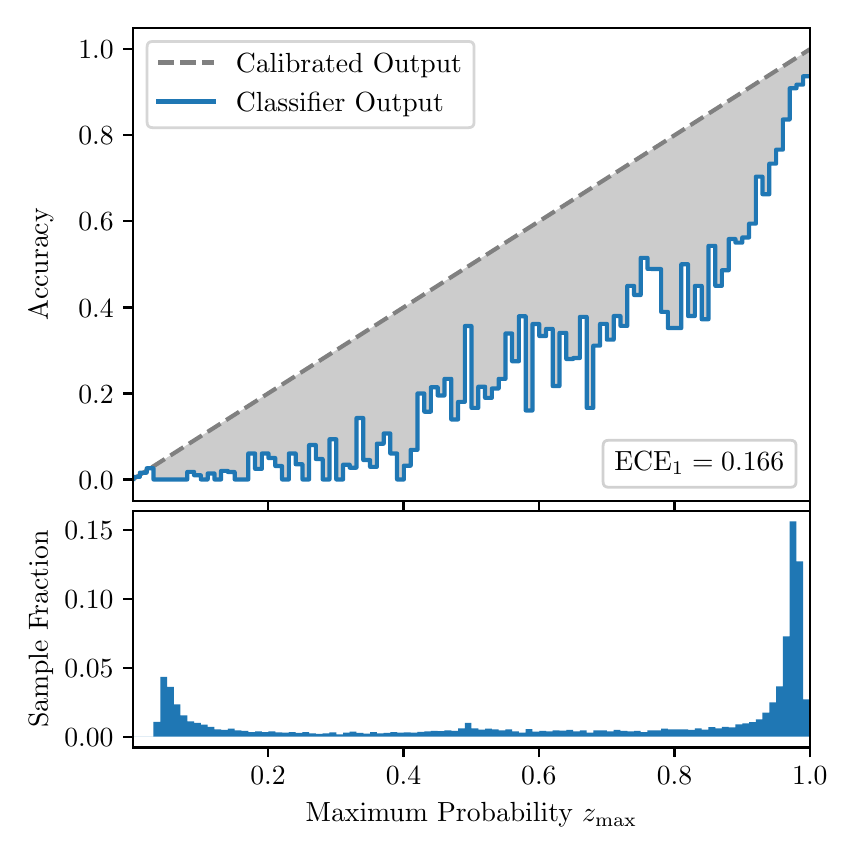 \begingroup%
\makeatletter%
\begin{pgfpicture}%
\pgfpathrectangle{\pgfpointorigin}{\pgfqpoint{4.0in}{4.0in}}%
\pgfusepath{use as bounding box, clip}%
\begin{pgfscope}%
\pgfsetbuttcap%
\pgfsetmiterjoin%
\definecolor{currentfill}{rgb}{1.0,1.0,1.0}%
\pgfsetfillcolor{currentfill}%
\pgfsetlinewidth{0.0pt}%
\definecolor{currentstroke}{rgb}{1.0,1.0,1.0}%
\pgfsetstrokecolor{currentstroke}%
\pgfsetdash{}{0pt}%
\pgfpathmoveto{\pgfqpoint{0.0in}{0.0in}}%
\pgfpathlineto{\pgfqpoint{4.0in}{0.0in}}%
\pgfpathlineto{\pgfqpoint{4.0in}{4.0in}}%
\pgfpathlineto{\pgfqpoint{0.0in}{4.0in}}%
\pgfpathclose%
\pgfusepath{fill}%
\end{pgfscope}%
\begin{pgfscope}%
\pgfsetbuttcap%
\pgfsetmiterjoin%
\definecolor{currentfill}{rgb}{1.0,1.0,1.0}%
\pgfsetfillcolor{currentfill}%
\pgfsetlinewidth{0.0pt}%
\definecolor{currentstroke}{rgb}{0.0,0.0,0.0}%
\pgfsetstrokecolor{currentstroke}%
\pgfsetstrokeopacity{0.0}%
\pgfsetdash{}{0pt}%
\pgfpathmoveto{\pgfqpoint{0.528in}{1.633in}}%
\pgfpathlineto{\pgfqpoint{3.911in}{1.633in}}%
\pgfpathlineto{\pgfqpoint{3.911in}{4.0in}}%
\pgfpathlineto{\pgfqpoint{0.528in}{4.0in}}%
\pgfpathclose%
\pgfusepath{fill}%
\end{pgfscope}%
\begin{pgfscope}%
\pgfpathrectangle{\pgfqpoint{0.528in}{1.633in}}{\pgfqpoint{3.384in}{2.367in}}%
\pgfusepath{clip}%
\pgfsetbuttcap%
\pgfsetroundjoin%
\definecolor{currentfill}{rgb}{0.0,0.0,0.0}%
\pgfsetfillcolor{currentfill}%
\pgfsetfillopacity{0.2}%
\pgfsetlinewidth{0.0pt}%
\definecolor{currentstroke}{rgb}{0.0,0.0,0.0}%
\pgfsetstrokecolor{currentstroke}%
\pgfsetdash{}{0pt}%
\pgfpathmoveto{\pgfqpoint{0.531in}{1.754in}}%
\pgfpathlineto{\pgfqpoint{0.531in}{1.745in}}%
\pgfpathlineto{\pgfqpoint{0.534in}{1.747in}}%
\pgfpathlineto{\pgfqpoint{0.538in}{1.749in}}%
\pgfpathlineto{\pgfqpoint{0.541in}{1.751in}}%
\pgfpathlineto{\pgfqpoint{0.545in}{1.754in}}%
\pgfpathlineto{\pgfqpoint{0.548in}{1.756in}}%
\pgfpathlineto{\pgfqpoint{0.551in}{1.758in}}%
\pgfpathlineto{\pgfqpoint{0.555in}{1.76in}}%
\pgfpathlineto{\pgfqpoint{0.558in}{1.762in}}%
\pgfpathlineto{\pgfqpoint{0.561in}{1.764in}}%
\pgfpathlineto{\pgfqpoint{0.565in}{1.766in}}%
\pgfpathlineto{\pgfqpoint{0.568in}{1.769in}}%
\pgfpathlineto{\pgfqpoint{0.572in}{1.771in}}%
\pgfpathlineto{\pgfqpoint{0.575in}{1.773in}}%
\pgfpathlineto{\pgfqpoint{0.578in}{1.775in}}%
\pgfpathlineto{\pgfqpoint{0.582in}{1.777in}}%
\pgfpathlineto{\pgfqpoint{0.585in}{1.779in}}%
\pgfpathlineto{\pgfqpoint{0.589in}{1.782in}}%
\pgfpathlineto{\pgfqpoint{0.592in}{1.784in}}%
\pgfpathlineto{\pgfqpoint{0.595in}{1.786in}}%
\pgfpathlineto{\pgfqpoint{0.599in}{1.788in}}%
\pgfpathlineto{\pgfqpoint{0.602in}{1.79in}}%
\pgfpathlineto{\pgfqpoint{0.606in}{1.792in}}%
\pgfpathlineto{\pgfqpoint{0.609in}{1.794in}}%
\pgfpathlineto{\pgfqpoint{0.612in}{1.797in}}%
\pgfpathlineto{\pgfqpoint{0.616in}{1.799in}}%
\pgfpathlineto{\pgfqpoint{0.619in}{1.801in}}%
\pgfpathlineto{\pgfqpoint{0.622in}{1.803in}}%
\pgfpathlineto{\pgfqpoint{0.626in}{1.805in}}%
\pgfpathlineto{\pgfqpoint{0.629in}{1.807in}}%
\pgfpathlineto{\pgfqpoint{0.633in}{1.81in}}%
\pgfpathlineto{\pgfqpoint{0.636in}{1.812in}}%
\pgfpathlineto{\pgfqpoint{0.639in}{1.814in}}%
\pgfpathlineto{\pgfqpoint{0.643in}{1.816in}}%
\pgfpathlineto{\pgfqpoint{0.646in}{1.818in}}%
\pgfpathlineto{\pgfqpoint{0.65in}{1.82in}}%
\pgfpathlineto{\pgfqpoint{0.653in}{1.822in}}%
\pgfpathlineto{\pgfqpoint{0.656in}{1.825in}}%
\pgfpathlineto{\pgfqpoint{0.66in}{1.827in}}%
\pgfpathlineto{\pgfqpoint{0.663in}{1.829in}}%
\pgfpathlineto{\pgfqpoint{0.666in}{1.831in}}%
\pgfpathlineto{\pgfqpoint{0.67in}{1.833in}}%
\pgfpathlineto{\pgfqpoint{0.673in}{1.835in}}%
\pgfpathlineto{\pgfqpoint{0.677in}{1.837in}}%
\pgfpathlineto{\pgfqpoint{0.68in}{1.84in}}%
\pgfpathlineto{\pgfqpoint{0.683in}{1.842in}}%
\pgfpathlineto{\pgfqpoint{0.687in}{1.844in}}%
\pgfpathlineto{\pgfqpoint{0.69in}{1.846in}}%
\pgfpathlineto{\pgfqpoint{0.694in}{1.848in}}%
\pgfpathlineto{\pgfqpoint{0.697in}{1.85in}}%
\pgfpathlineto{\pgfqpoint{0.7in}{1.853in}}%
\pgfpathlineto{\pgfqpoint{0.704in}{1.855in}}%
\pgfpathlineto{\pgfqpoint{0.707in}{1.857in}}%
\pgfpathlineto{\pgfqpoint{0.711in}{1.859in}}%
\pgfpathlineto{\pgfqpoint{0.714in}{1.861in}}%
\pgfpathlineto{\pgfqpoint{0.717in}{1.863in}}%
\pgfpathlineto{\pgfqpoint{0.721in}{1.865in}}%
\pgfpathlineto{\pgfqpoint{0.724in}{1.868in}}%
\pgfpathlineto{\pgfqpoint{0.727in}{1.87in}}%
\pgfpathlineto{\pgfqpoint{0.731in}{1.872in}}%
\pgfpathlineto{\pgfqpoint{0.734in}{1.874in}}%
\pgfpathlineto{\pgfqpoint{0.738in}{1.876in}}%
\pgfpathlineto{\pgfqpoint{0.741in}{1.878in}}%
\pgfpathlineto{\pgfqpoint{0.744in}{1.881in}}%
\pgfpathlineto{\pgfqpoint{0.748in}{1.883in}}%
\pgfpathlineto{\pgfqpoint{0.751in}{1.885in}}%
\pgfpathlineto{\pgfqpoint{0.755in}{1.887in}}%
\pgfpathlineto{\pgfqpoint{0.758in}{1.889in}}%
\pgfpathlineto{\pgfqpoint{0.761in}{1.891in}}%
\pgfpathlineto{\pgfqpoint{0.765in}{1.893in}}%
\pgfpathlineto{\pgfqpoint{0.768in}{1.896in}}%
\pgfpathlineto{\pgfqpoint{0.771in}{1.898in}}%
\pgfpathlineto{\pgfqpoint{0.775in}{1.9in}}%
\pgfpathlineto{\pgfqpoint{0.778in}{1.902in}}%
\pgfpathlineto{\pgfqpoint{0.782in}{1.904in}}%
\pgfpathlineto{\pgfqpoint{0.785in}{1.906in}}%
\pgfpathlineto{\pgfqpoint{0.788in}{1.908in}}%
\pgfpathlineto{\pgfqpoint{0.792in}{1.911in}}%
\pgfpathlineto{\pgfqpoint{0.795in}{1.913in}}%
\pgfpathlineto{\pgfqpoint{0.799in}{1.915in}}%
\pgfpathlineto{\pgfqpoint{0.802in}{1.917in}}%
\pgfpathlineto{\pgfqpoint{0.805in}{1.919in}}%
\pgfpathlineto{\pgfqpoint{0.809in}{1.921in}}%
\pgfpathlineto{\pgfqpoint{0.812in}{1.924in}}%
\pgfpathlineto{\pgfqpoint{0.816in}{1.926in}}%
\pgfpathlineto{\pgfqpoint{0.819in}{1.928in}}%
\pgfpathlineto{\pgfqpoint{0.822in}{1.93in}}%
\pgfpathlineto{\pgfqpoint{0.826in}{1.932in}}%
\pgfpathlineto{\pgfqpoint{0.829in}{1.934in}}%
\pgfpathlineto{\pgfqpoint{0.832in}{1.936in}}%
\pgfpathlineto{\pgfqpoint{0.836in}{1.939in}}%
\pgfpathlineto{\pgfqpoint{0.839in}{1.941in}}%
\pgfpathlineto{\pgfqpoint{0.843in}{1.943in}}%
\pgfpathlineto{\pgfqpoint{0.846in}{1.945in}}%
\pgfpathlineto{\pgfqpoint{0.849in}{1.947in}}%
\pgfpathlineto{\pgfqpoint{0.853in}{1.949in}}%
\pgfpathlineto{\pgfqpoint{0.856in}{1.952in}}%
\pgfpathlineto{\pgfqpoint{0.86in}{1.954in}}%
\pgfpathlineto{\pgfqpoint{0.863in}{1.956in}}%
\pgfpathlineto{\pgfqpoint{0.866in}{1.958in}}%
\pgfpathlineto{\pgfqpoint{0.87in}{1.96in}}%
\pgfpathlineto{\pgfqpoint{0.873in}{1.962in}}%
\pgfpathlineto{\pgfqpoint{0.876in}{1.964in}}%
\pgfpathlineto{\pgfqpoint{0.88in}{1.967in}}%
\pgfpathlineto{\pgfqpoint{0.883in}{1.969in}}%
\pgfpathlineto{\pgfqpoint{0.887in}{1.971in}}%
\pgfpathlineto{\pgfqpoint{0.89in}{1.973in}}%
\pgfpathlineto{\pgfqpoint{0.893in}{1.975in}}%
\pgfpathlineto{\pgfqpoint{0.897in}{1.977in}}%
\pgfpathlineto{\pgfqpoint{0.9in}{1.979in}}%
\pgfpathlineto{\pgfqpoint{0.904in}{1.982in}}%
\pgfpathlineto{\pgfqpoint{0.907in}{1.984in}}%
\pgfpathlineto{\pgfqpoint{0.91in}{1.986in}}%
\pgfpathlineto{\pgfqpoint{0.914in}{1.988in}}%
\pgfpathlineto{\pgfqpoint{0.917in}{1.99in}}%
\pgfpathlineto{\pgfqpoint{0.921in}{1.992in}}%
\pgfpathlineto{\pgfqpoint{0.924in}{1.995in}}%
\pgfpathlineto{\pgfqpoint{0.927in}{1.997in}}%
\pgfpathlineto{\pgfqpoint{0.931in}{1.999in}}%
\pgfpathlineto{\pgfqpoint{0.934in}{2.001in}}%
\pgfpathlineto{\pgfqpoint{0.937in}{2.003in}}%
\pgfpathlineto{\pgfqpoint{0.941in}{2.005in}}%
\pgfpathlineto{\pgfqpoint{0.944in}{2.007in}}%
\pgfpathlineto{\pgfqpoint{0.948in}{2.01in}}%
\pgfpathlineto{\pgfqpoint{0.951in}{2.012in}}%
\pgfpathlineto{\pgfqpoint{0.954in}{2.014in}}%
\pgfpathlineto{\pgfqpoint{0.958in}{2.016in}}%
\pgfpathlineto{\pgfqpoint{0.961in}{2.018in}}%
\pgfpathlineto{\pgfqpoint{0.965in}{2.02in}}%
\pgfpathlineto{\pgfqpoint{0.968in}{2.023in}}%
\pgfpathlineto{\pgfqpoint{0.971in}{2.025in}}%
\pgfpathlineto{\pgfqpoint{0.975in}{2.027in}}%
\pgfpathlineto{\pgfqpoint{0.978in}{2.029in}}%
\pgfpathlineto{\pgfqpoint{0.981in}{2.031in}}%
\pgfpathlineto{\pgfqpoint{0.985in}{2.033in}}%
\pgfpathlineto{\pgfqpoint{0.988in}{2.035in}}%
\pgfpathlineto{\pgfqpoint{0.992in}{2.038in}}%
\pgfpathlineto{\pgfqpoint{0.995in}{2.04in}}%
\pgfpathlineto{\pgfqpoint{0.998in}{2.042in}}%
\pgfpathlineto{\pgfqpoint{1.002in}{2.044in}}%
\pgfpathlineto{\pgfqpoint{1.005in}{2.046in}}%
\pgfpathlineto{\pgfqpoint{1.009in}{2.048in}}%
\pgfpathlineto{\pgfqpoint{1.012in}{2.05in}}%
\pgfpathlineto{\pgfqpoint{1.015in}{2.053in}}%
\pgfpathlineto{\pgfqpoint{1.019in}{2.055in}}%
\pgfpathlineto{\pgfqpoint{1.022in}{2.057in}}%
\pgfpathlineto{\pgfqpoint{1.026in}{2.059in}}%
\pgfpathlineto{\pgfqpoint{1.029in}{2.061in}}%
\pgfpathlineto{\pgfqpoint{1.032in}{2.063in}}%
\pgfpathlineto{\pgfqpoint{1.036in}{2.066in}}%
\pgfpathlineto{\pgfqpoint{1.039in}{2.068in}}%
\pgfpathlineto{\pgfqpoint{1.042in}{2.07in}}%
\pgfpathlineto{\pgfqpoint{1.046in}{2.072in}}%
\pgfpathlineto{\pgfqpoint{1.049in}{2.074in}}%
\pgfpathlineto{\pgfqpoint{1.053in}{2.076in}}%
\pgfpathlineto{\pgfqpoint{1.056in}{2.078in}}%
\pgfpathlineto{\pgfqpoint{1.059in}{2.081in}}%
\pgfpathlineto{\pgfqpoint{1.063in}{2.083in}}%
\pgfpathlineto{\pgfqpoint{1.066in}{2.085in}}%
\pgfpathlineto{\pgfqpoint{1.07in}{2.087in}}%
\pgfpathlineto{\pgfqpoint{1.073in}{2.089in}}%
\pgfpathlineto{\pgfqpoint{1.076in}{2.091in}}%
\pgfpathlineto{\pgfqpoint{1.08in}{2.094in}}%
\pgfpathlineto{\pgfqpoint{1.083in}{2.096in}}%
\pgfpathlineto{\pgfqpoint{1.086in}{2.098in}}%
\pgfpathlineto{\pgfqpoint{1.09in}{2.1in}}%
\pgfpathlineto{\pgfqpoint{1.093in}{2.102in}}%
\pgfpathlineto{\pgfqpoint{1.097in}{2.104in}}%
\pgfpathlineto{\pgfqpoint{1.1in}{2.106in}}%
\pgfpathlineto{\pgfqpoint{1.103in}{2.109in}}%
\pgfpathlineto{\pgfqpoint{1.107in}{2.111in}}%
\pgfpathlineto{\pgfqpoint{1.11in}{2.113in}}%
\pgfpathlineto{\pgfqpoint{1.114in}{2.115in}}%
\pgfpathlineto{\pgfqpoint{1.117in}{2.117in}}%
\pgfpathlineto{\pgfqpoint{1.12in}{2.119in}}%
\pgfpathlineto{\pgfqpoint{1.124in}{2.122in}}%
\pgfpathlineto{\pgfqpoint{1.127in}{2.124in}}%
\pgfpathlineto{\pgfqpoint{1.131in}{2.126in}}%
\pgfpathlineto{\pgfqpoint{1.134in}{2.128in}}%
\pgfpathlineto{\pgfqpoint{1.137in}{2.13in}}%
\pgfpathlineto{\pgfqpoint{1.141in}{2.132in}}%
\pgfpathlineto{\pgfqpoint{1.144in}{2.134in}}%
\pgfpathlineto{\pgfqpoint{1.147in}{2.137in}}%
\pgfpathlineto{\pgfqpoint{1.151in}{2.139in}}%
\pgfpathlineto{\pgfqpoint{1.154in}{2.141in}}%
\pgfpathlineto{\pgfqpoint{1.158in}{2.143in}}%
\pgfpathlineto{\pgfqpoint{1.161in}{2.145in}}%
\pgfpathlineto{\pgfqpoint{1.164in}{2.147in}}%
\pgfpathlineto{\pgfqpoint{1.168in}{2.149in}}%
\pgfpathlineto{\pgfqpoint{1.171in}{2.152in}}%
\pgfpathlineto{\pgfqpoint{1.175in}{2.154in}}%
\pgfpathlineto{\pgfqpoint{1.178in}{2.156in}}%
\pgfpathlineto{\pgfqpoint{1.181in}{2.158in}}%
\pgfpathlineto{\pgfqpoint{1.185in}{2.16in}}%
\pgfpathlineto{\pgfqpoint{1.188in}{2.162in}}%
\pgfpathlineto{\pgfqpoint{1.191in}{2.165in}}%
\pgfpathlineto{\pgfqpoint{1.195in}{2.167in}}%
\pgfpathlineto{\pgfqpoint{1.198in}{2.169in}}%
\pgfpathlineto{\pgfqpoint{1.202in}{2.171in}}%
\pgfpathlineto{\pgfqpoint{1.205in}{2.173in}}%
\pgfpathlineto{\pgfqpoint{1.208in}{2.175in}}%
\pgfpathlineto{\pgfqpoint{1.212in}{2.177in}}%
\pgfpathlineto{\pgfqpoint{1.215in}{2.18in}}%
\pgfpathlineto{\pgfqpoint{1.219in}{2.182in}}%
\pgfpathlineto{\pgfqpoint{1.222in}{2.184in}}%
\pgfpathlineto{\pgfqpoint{1.225in}{2.186in}}%
\pgfpathlineto{\pgfqpoint{1.229in}{2.188in}}%
\pgfpathlineto{\pgfqpoint{1.232in}{2.19in}}%
\pgfpathlineto{\pgfqpoint{1.236in}{2.193in}}%
\pgfpathlineto{\pgfqpoint{1.239in}{2.195in}}%
\pgfpathlineto{\pgfqpoint{1.242in}{2.197in}}%
\pgfpathlineto{\pgfqpoint{1.246in}{2.199in}}%
\pgfpathlineto{\pgfqpoint{1.249in}{2.201in}}%
\pgfpathlineto{\pgfqpoint{1.252in}{2.203in}}%
\pgfpathlineto{\pgfqpoint{1.256in}{2.205in}}%
\pgfpathlineto{\pgfqpoint{1.259in}{2.208in}}%
\pgfpathlineto{\pgfqpoint{1.263in}{2.21in}}%
\pgfpathlineto{\pgfqpoint{1.266in}{2.212in}}%
\pgfpathlineto{\pgfqpoint{1.269in}{2.214in}}%
\pgfpathlineto{\pgfqpoint{1.273in}{2.216in}}%
\pgfpathlineto{\pgfqpoint{1.276in}{2.218in}}%
\pgfpathlineto{\pgfqpoint{1.28in}{2.22in}}%
\pgfpathlineto{\pgfqpoint{1.283in}{2.223in}}%
\pgfpathlineto{\pgfqpoint{1.286in}{2.225in}}%
\pgfpathlineto{\pgfqpoint{1.29in}{2.227in}}%
\pgfpathlineto{\pgfqpoint{1.293in}{2.229in}}%
\pgfpathlineto{\pgfqpoint{1.296in}{2.231in}}%
\pgfpathlineto{\pgfqpoint{1.3in}{2.233in}}%
\pgfpathlineto{\pgfqpoint{1.303in}{2.236in}}%
\pgfpathlineto{\pgfqpoint{1.307in}{2.238in}}%
\pgfpathlineto{\pgfqpoint{1.31in}{2.24in}}%
\pgfpathlineto{\pgfqpoint{1.313in}{2.242in}}%
\pgfpathlineto{\pgfqpoint{1.317in}{2.244in}}%
\pgfpathlineto{\pgfqpoint{1.32in}{2.246in}}%
\pgfpathlineto{\pgfqpoint{1.324in}{2.248in}}%
\pgfpathlineto{\pgfqpoint{1.327in}{2.251in}}%
\pgfpathlineto{\pgfqpoint{1.33in}{2.253in}}%
\pgfpathlineto{\pgfqpoint{1.334in}{2.255in}}%
\pgfpathlineto{\pgfqpoint{1.337in}{2.257in}}%
\pgfpathlineto{\pgfqpoint{1.34in}{2.259in}}%
\pgfpathlineto{\pgfqpoint{1.344in}{2.261in}}%
\pgfpathlineto{\pgfqpoint{1.347in}{2.264in}}%
\pgfpathlineto{\pgfqpoint{1.351in}{2.266in}}%
\pgfpathlineto{\pgfqpoint{1.354in}{2.268in}}%
\pgfpathlineto{\pgfqpoint{1.357in}{2.27in}}%
\pgfpathlineto{\pgfqpoint{1.361in}{2.272in}}%
\pgfpathlineto{\pgfqpoint{1.364in}{2.274in}}%
\pgfpathlineto{\pgfqpoint{1.368in}{2.276in}}%
\pgfpathlineto{\pgfqpoint{1.371in}{2.279in}}%
\pgfpathlineto{\pgfqpoint{1.374in}{2.281in}}%
\pgfpathlineto{\pgfqpoint{1.378in}{2.283in}}%
\pgfpathlineto{\pgfqpoint{1.381in}{2.285in}}%
\pgfpathlineto{\pgfqpoint{1.385in}{2.287in}}%
\pgfpathlineto{\pgfqpoint{1.388in}{2.289in}}%
\pgfpathlineto{\pgfqpoint{1.391in}{2.291in}}%
\pgfpathlineto{\pgfqpoint{1.395in}{2.294in}}%
\pgfpathlineto{\pgfqpoint{1.398in}{2.296in}}%
\pgfpathlineto{\pgfqpoint{1.401in}{2.298in}}%
\pgfpathlineto{\pgfqpoint{1.405in}{2.3in}}%
\pgfpathlineto{\pgfqpoint{1.408in}{2.302in}}%
\pgfpathlineto{\pgfqpoint{1.412in}{2.304in}}%
\pgfpathlineto{\pgfqpoint{1.415in}{2.307in}}%
\pgfpathlineto{\pgfqpoint{1.418in}{2.309in}}%
\pgfpathlineto{\pgfqpoint{1.422in}{2.311in}}%
\pgfpathlineto{\pgfqpoint{1.425in}{2.313in}}%
\pgfpathlineto{\pgfqpoint{1.429in}{2.315in}}%
\pgfpathlineto{\pgfqpoint{1.432in}{2.317in}}%
\pgfpathlineto{\pgfqpoint{1.435in}{2.319in}}%
\pgfpathlineto{\pgfqpoint{1.439in}{2.322in}}%
\pgfpathlineto{\pgfqpoint{1.442in}{2.324in}}%
\pgfpathlineto{\pgfqpoint{1.445in}{2.326in}}%
\pgfpathlineto{\pgfqpoint{1.449in}{2.328in}}%
\pgfpathlineto{\pgfqpoint{1.452in}{2.33in}}%
\pgfpathlineto{\pgfqpoint{1.456in}{2.332in}}%
\pgfpathlineto{\pgfqpoint{1.459in}{2.335in}}%
\pgfpathlineto{\pgfqpoint{1.462in}{2.337in}}%
\pgfpathlineto{\pgfqpoint{1.466in}{2.339in}}%
\pgfpathlineto{\pgfqpoint{1.469in}{2.341in}}%
\pgfpathlineto{\pgfqpoint{1.473in}{2.343in}}%
\pgfpathlineto{\pgfqpoint{1.476in}{2.345in}}%
\pgfpathlineto{\pgfqpoint{1.479in}{2.347in}}%
\pgfpathlineto{\pgfqpoint{1.483in}{2.35in}}%
\pgfpathlineto{\pgfqpoint{1.486in}{2.352in}}%
\pgfpathlineto{\pgfqpoint{1.49in}{2.354in}}%
\pgfpathlineto{\pgfqpoint{1.493in}{2.356in}}%
\pgfpathlineto{\pgfqpoint{1.496in}{2.358in}}%
\pgfpathlineto{\pgfqpoint{1.5in}{2.36in}}%
\pgfpathlineto{\pgfqpoint{1.503in}{2.363in}}%
\pgfpathlineto{\pgfqpoint{1.506in}{2.365in}}%
\pgfpathlineto{\pgfqpoint{1.51in}{2.367in}}%
\pgfpathlineto{\pgfqpoint{1.513in}{2.369in}}%
\pgfpathlineto{\pgfqpoint{1.517in}{2.371in}}%
\pgfpathlineto{\pgfqpoint{1.52in}{2.373in}}%
\pgfpathlineto{\pgfqpoint{1.523in}{2.375in}}%
\pgfpathlineto{\pgfqpoint{1.527in}{2.378in}}%
\pgfpathlineto{\pgfqpoint{1.53in}{2.38in}}%
\pgfpathlineto{\pgfqpoint{1.534in}{2.382in}}%
\pgfpathlineto{\pgfqpoint{1.537in}{2.384in}}%
\pgfpathlineto{\pgfqpoint{1.54in}{2.386in}}%
\pgfpathlineto{\pgfqpoint{1.544in}{2.388in}}%
\pgfpathlineto{\pgfqpoint{1.547in}{2.39in}}%
\pgfpathlineto{\pgfqpoint{1.55in}{2.393in}}%
\pgfpathlineto{\pgfqpoint{1.554in}{2.395in}}%
\pgfpathlineto{\pgfqpoint{1.557in}{2.397in}}%
\pgfpathlineto{\pgfqpoint{1.561in}{2.399in}}%
\pgfpathlineto{\pgfqpoint{1.564in}{2.401in}}%
\pgfpathlineto{\pgfqpoint{1.567in}{2.403in}}%
\pgfpathlineto{\pgfqpoint{1.571in}{2.406in}}%
\pgfpathlineto{\pgfqpoint{1.574in}{2.408in}}%
\pgfpathlineto{\pgfqpoint{1.578in}{2.41in}}%
\pgfpathlineto{\pgfqpoint{1.581in}{2.412in}}%
\pgfpathlineto{\pgfqpoint{1.584in}{2.414in}}%
\pgfpathlineto{\pgfqpoint{1.588in}{2.416in}}%
\pgfpathlineto{\pgfqpoint{1.591in}{2.418in}}%
\pgfpathlineto{\pgfqpoint{1.595in}{2.421in}}%
\pgfpathlineto{\pgfqpoint{1.598in}{2.423in}}%
\pgfpathlineto{\pgfqpoint{1.601in}{2.425in}}%
\pgfpathlineto{\pgfqpoint{1.605in}{2.427in}}%
\pgfpathlineto{\pgfqpoint{1.608in}{2.429in}}%
\pgfpathlineto{\pgfqpoint{1.611in}{2.431in}}%
\pgfpathlineto{\pgfqpoint{1.615in}{2.434in}}%
\pgfpathlineto{\pgfqpoint{1.618in}{2.436in}}%
\pgfpathlineto{\pgfqpoint{1.622in}{2.438in}}%
\pgfpathlineto{\pgfqpoint{1.625in}{2.44in}}%
\pgfpathlineto{\pgfqpoint{1.628in}{2.442in}}%
\pgfpathlineto{\pgfqpoint{1.632in}{2.444in}}%
\pgfpathlineto{\pgfqpoint{1.635in}{2.446in}}%
\pgfpathlineto{\pgfqpoint{1.639in}{2.449in}}%
\pgfpathlineto{\pgfqpoint{1.642in}{2.451in}}%
\pgfpathlineto{\pgfqpoint{1.645in}{2.453in}}%
\pgfpathlineto{\pgfqpoint{1.649in}{2.455in}}%
\pgfpathlineto{\pgfqpoint{1.652in}{2.457in}}%
\pgfpathlineto{\pgfqpoint{1.655in}{2.459in}}%
\pgfpathlineto{\pgfqpoint{1.659in}{2.461in}}%
\pgfpathlineto{\pgfqpoint{1.662in}{2.464in}}%
\pgfpathlineto{\pgfqpoint{1.666in}{2.466in}}%
\pgfpathlineto{\pgfqpoint{1.669in}{2.468in}}%
\pgfpathlineto{\pgfqpoint{1.672in}{2.47in}}%
\pgfpathlineto{\pgfqpoint{1.676in}{2.472in}}%
\pgfpathlineto{\pgfqpoint{1.679in}{2.474in}}%
\pgfpathlineto{\pgfqpoint{1.683in}{2.477in}}%
\pgfpathlineto{\pgfqpoint{1.686in}{2.479in}}%
\pgfpathlineto{\pgfqpoint{1.689in}{2.481in}}%
\pgfpathlineto{\pgfqpoint{1.693in}{2.483in}}%
\pgfpathlineto{\pgfqpoint{1.696in}{2.485in}}%
\pgfpathlineto{\pgfqpoint{1.7in}{2.487in}}%
\pgfpathlineto{\pgfqpoint{1.703in}{2.489in}}%
\pgfpathlineto{\pgfqpoint{1.706in}{2.492in}}%
\pgfpathlineto{\pgfqpoint{1.71in}{2.494in}}%
\pgfpathlineto{\pgfqpoint{1.713in}{2.496in}}%
\pgfpathlineto{\pgfqpoint{1.716in}{2.498in}}%
\pgfpathlineto{\pgfqpoint{1.72in}{2.5in}}%
\pgfpathlineto{\pgfqpoint{1.723in}{2.502in}}%
\pgfpathlineto{\pgfqpoint{1.727in}{2.505in}}%
\pgfpathlineto{\pgfqpoint{1.73in}{2.507in}}%
\pgfpathlineto{\pgfqpoint{1.733in}{2.509in}}%
\pgfpathlineto{\pgfqpoint{1.737in}{2.511in}}%
\pgfpathlineto{\pgfqpoint{1.74in}{2.513in}}%
\pgfpathlineto{\pgfqpoint{1.744in}{2.515in}}%
\pgfpathlineto{\pgfqpoint{1.747in}{2.517in}}%
\pgfpathlineto{\pgfqpoint{1.75in}{2.52in}}%
\pgfpathlineto{\pgfqpoint{1.754in}{2.522in}}%
\pgfpathlineto{\pgfqpoint{1.757in}{2.524in}}%
\pgfpathlineto{\pgfqpoint{1.76in}{2.526in}}%
\pgfpathlineto{\pgfqpoint{1.764in}{2.528in}}%
\pgfpathlineto{\pgfqpoint{1.767in}{2.53in}}%
\pgfpathlineto{\pgfqpoint{1.771in}{2.532in}}%
\pgfpathlineto{\pgfqpoint{1.774in}{2.535in}}%
\pgfpathlineto{\pgfqpoint{1.777in}{2.537in}}%
\pgfpathlineto{\pgfqpoint{1.781in}{2.539in}}%
\pgfpathlineto{\pgfqpoint{1.784in}{2.541in}}%
\pgfpathlineto{\pgfqpoint{1.788in}{2.543in}}%
\pgfpathlineto{\pgfqpoint{1.791in}{2.545in}}%
\pgfpathlineto{\pgfqpoint{1.794in}{2.548in}}%
\pgfpathlineto{\pgfqpoint{1.798in}{2.55in}}%
\pgfpathlineto{\pgfqpoint{1.801in}{2.552in}}%
\pgfpathlineto{\pgfqpoint{1.805in}{2.554in}}%
\pgfpathlineto{\pgfqpoint{1.808in}{2.556in}}%
\pgfpathlineto{\pgfqpoint{1.811in}{2.558in}}%
\pgfpathlineto{\pgfqpoint{1.815in}{2.56in}}%
\pgfpathlineto{\pgfqpoint{1.818in}{2.563in}}%
\pgfpathlineto{\pgfqpoint{1.821in}{2.565in}}%
\pgfpathlineto{\pgfqpoint{1.825in}{2.567in}}%
\pgfpathlineto{\pgfqpoint{1.828in}{2.569in}}%
\pgfpathlineto{\pgfqpoint{1.832in}{2.571in}}%
\pgfpathlineto{\pgfqpoint{1.835in}{2.573in}}%
\pgfpathlineto{\pgfqpoint{1.838in}{2.576in}}%
\pgfpathlineto{\pgfqpoint{1.842in}{2.578in}}%
\pgfpathlineto{\pgfqpoint{1.845in}{2.58in}}%
\pgfpathlineto{\pgfqpoint{1.849in}{2.582in}}%
\pgfpathlineto{\pgfqpoint{1.852in}{2.584in}}%
\pgfpathlineto{\pgfqpoint{1.855in}{2.586in}}%
\pgfpathlineto{\pgfqpoint{1.859in}{2.588in}}%
\pgfpathlineto{\pgfqpoint{1.862in}{2.591in}}%
\pgfpathlineto{\pgfqpoint{1.865in}{2.593in}}%
\pgfpathlineto{\pgfqpoint{1.869in}{2.595in}}%
\pgfpathlineto{\pgfqpoint{1.872in}{2.597in}}%
\pgfpathlineto{\pgfqpoint{1.876in}{2.599in}}%
\pgfpathlineto{\pgfqpoint{1.879in}{2.601in}}%
\pgfpathlineto{\pgfqpoint{1.882in}{2.604in}}%
\pgfpathlineto{\pgfqpoint{1.886in}{2.606in}}%
\pgfpathlineto{\pgfqpoint{1.889in}{2.608in}}%
\pgfpathlineto{\pgfqpoint{1.893in}{2.61in}}%
\pgfpathlineto{\pgfqpoint{1.896in}{2.612in}}%
\pgfpathlineto{\pgfqpoint{1.899in}{2.614in}}%
\pgfpathlineto{\pgfqpoint{1.903in}{2.616in}}%
\pgfpathlineto{\pgfqpoint{1.906in}{2.619in}}%
\pgfpathlineto{\pgfqpoint{1.91in}{2.621in}}%
\pgfpathlineto{\pgfqpoint{1.913in}{2.623in}}%
\pgfpathlineto{\pgfqpoint{1.916in}{2.625in}}%
\pgfpathlineto{\pgfqpoint{1.92in}{2.627in}}%
\pgfpathlineto{\pgfqpoint{1.923in}{2.629in}}%
\pgfpathlineto{\pgfqpoint{1.926in}{2.631in}}%
\pgfpathlineto{\pgfqpoint{1.93in}{2.634in}}%
\pgfpathlineto{\pgfqpoint{1.933in}{2.636in}}%
\pgfpathlineto{\pgfqpoint{1.937in}{2.638in}}%
\pgfpathlineto{\pgfqpoint{1.94in}{2.64in}}%
\pgfpathlineto{\pgfqpoint{1.943in}{2.642in}}%
\pgfpathlineto{\pgfqpoint{1.947in}{2.644in}}%
\pgfpathlineto{\pgfqpoint{1.95in}{2.647in}}%
\pgfpathlineto{\pgfqpoint{1.954in}{2.649in}}%
\pgfpathlineto{\pgfqpoint{1.957in}{2.651in}}%
\pgfpathlineto{\pgfqpoint{1.96in}{2.653in}}%
\pgfpathlineto{\pgfqpoint{1.964in}{2.655in}}%
\pgfpathlineto{\pgfqpoint{1.967in}{2.657in}}%
\pgfpathlineto{\pgfqpoint{1.97in}{2.659in}}%
\pgfpathlineto{\pgfqpoint{1.974in}{2.662in}}%
\pgfpathlineto{\pgfqpoint{1.977in}{2.664in}}%
\pgfpathlineto{\pgfqpoint{1.981in}{2.666in}}%
\pgfpathlineto{\pgfqpoint{1.984in}{2.668in}}%
\pgfpathlineto{\pgfqpoint{1.987in}{2.67in}}%
\pgfpathlineto{\pgfqpoint{1.991in}{2.672in}}%
\pgfpathlineto{\pgfqpoint{1.994in}{2.675in}}%
\pgfpathlineto{\pgfqpoint{1.998in}{2.677in}}%
\pgfpathlineto{\pgfqpoint{2.001in}{2.679in}}%
\pgfpathlineto{\pgfqpoint{2.004in}{2.681in}}%
\pgfpathlineto{\pgfqpoint{2.008in}{2.683in}}%
\pgfpathlineto{\pgfqpoint{2.011in}{2.685in}}%
\pgfpathlineto{\pgfqpoint{2.015in}{2.687in}}%
\pgfpathlineto{\pgfqpoint{2.018in}{2.69in}}%
\pgfpathlineto{\pgfqpoint{2.021in}{2.692in}}%
\pgfpathlineto{\pgfqpoint{2.025in}{2.694in}}%
\pgfpathlineto{\pgfqpoint{2.028in}{2.696in}}%
\pgfpathlineto{\pgfqpoint{2.031in}{2.698in}}%
\pgfpathlineto{\pgfqpoint{2.035in}{2.7in}}%
\pgfpathlineto{\pgfqpoint{2.038in}{2.702in}}%
\pgfpathlineto{\pgfqpoint{2.042in}{2.705in}}%
\pgfpathlineto{\pgfqpoint{2.045in}{2.707in}}%
\pgfpathlineto{\pgfqpoint{2.048in}{2.709in}}%
\pgfpathlineto{\pgfqpoint{2.052in}{2.711in}}%
\pgfpathlineto{\pgfqpoint{2.055in}{2.713in}}%
\pgfpathlineto{\pgfqpoint{2.059in}{2.715in}}%
\pgfpathlineto{\pgfqpoint{2.062in}{2.718in}}%
\pgfpathlineto{\pgfqpoint{2.065in}{2.72in}}%
\pgfpathlineto{\pgfqpoint{2.069in}{2.722in}}%
\pgfpathlineto{\pgfqpoint{2.072in}{2.724in}}%
\pgfpathlineto{\pgfqpoint{2.075in}{2.726in}}%
\pgfpathlineto{\pgfqpoint{2.079in}{2.728in}}%
\pgfpathlineto{\pgfqpoint{2.082in}{2.73in}}%
\pgfpathlineto{\pgfqpoint{2.086in}{2.733in}}%
\pgfpathlineto{\pgfqpoint{2.089in}{2.735in}}%
\pgfpathlineto{\pgfqpoint{2.092in}{2.737in}}%
\pgfpathlineto{\pgfqpoint{2.096in}{2.739in}}%
\pgfpathlineto{\pgfqpoint{2.099in}{2.741in}}%
\pgfpathlineto{\pgfqpoint{2.103in}{2.743in}}%
\pgfpathlineto{\pgfqpoint{2.106in}{2.746in}}%
\pgfpathlineto{\pgfqpoint{2.109in}{2.748in}}%
\pgfpathlineto{\pgfqpoint{2.113in}{2.75in}}%
\pgfpathlineto{\pgfqpoint{2.116in}{2.752in}}%
\pgfpathlineto{\pgfqpoint{2.12in}{2.754in}}%
\pgfpathlineto{\pgfqpoint{2.123in}{2.756in}}%
\pgfpathlineto{\pgfqpoint{2.126in}{2.758in}}%
\pgfpathlineto{\pgfqpoint{2.13in}{2.761in}}%
\pgfpathlineto{\pgfqpoint{2.133in}{2.763in}}%
\pgfpathlineto{\pgfqpoint{2.136in}{2.765in}}%
\pgfpathlineto{\pgfqpoint{2.14in}{2.767in}}%
\pgfpathlineto{\pgfqpoint{2.143in}{2.769in}}%
\pgfpathlineto{\pgfqpoint{2.147in}{2.771in}}%
\pgfpathlineto{\pgfqpoint{2.15in}{2.773in}}%
\pgfpathlineto{\pgfqpoint{2.153in}{2.776in}}%
\pgfpathlineto{\pgfqpoint{2.157in}{2.778in}}%
\pgfpathlineto{\pgfqpoint{2.16in}{2.78in}}%
\pgfpathlineto{\pgfqpoint{2.164in}{2.782in}}%
\pgfpathlineto{\pgfqpoint{2.167in}{2.784in}}%
\pgfpathlineto{\pgfqpoint{2.17in}{2.786in}}%
\pgfpathlineto{\pgfqpoint{2.174in}{2.789in}}%
\pgfpathlineto{\pgfqpoint{2.177in}{2.791in}}%
\pgfpathlineto{\pgfqpoint{2.18in}{2.793in}}%
\pgfpathlineto{\pgfqpoint{2.184in}{2.795in}}%
\pgfpathlineto{\pgfqpoint{2.187in}{2.797in}}%
\pgfpathlineto{\pgfqpoint{2.191in}{2.799in}}%
\pgfpathlineto{\pgfqpoint{2.194in}{2.801in}}%
\pgfpathlineto{\pgfqpoint{2.197in}{2.804in}}%
\pgfpathlineto{\pgfqpoint{2.201in}{2.806in}}%
\pgfpathlineto{\pgfqpoint{2.204in}{2.808in}}%
\pgfpathlineto{\pgfqpoint{2.208in}{2.81in}}%
\pgfpathlineto{\pgfqpoint{2.211in}{2.812in}}%
\pgfpathlineto{\pgfqpoint{2.214in}{2.814in}}%
\pgfpathlineto{\pgfqpoint{2.218in}{2.817in}}%
\pgfpathlineto{\pgfqpoint{2.221in}{2.819in}}%
\pgfpathlineto{\pgfqpoint{2.225in}{2.821in}}%
\pgfpathlineto{\pgfqpoint{2.228in}{2.823in}}%
\pgfpathlineto{\pgfqpoint{2.231in}{2.825in}}%
\pgfpathlineto{\pgfqpoint{2.235in}{2.827in}}%
\pgfpathlineto{\pgfqpoint{2.238in}{2.829in}}%
\pgfpathlineto{\pgfqpoint{2.241in}{2.832in}}%
\pgfpathlineto{\pgfqpoint{2.245in}{2.834in}}%
\pgfpathlineto{\pgfqpoint{2.248in}{2.836in}}%
\pgfpathlineto{\pgfqpoint{2.252in}{2.838in}}%
\pgfpathlineto{\pgfqpoint{2.255in}{2.84in}}%
\pgfpathlineto{\pgfqpoint{2.258in}{2.842in}}%
\pgfpathlineto{\pgfqpoint{2.262in}{2.845in}}%
\pgfpathlineto{\pgfqpoint{2.265in}{2.847in}}%
\pgfpathlineto{\pgfqpoint{2.269in}{2.849in}}%
\pgfpathlineto{\pgfqpoint{2.272in}{2.851in}}%
\pgfpathlineto{\pgfqpoint{2.275in}{2.853in}}%
\pgfpathlineto{\pgfqpoint{2.279in}{2.855in}}%
\pgfpathlineto{\pgfqpoint{2.282in}{2.857in}}%
\pgfpathlineto{\pgfqpoint{2.285in}{2.86in}}%
\pgfpathlineto{\pgfqpoint{2.289in}{2.862in}}%
\pgfpathlineto{\pgfqpoint{2.292in}{2.864in}}%
\pgfpathlineto{\pgfqpoint{2.296in}{2.866in}}%
\pgfpathlineto{\pgfqpoint{2.299in}{2.868in}}%
\pgfpathlineto{\pgfqpoint{2.302in}{2.87in}}%
\pgfpathlineto{\pgfqpoint{2.306in}{2.872in}}%
\pgfpathlineto{\pgfqpoint{2.309in}{2.875in}}%
\pgfpathlineto{\pgfqpoint{2.313in}{2.877in}}%
\pgfpathlineto{\pgfqpoint{2.316in}{2.879in}}%
\pgfpathlineto{\pgfqpoint{2.319in}{2.881in}}%
\pgfpathlineto{\pgfqpoint{2.323in}{2.883in}}%
\pgfpathlineto{\pgfqpoint{2.326in}{2.885in}}%
\pgfpathlineto{\pgfqpoint{2.33in}{2.888in}}%
\pgfpathlineto{\pgfqpoint{2.333in}{2.89in}}%
\pgfpathlineto{\pgfqpoint{2.336in}{2.892in}}%
\pgfpathlineto{\pgfqpoint{2.34in}{2.894in}}%
\pgfpathlineto{\pgfqpoint{2.343in}{2.896in}}%
\pgfpathlineto{\pgfqpoint{2.346in}{2.898in}}%
\pgfpathlineto{\pgfqpoint{2.35in}{2.9in}}%
\pgfpathlineto{\pgfqpoint{2.353in}{2.903in}}%
\pgfpathlineto{\pgfqpoint{2.357in}{2.905in}}%
\pgfpathlineto{\pgfqpoint{2.36in}{2.907in}}%
\pgfpathlineto{\pgfqpoint{2.363in}{2.909in}}%
\pgfpathlineto{\pgfqpoint{2.367in}{2.911in}}%
\pgfpathlineto{\pgfqpoint{2.37in}{2.913in}}%
\pgfpathlineto{\pgfqpoint{2.374in}{2.916in}}%
\pgfpathlineto{\pgfqpoint{2.377in}{2.918in}}%
\pgfpathlineto{\pgfqpoint{2.38in}{2.92in}}%
\pgfpathlineto{\pgfqpoint{2.384in}{2.922in}}%
\pgfpathlineto{\pgfqpoint{2.387in}{2.924in}}%
\pgfpathlineto{\pgfqpoint{2.39in}{2.926in}}%
\pgfpathlineto{\pgfqpoint{2.394in}{2.928in}}%
\pgfpathlineto{\pgfqpoint{2.397in}{2.931in}}%
\pgfpathlineto{\pgfqpoint{2.401in}{2.933in}}%
\pgfpathlineto{\pgfqpoint{2.404in}{2.935in}}%
\pgfpathlineto{\pgfqpoint{2.407in}{2.937in}}%
\pgfpathlineto{\pgfqpoint{2.411in}{2.939in}}%
\pgfpathlineto{\pgfqpoint{2.414in}{2.941in}}%
\pgfpathlineto{\pgfqpoint{2.418in}{2.943in}}%
\pgfpathlineto{\pgfqpoint{2.421in}{2.946in}}%
\pgfpathlineto{\pgfqpoint{2.424in}{2.948in}}%
\pgfpathlineto{\pgfqpoint{2.428in}{2.95in}}%
\pgfpathlineto{\pgfqpoint{2.431in}{2.952in}}%
\pgfpathlineto{\pgfqpoint{2.435in}{2.954in}}%
\pgfpathlineto{\pgfqpoint{2.438in}{2.956in}}%
\pgfpathlineto{\pgfqpoint{2.441in}{2.959in}}%
\pgfpathlineto{\pgfqpoint{2.445in}{2.961in}}%
\pgfpathlineto{\pgfqpoint{2.448in}{2.963in}}%
\pgfpathlineto{\pgfqpoint{2.451in}{2.965in}}%
\pgfpathlineto{\pgfqpoint{2.455in}{2.967in}}%
\pgfpathlineto{\pgfqpoint{2.458in}{2.969in}}%
\pgfpathlineto{\pgfqpoint{2.462in}{2.971in}}%
\pgfpathlineto{\pgfqpoint{2.465in}{2.974in}}%
\pgfpathlineto{\pgfqpoint{2.468in}{2.976in}}%
\pgfpathlineto{\pgfqpoint{2.472in}{2.978in}}%
\pgfpathlineto{\pgfqpoint{2.475in}{2.98in}}%
\pgfpathlineto{\pgfqpoint{2.479in}{2.982in}}%
\pgfpathlineto{\pgfqpoint{2.482in}{2.984in}}%
\pgfpathlineto{\pgfqpoint{2.485in}{2.987in}}%
\pgfpathlineto{\pgfqpoint{2.489in}{2.989in}}%
\pgfpathlineto{\pgfqpoint{2.492in}{2.991in}}%
\pgfpathlineto{\pgfqpoint{2.495in}{2.993in}}%
\pgfpathlineto{\pgfqpoint{2.499in}{2.995in}}%
\pgfpathlineto{\pgfqpoint{2.502in}{2.997in}}%
\pgfpathlineto{\pgfqpoint{2.506in}{2.999in}}%
\pgfpathlineto{\pgfqpoint{2.509in}{3.002in}}%
\pgfpathlineto{\pgfqpoint{2.512in}{3.004in}}%
\pgfpathlineto{\pgfqpoint{2.516in}{3.006in}}%
\pgfpathlineto{\pgfqpoint{2.519in}{3.008in}}%
\pgfpathlineto{\pgfqpoint{2.523in}{3.01in}}%
\pgfpathlineto{\pgfqpoint{2.526in}{3.012in}}%
\pgfpathlineto{\pgfqpoint{2.529in}{3.014in}}%
\pgfpathlineto{\pgfqpoint{2.533in}{3.017in}}%
\pgfpathlineto{\pgfqpoint{2.536in}{3.019in}}%
\pgfpathlineto{\pgfqpoint{2.54in}{3.021in}}%
\pgfpathlineto{\pgfqpoint{2.543in}{3.023in}}%
\pgfpathlineto{\pgfqpoint{2.546in}{3.025in}}%
\pgfpathlineto{\pgfqpoint{2.55in}{3.027in}}%
\pgfpathlineto{\pgfqpoint{2.553in}{3.03in}}%
\pgfpathlineto{\pgfqpoint{2.556in}{3.032in}}%
\pgfpathlineto{\pgfqpoint{2.56in}{3.034in}}%
\pgfpathlineto{\pgfqpoint{2.563in}{3.036in}}%
\pgfpathlineto{\pgfqpoint{2.567in}{3.038in}}%
\pgfpathlineto{\pgfqpoint{2.57in}{3.04in}}%
\pgfpathlineto{\pgfqpoint{2.573in}{3.042in}}%
\pgfpathlineto{\pgfqpoint{2.577in}{3.045in}}%
\pgfpathlineto{\pgfqpoint{2.58in}{3.047in}}%
\pgfpathlineto{\pgfqpoint{2.584in}{3.049in}}%
\pgfpathlineto{\pgfqpoint{2.587in}{3.051in}}%
\pgfpathlineto{\pgfqpoint{2.59in}{3.053in}}%
\pgfpathlineto{\pgfqpoint{2.594in}{3.055in}}%
\pgfpathlineto{\pgfqpoint{2.597in}{3.058in}}%
\pgfpathlineto{\pgfqpoint{2.6in}{3.06in}}%
\pgfpathlineto{\pgfqpoint{2.604in}{3.062in}}%
\pgfpathlineto{\pgfqpoint{2.607in}{3.064in}}%
\pgfpathlineto{\pgfqpoint{2.611in}{3.066in}}%
\pgfpathlineto{\pgfqpoint{2.614in}{3.068in}}%
\pgfpathlineto{\pgfqpoint{2.617in}{3.07in}}%
\pgfpathlineto{\pgfqpoint{2.621in}{3.073in}}%
\pgfpathlineto{\pgfqpoint{2.624in}{3.075in}}%
\pgfpathlineto{\pgfqpoint{2.628in}{3.077in}}%
\pgfpathlineto{\pgfqpoint{2.631in}{3.079in}}%
\pgfpathlineto{\pgfqpoint{2.634in}{3.081in}}%
\pgfpathlineto{\pgfqpoint{2.638in}{3.083in}}%
\pgfpathlineto{\pgfqpoint{2.641in}{3.085in}}%
\pgfpathlineto{\pgfqpoint{2.645in}{3.088in}}%
\pgfpathlineto{\pgfqpoint{2.648in}{3.09in}}%
\pgfpathlineto{\pgfqpoint{2.651in}{3.092in}}%
\pgfpathlineto{\pgfqpoint{2.655in}{3.094in}}%
\pgfpathlineto{\pgfqpoint{2.658in}{3.096in}}%
\pgfpathlineto{\pgfqpoint{2.661in}{3.098in}}%
\pgfpathlineto{\pgfqpoint{2.665in}{3.101in}}%
\pgfpathlineto{\pgfqpoint{2.668in}{3.103in}}%
\pgfpathlineto{\pgfqpoint{2.672in}{3.105in}}%
\pgfpathlineto{\pgfqpoint{2.675in}{3.107in}}%
\pgfpathlineto{\pgfqpoint{2.678in}{3.109in}}%
\pgfpathlineto{\pgfqpoint{2.682in}{3.111in}}%
\pgfpathlineto{\pgfqpoint{2.685in}{3.113in}}%
\pgfpathlineto{\pgfqpoint{2.689in}{3.116in}}%
\pgfpathlineto{\pgfqpoint{2.692in}{3.118in}}%
\pgfpathlineto{\pgfqpoint{2.695in}{3.12in}}%
\pgfpathlineto{\pgfqpoint{2.699in}{3.122in}}%
\pgfpathlineto{\pgfqpoint{2.702in}{3.124in}}%
\pgfpathlineto{\pgfqpoint{2.705in}{3.126in}}%
\pgfpathlineto{\pgfqpoint{2.709in}{3.129in}}%
\pgfpathlineto{\pgfqpoint{2.712in}{3.131in}}%
\pgfpathlineto{\pgfqpoint{2.716in}{3.133in}}%
\pgfpathlineto{\pgfqpoint{2.719in}{3.135in}}%
\pgfpathlineto{\pgfqpoint{2.722in}{3.137in}}%
\pgfpathlineto{\pgfqpoint{2.726in}{3.139in}}%
\pgfpathlineto{\pgfqpoint{2.729in}{3.141in}}%
\pgfpathlineto{\pgfqpoint{2.733in}{3.144in}}%
\pgfpathlineto{\pgfqpoint{2.736in}{3.146in}}%
\pgfpathlineto{\pgfqpoint{2.739in}{3.148in}}%
\pgfpathlineto{\pgfqpoint{2.743in}{3.15in}}%
\pgfpathlineto{\pgfqpoint{2.746in}{3.152in}}%
\pgfpathlineto{\pgfqpoint{2.75in}{3.154in}}%
\pgfpathlineto{\pgfqpoint{2.753in}{3.157in}}%
\pgfpathlineto{\pgfqpoint{2.756in}{3.159in}}%
\pgfpathlineto{\pgfqpoint{2.76in}{3.161in}}%
\pgfpathlineto{\pgfqpoint{2.763in}{3.163in}}%
\pgfpathlineto{\pgfqpoint{2.766in}{3.165in}}%
\pgfpathlineto{\pgfqpoint{2.77in}{3.167in}}%
\pgfpathlineto{\pgfqpoint{2.773in}{3.169in}}%
\pgfpathlineto{\pgfqpoint{2.777in}{3.172in}}%
\pgfpathlineto{\pgfqpoint{2.78in}{3.174in}}%
\pgfpathlineto{\pgfqpoint{2.783in}{3.176in}}%
\pgfpathlineto{\pgfqpoint{2.787in}{3.178in}}%
\pgfpathlineto{\pgfqpoint{2.79in}{3.18in}}%
\pgfpathlineto{\pgfqpoint{2.794in}{3.182in}}%
\pgfpathlineto{\pgfqpoint{2.797in}{3.184in}}%
\pgfpathlineto{\pgfqpoint{2.8in}{3.187in}}%
\pgfpathlineto{\pgfqpoint{2.804in}{3.189in}}%
\pgfpathlineto{\pgfqpoint{2.807in}{3.191in}}%
\pgfpathlineto{\pgfqpoint{2.81in}{3.193in}}%
\pgfpathlineto{\pgfqpoint{2.814in}{3.195in}}%
\pgfpathlineto{\pgfqpoint{2.817in}{3.197in}}%
\pgfpathlineto{\pgfqpoint{2.821in}{3.2in}}%
\pgfpathlineto{\pgfqpoint{2.824in}{3.202in}}%
\pgfpathlineto{\pgfqpoint{2.827in}{3.204in}}%
\pgfpathlineto{\pgfqpoint{2.831in}{3.206in}}%
\pgfpathlineto{\pgfqpoint{2.834in}{3.208in}}%
\pgfpathlineto{\pgfqpoint{2.838in}{3.21in}}%
\pgfpathlineto{\pgfqpoint{2.841in}{3.212in}}%
\pgfpathlineto{\pgfqpoint{2.844in}{3.215in}}%
\pgfpathlineto{\pgfqpoint{2.848in}{3.217in}}%
\pgfpathlineto{\pgfqpoint{2.851in}{3.219in}}%
\pgfpathlineto{\pgfqpoint{2.855in}{3.221in}}%
\pgfpathlineto{\pgfqpoint{2.858in}{3.223in}}%
\pgfpathlineto{\pgfqpoint{2.861in}{3.225in}}%
\pgfpathlineto{\pgfqpoint{2.865in}{3.228in}}%
\pgfpathlineto{\pgfqpoint{2.868in}{3.23in}}%
\pgfpathlineto{\pgfqpoint{2.871in}{3.232in}}%
\pgfpathlineto{\pgfqpoint{2.875in}{3.234in}}%
\pgfpathlineto{\pgfqpoint{2.878in}{3.236in}}%
\pgfpathlineto{\pgfqpoint{2.882in}{3.238in}}%
\pgfpathlineto{\pgfqpoint{2.885in}{3.24in}}%
\pgfpathlineto{\pgfqpoint{2.888in}{3.243in}}%
\pgfpathlineto{\pgfqpoint{2.892in}{3.245in}}%
\pgfpathlineto{\pgfqpoint{2.895in}{3.247in}}%
\pgfpathlineto{\pgfqpoint{2.899in}{3.249in}}%
\pgfpathlineto{\pgfqpoint{2.902in}{3.251in}}%
\pgfpathlineto{\pgfqpoint{2.905in}{3.253in}}%
\pgfpathlineto{\pgfqpoint{2.909in}{3.255in}}%
\pgfpathlineto{\pgfqpoint{2.912in}{3.258in}}%
\pgfpathlineto{\pgfqpoint{2.915in}{3.26in}}%
\pgfpathlineto{\pgfqpoint{2.919in}{3.262in}}%
\pgfpathlineto{\pgfqpoint{2.922in}{3.264in}}%
\pgfpathlineto{\pgfqpoint{2.926in}{3.266in}}%
\pgfpathlineto{\pgfqpoint{2.929in}{3.268in}}%
\pgfpathlineto{\pgfqpoint{2.932in}{3.271in}}%
\pgfpathlineto{\pgfqpoint{2.936in}{3.273in}}%
\pgfpathlineto{\pgfqpoint{2.939in}{3.275in}}%
\pgfpathlineto{\pgfqpoint{2.943in}{3.277in}}%
\pgfpathlineto{\pgfqpoint{2.946in}{3.279in}}%
\pgfpathlineto{\pgfqpoint{2.949in}{3.281in}}%
\pgfpathlineto{\pgfqpoint{2.953in}{3.283in}}%
\pgfpathlineto{\pgfqpoint{2.956in}{3.286in}}%
\pgfpathlineto{\pgfqpoint{2.96in}{3.288in}}%
\pgfpathlineto{\pgfqpoint{2.963in}{3.29in}}%
\pgfpathlineto{\pgfqpoint{2.966in}{3.292in}}%
\pgfpathlineto{\pgfqpoint{2.97in}{3.294in}}%
\pgfpathlineto{\pgfqpoint{2.973in}{3.296in}}%
\pgfpathlineto{\pgfqpoint{2.976in}{3.299in}}%
\pgfpathlineto{\pgfqpoint{2.98in}{3.301in}}%
\pgfpathlineto{\pgfqpoint{2.983in}{3.303in}}%
\pgfpathlineto{\pgfqpoint{2.987in}{3.305in}}%
\pgfpathlineto{\pgfqpoint{2.99in}{3.307in}}%
\pgfpathlineto{\pgfqpoint{2.993in}{3.309in}}%
\pgfpathlineto{\pgfqpoint{2.997in}{3.311in}}%
\pgfpathlineto{\pgfqpoint{3.0in}{3.314in}}%
\pgfpathlineto{\pgfqpoint{3.004in}{3.316in}}%
\pgfpathlineto{\pgfqpoint{3.007in}{3.318in}}%
\pgfpathlineto{\pgfqpoint{3.01in}{3.32in}}%
\pgfpathlineto{\pgfqpoint{3.014in}{3.322in}}%
\pgfpathlineto{\pgfqpoint{3.017in}{3.324in}}%
\pgfpathlineto{\pgfqpoint{3.02in}{3.326in}}%
\pgfpathlineto{\pgfqpoint{3.024in}{3.329in}}%
\pgfpathlineto{\pgfqpoint{3.027in}{3.331in}}%
\pgfpathlineto{\pgfqpoint{3.031in}{3.333in}}%
\pgfpathlineto{\pgfqpoint{3.034in}{3.335in}}%
\pgfpathlineto{\pgfqpoint{3.037in}{3.337in}}%
\pgfpathlineto{\pgfqpoint{3.041in}{3.339in}}%
\pgfpathlineto{\pgfqpoint{3.044in}{3.342in}}%
\pgfpathlineto{\pgfqpoint{3.048in}{3.344in}}%
\pgfpathlineto{\pgfqpoint{3.051in}{3.346in}}%
\pgfpathlineto{\pgfqpoint{3.054in}{3.348in}}%
\pgfpathlineto{\pgfqpoint{3.058in}{3.35in}}%
\pgfpathlineto{\pgfqpoint{3.061in}{3.352in}}%
\pgfpathlineto{\pgfqpoint{3.065in}{3.354in}}%
\pgfpathlineto{\pgfqpoint{3.068in}{3.357in}}%
\pgfpathlineto{\pgfqpoint{3.071in}{3.359in}}%
\pgfpathlineto{\pgfqpoint{3.075in}{3.361in}}%
\pgfpathlineto{\pgfqpoint{3.078in}{3.363in}}%
\pgfpathlineto{\pgfqpoint{3.081in}{3.365in}}%
\pgfpathlineto{\pgfqpoint{3.085in}{3.367in}}%
\pgfpathlineto{\pgfqpoint{3.088in}{3.37in}}%
\pgfpathlineto{\pgfqpoint{3.092in}{3.372in}}%
\pgfpathlineto{\pgfqpoint{3.095in}{3.374in}}%
\pgfpathlineto{\pgfqpoint{3.098in}{3.376in}}%
\pgfpathlineto{\pgfqpoint{3.102in}{3.378in}}%
\pgfpathlineto{\pgfqpoint{3.105in}{3.38in}}%
\pgfpathlineto{\pgfqpoint{3.109in}{3.382in}}%
\pgfpathlineto{\pgfqpoint{3.112in}{3.385in}}%
\pgfpathlineto{\pgfqpoint{3.115in}{3.387in}}%
\pgfpathlineto{\pgfqpoint{3.119in}{3.389in}}%
\pgfpathlineto{\pgfqpoint{3.122in}{3.391in}}%
\pgfpathlineto{\pgfqpoint{3.125in}{3.393in}}%
\pgfpathlineto{\pgfqpoint{3.129in}{3.395in}}%
\pgfpathlineto{\pgfqpoint{3.132in}{3.398in}}%
\pgfpathlineto{\pgfqpoint{3.136in}{3.4in}}%
\pgfpathlineto{\pgfqpoint{3.139in}{3.402in}}%
\pgfpathlineto{\pgfqpoint{3.142in}{3.404in}}%
\pgfpathlineto{\pgfqpoint{3.146in}{3.406in}}%
\pgfpathlineto{\pgfqpoint{3.149in}{3.408in}}%
\pgfpathlineto{\pgfqpoint{3.153in}{3.41in}}%
\pgfpathlineto{\pgfqpoint{3.156in}{3.413in}}%
\pgfpathlineto{\pgfqpoint{3.159in}{3.415in}}%
\pgfpathlineto{\pgfqpoint{3.163in}{3.417in}}%
\pgfpathlineto{\pgfqpoint{3.166in}{3.419in}}%
\pgfpathlineto{\pgfqpoint{3.17in}{3.421in}}%
\pgfpathlineto{\pgfqpoint{3.173in}{3.423in}}%
\pgfpathlineto{\pgfqpoint{3.176in}{3.425in}}%
\pgfpathlineto{\pgfqpoint{3.18in}{3.428in}}%
\pgfpathlineto{\pgfqpoint{3.183in}{3.43in}}%
\pgfpathlineto{\pgfqpoint{3.186in}{3.432in}}%
\pgfpathlineto{\pgfqpoint{3.19in}{3.434in}}%
\pgfpathlineto{\pgfqpoint{3.193in}{3.436in}}%
\pgfpathlineto{\pgfqpoint{3.197in}{3.438in}}%
\pgfpathlineto{\pgfqpoint{3.2in}{3.441in}}%
\pgfpathlineto{\pgfqpoint{3.203in}{3.443in}}%
\pgfpathlineto{\pgfqpoint{3.207in}{3.445in}}%
\pgfpathlineto{\pgfqpoint{3.21in}{3.447in}}%
\pgfpathlineto{\pgfqpoint{3.214in}{3.449in}}%
\pgfpathlineto{\pgfqpoint{3.217in}{3.451in}}%
\pgfpathlineto{\pgfqpoint{3.22in}{3.453in}}%
\pgfpathlineto{\pgfqpoint{3.224in}{3.456in}}%
\pgfpathlineto{\pgfqpoint{3.227in}{3.458in}}%
\pgfpathlineto{\pgfqpoint{3.23in}{3.46in}}%
\pgfpathlineto{\pgfqpoint{3.234in}{3.462in}}%
\pgfpathlineto{\pgfqpoint{3.237in}{3.464in}}%
\pgfpathlineto{\pgfqpoint{3.241in}{3.466in}}%
\pgfpathlineto{\pgfqpoint{3.244in}{3.469in}}%
\pgfpathlineto{\pgfqpoint{3.247in}{3.471in}}%
\pgfpathlineto{\pgfqpoint{3.251in}{3.473in}}%
\pgfpathlineto{\pgfqpoint{3.254in}{3.475in}}%
\pgfpathlineto{\pgfqpoint{3.258in}{3.477in}}%
\pgfpathlineto{\pgfqpoint{3.261in}{3.479in}}%
\pgfpathlineto{\pgfqpoint{3.264in}{3.481in}}%
\pgfpathlineto{\pgfqpoint{3.268in}{3.484in}}%
\pgfpathlineto{\pgfqpoint{3.271in}{3.486in}}%
\pgfpathlineto{\pgfqpoint{3.275in}{3.488in}}%
\pgfpathlineto{\pgfqpoint{3.278in}{3.49in}}%
\pgfpathlineto{\pgfqpoint{3.281in}{3.492in}}%
\pgfpathlineto{\pgfqpoint{3.285in}{3.494in}}%
\pgfpathlineto{\pgfqpoint{3.288in}{3.496in}}%
\pgfpathlineto{\pgfqpoint{3.291in}{3.499in}}%
\pgfpathlineto{\pgfqpoint{3.295in}{3.501in}}%
\pgfpathlineto{\pgfqpoint{3.298in}{3.503in}}%
\pgfpathlineto{\pgfqpoint{3.302in}{3.505in}}%
\pgfpathlineto{\pgfqpoint{3.305in}{3.507in}}%
\pgfpathlineto{\pgfqpoint{3.308in}{3.509in}}%
\pgfpathlineto{\pgfqpoint{3.312in}{3.512in}}%
\pgfpathlineto{\pgfqpoint{3.315in}{3.514in}}%
\pgfpathlineto{\pgfqpoint{3.319in}{3.516in}}%
\pgfpathlineto{\pgfqpoint{3.322in}{3.518in}}%
\pgfpathlineto{\pgfqpoint{3.325in}{3.52in}}%
\pgfpathlineto{\pgfqpoint{3.329in}{3.522in}}%
\pgfpathlineto{\pgfqpoint{3.332in}{3.524in}}%
\pgfpathlineto{\pgfqpoint{3.335in}{3.527in}}%
\pgfpathlineto{\pgfqpoint{3.339in}{3.529in}}%
\pgfpathlineto{\pgfqpoint{3.342in}{3.531in}}%
\pgfpathlineto{\pgfqpoint{3.346in}{3.533in}}%
\pgfpathlineto{\pgfqpoint{3.349in}{3.535in}}%
\pgfpathlineto{\pgfqpoint{3.352in}{3.537in}}%
\pgfpathlineto{\pgfqpoint{3.356in}{3.54in}}%
\pgfpathlineto{\pgfqpoint{3.359in}{3.542in}}%
\pgfpathlineto{\pgfqpoint{3.363in}{3.544in}}%
\pgfpathlineto{\pgfqpoint{3.366in}{3.546in}}%
\pgfpathlineto{\pgfqpoint{3.369in}{3.548in}}%
\pgfpathlineto{\pgfqpoint{3.373in}{3.55in}}%
\pgfpathlineto{\pgfqpoint{3.376in}{3.552in}}%
\pgfpathlineto{\pgfqpoint{3.379in}{3.555in}}%
\pgfpathlineto{\pgfqpoint{3.383in}{3.557in}}%
\pgfpathlineto{\pgfqpoint{3.386in}{3.559in}}%
\pgfpathlineto{\pgfqpoint{3.39in}{3.561in}}%
\pgfpathlineto{\pgfqpoint{3.393in}{3.563in}}%
\pgfpathlineto{\pgfqpoint{3.396in}{3.565in}}%
\pgfpathlineto{\pgfqpoint{3.4in}{3.567in}}%
\pgfpathlineto{\pgfqpoint{3.403in}{3.57in}}%
\pgfpathlineto{\pgfqpoint{3.407in}{3.572in}}%
\pgfpathlineto{\pgfqpoint{3.41in}{3.574in}}%
\pgfpathlineto{\pgfqpoint{3.413in}{3.576in}}%
\pgfpathlineto{\pgfqpoint{3.417in}{3.578in}}%
\pgfpathlineto{\pgfqpoint{3.42in}{3.58in}}%
\pgfpathlineto{\pgfqpoint{3.424in}{3.583in}}%
\pgfpathlineto{\pgfqpoint{3.427in}{3.585in}}%
\pgfpathlineto{\pgfqpoint{3.43in}{3.587in}}%
\pgfpathlineto{\pgfqpoint{3.434in}{3.589in}}%
\pgfpathlineto{\pgfqpoint{3.437in}{3.591in}}%
\pgfpathlineto{\pgfqpoint{3.44in}{3.593in}}%
\pgfpathlineto{\pgfqpoint{3.444in}{3.595in}}%
\pgfpathlineto{\pgfqpoint{3.447in}{3.598in}}%
\pgfpathlineto{\pgfqpoint{3.451in}{3.6in}}%
\pgfpathlineto{\pgfqpoint{3.454in}{3.602in}}%
\pgfpathlineto{\pgfqpoint{3.457in}{3.604in}}%
\pgfpathlineto{\pgfqpoint{3.461in}{3.606in}}%
\pgfpathlineto{\pgfqpoint{3.464in}{3.608in}}%
\pgfpathlineto{\pgfqpoint{3.468in}{3.611in}}%
\pgfpathlineto{\pgfqpoint{3.471in}{3.613in}}%
\pgfpathlineto{\pgfqpoint{3.474in}{3.615in}}%
\pgfpathlineto{\pgfqpoint{3.478in}{3.617in}}%
\pgfpathlineto{\pgfqpoint{3.481in}{3.619in}}%
\pgfpathlineto{\pgfqpoint{3.484in}{3.621in}}%
\pgfpathlineto{\pgfqpoint{3.488in}{3.623in}}%
\pgfpathlineto{\pgfqpoint{3.491in}{3.626in}}%
\pgfpathlineto{\pgfqpoint{3.495in}{3.628in}}%
\pgfpathlineto{\pgfqpoint{3.498in}{3.63in}}%
\pgfpathlineto{\pgfqpoint{3.501in}{3.632in}}%
\pgfpathlineto{\pgfqpoint{3.505in}{3.634in}}%
\pgfpathlineto{\pgfqpoint{3.508in}{3.636in}}%
\pgfpathlineto{\pgfqpoint{3.512in}{3.639in}}%
\pgfpathlineto{\pgfqpoint{3.515in}{3.641in}}%
\pgfpathlineto{\pgfqpoint{3.518in}{3.643in}}%
\pgfpathlineto{\pgfqpoint{3.522in}{3.645in}}%
\pgfpathlineto{\pgfqpoint{3.525in}{3.647in}}%
\pgfpathlineto{\pgfqpoint{3.529in}{3.649in}}%
\pgfpathlineto{\pgfqpoint{3.532in}{3.651in}}%
\pgfpathlineto{\pgfqpoint{3.535in}{3.654in}}%
\pgfpathlineto{\pgfqpoint{3.539in}{3.656in}}%
\pgfpathlineto{\pgfqpoint{3.542in}{3.658in}}%
\pgfpathlineto{\pgfqpoint{3.545in}{3.66in}}%
\pgfpathlineto{\pgfqpoint{3.549in}{3.662in}}%
\pgfpathlineto{\pgfqpoint{3.552in}{3.664in}}%
\pgfpathlineto{\pgfqpoint{3.556in}{3.666in}}%
\pgfpathlineto{\pgfqpoint{3.559in}{3.669in}}%
\pgfpathlineto{\pgfqpoint{3.562in}{3.671in}}%
\pgfpathlineto{\pgfqpoint{3.566in}{3.673in}}%
\pgfpathlineto{\pgfqpoint{3.569in}{3.675in}}%
\pgfpathlineto{\pgfqpoint{3.573in}{3.677in}}%
\pgfpathlineto{\pgfqpoint{3.576in}{3.679in}}%
\pgfpathlineto{\pgfqpoint{3.579in}{3.682in}}%
\pgfpathlineto{\pgfqpoint{3.583in}{3.684in}}%
\pgfpathlineto{\pgfqpoint{3.586in}{3.686in}}%
\pgfpathlineto{\pgfqpoint{3.589in}{3.688in}}%
\pgfpathlineto{\pgfqpoint{3.593in}{3.69in}}%
\pgfpathlineto{\pgfqpoint{3.596in}{3.692in}}%
\pgfpathlineto{\pgfqpoint{3.6in}{3.694in}}%
\pgfpathlineto{\pgfqpoint{3.603in}{3.697in}}%
\pgfpathlineto{\pgfqpoint{3.606in}{3.699in}}%
\pgfpathlineto{\pgfqpoint{3.61in}{3.701in}}%
\pgfpathlineto{\pgfqpoint{3.613in}{3.703in}}%
\pgfpathlineto{\pgfqpoint{3.617in}{3.705in}}%
\pgfpathlineto{\pgfqpoint{3.62in}{3.707in}}%
\pgfpathlineto{\pgfqpoint{3.623in}{3.71in}}%
\pgfpathlineto{\pgfqpoint{3.627in}{3.712in}}%
\pgfpathlineto{\pgfqpoint{3.63in}{3.714in}}%
\pgfpathlineto{\pgfqpoint{3.634in}{3.716in}}%
\pgfpathlineto{\pgfqpoint{3.637in}{3.718in}}%
\pgfpathlineto{\pgfqpoint{3.64in}{3.72in}}%
\pgfpathlineto{\pgfqpoint{3.644in}{3.722in}}%
\pgfpathlineto{\pgfqpoint{3.647in}{3.725in}}%
\pgfpathlineto{\pgfqpoint{3.65in}{3.727in}}%
\pgfpathlineto{\pgfqpoint{3.654in}{3.729in}}%
\pgfpathlineto{\pgfqpoint{3.657in}{3.731in}}%
\pgfpathlineto{\pgfqpoint{3.661in}{3.733in}}%
\pgfpathlineto{\pgfqpoint{3.664in}{3.735in}}%
\pgfpathlineto{\pgfqpoint{3.667in}{3.737in}}%
\pgfpathlineto{\pgfqpoint{3.671in}{3.74in}}%
\pgfpathlineto{\pgfqpoint{3.674in}{3.742in}}%
\pgfpathlineto{\pgfqpoint{3.678in}{3.744in}}%
\pgfpathlineto{\pgfqpoint{3.681in}{3.746in}}%
\pgfpathlineto{\pgfqpoint{3.684in}{3.748in}}%
\pgfpathlineto{\pgfqpoint{3.688in}{3.75in}}%
\pgfpathlineto{\pgfqpoint{3.691in}{3.753in}}%
\pgfpathlineto{\pgfqpoint{3.694in}{3.755in}}%
\pgfpathlineto{\pgfqpoint{3.698in}{3.757in}}%
\pgfpathlineto{\pgfqpoint{3.701in}{3.759in}}%
\pgfpathlineto{\pgfqpoint{3.705in}{3.761in}}%
\pgfpathlineto{\pgfqpoint{3.708in}{3.763in}}%
\pgfpathlineto{\pgfqpoint{3.711in}{3.765in}}%
\pgfpathlineto{\pgfqpoint{3.715in}{3.768in}}%
\pgfpathlineto{\pgfqpoint{3.718in}{3.77in}}%
\pgfpathlineto{\pgfqpoint{3.722in}{3.772in}}%
\pgfpathlineto{\pgfqpoint{3.725in}{3.774in}}%
\pgfpathlineto{\pgfqpoint{3.728in}{3.776in}}%
\pgfpathlineto{\pgfqpoint{3.732in}{3.778in}}%
\pgfpathlineto{\pgfqpoint{3.735in}{3.781in}}%
\pgfpathlineto{\pgfqpoint{3.739in}{3.783in}}%
\pgfpathlineto{\pgfqpoint{3.742in}{3.785in}}%
\pgfpathlineto{\pgfqpoint{3.745in}{3.787in}}%
\pgfpathlineto{\pgfqpoint{3.749in}{3.789in}}%
\pgfpathlineto{\pgfqpoint{3.752in}{3.791in}}%
\pgfpathlineto{\pgfqpoint{3.755in}{3.793in}}%
\pgfpathlineto{\pgfqpoint{3.759in}{3.796in}}%
\pgfpathlineto{\pgfqpoint{3.762in}{3.798in}}%
\pgfpathlineto{\pgfqpoint{3.766in}{3.8in}}%
\pgfpathlineto{\pgfqpoint{3.769in}{3.802in}}%
\pgfpathlineto{\pgfqpoint{3.772in}{3.804in}}%
\pgfpathlineto{\pgfqpoint{3.776in}{3.806in}}%
\pgfpathlineto{\pgfqpoint{3.779in}{3.808in}}%
\pgfpathlineto{\pgfqpoint{3.783in}{3.811in}}%
\pgfpathlineto{\pgfqpoint{3.786in}{3.813in}}%
\pgfpathlineto{\pgfqpoint{3.789in}{3.815in}}%
\pgfpathlineto{\pgfqpoint{3.793in}{3.817in}}%
\pgfpathlineto{\pgfqpoint{3.796in}{3.819in}}%
\pgfpathlineto{\pgfqpoint{3.799in}{3.821in}}%
\pgfpathlineto{\pgfqpoint{3.803in}{3.824in}}%
\pgfpathlineto{\pgfqpoint{3.806in}{3.826in}}%
\pgfpathlineto{\pgfqpoint{3.81in}{3.828in}}%
\pgfpathlineto{\pgfqpoint{3.813in}{3.83in}}%
\pgfpathlineto{\pgfqpoint{3.816in}{3.832in}}%
\pgfpathlineto{\pgfqpoint{3.82in}{3.834in}}%
\pgfpathlineto{\pgfqpoint{3.823in}{3.836in}}%
\pgfpathlineto{\pgfqpoint{3.827in}{3.839in}}%
\pgfpathlineto{\pgfqpoint{3.83in}{3.841in}}%
\pgfpathlineto{\pgfqpoint{3.833in}{3.843in}}%
\pgfpathlineto{\pgfqpoint{3.837in}{3.845in}}%
\pgfpathlineto{\pgfqpoint{3.84in}{3.847in}}%
\pgfpathlineto{\pgfqpoint{3.844in}{3.849in}}%
\pgfpathlineto{\pgfqpoint{3.847in}{3.852in}}%
\pgfpathlineto{\pgfqpoint{3.85in}{3.854in}}%
\pgfpathlineto{\pgfqpoint{3.854in}{3.856in}}%
\pgfpathlineto{\pgfqpoint{3.857in}{3.858in}}%
\pgfpathlineto{\pgfqpoint{3.86in}{3.86in}}%
\pgfpathlineto{\pgfqpoint{3.864in}{3.862in}}%
\pgfpathlineto{\pgfqpoint{3.867in}{3.864in}}%
\pgfpathlineto{\pgfqpoint{3.871in}{3.867in}}%
\pgfpathlineto{\pgfqpoint{3.874in}{3.869in}}%
\pgfpathlineto{\pgfqpoint{3.877in}{3.871in}}%
\pgfpathlineto{\pgfqpoint{3.881in}{3.873in}}%
\pgfpathlineto{\pgfqpoint{3.884in}{3.875in}}%
\pgfpathlineto{\pgfqpoint{3.888in}{3.877in}}%
\pgfpathlineto{\pgfqpoint{3.891in}{3.88in}}%
\pgfpathlineto{\pgfqpoint{3.894in}{3.882in}}%
\pgfpathlineto{\pgfqpoint{3.898in}{3.884in}}%
\pgfpathlineto{\pgfqpoint{3.901in}{3.886in}}%
\pgfpathlineto{\pgfqpoint{3.904in}{3.888in}}%
\pgfpathlineto{\pgfqpoint{3.908in}{3.89in}}%
\pgfpathlineto{\pgfqpoint{3.908in}{3.757in}}%
\pgfpathlineto{\pgfqpoint{3.908in}{3.757in}}%
\pgfpathlineto{\pgfqpoint{3.904in}{3.757in}}%
\pgfpathlineto{\pgfqpoint{3.901in}{3.757in}}%
\pgfpathlineto{\pgfqpoint{3.898in}{3.757in}}%
\pgfpathlineto{\pgfqpoint{3.894in}{3.757in}}%
\pgfpathlineto{\pgfqpoint{3.891in}{3.757in}}%
\pgfpathlineto{\pgfqpoint{3.888in}{3.757in}}%
\pgfpathlineto{\pgfqpoint{3.884in}{3.757in}}%
\pgfpathlineto{\pgfqpoint{3.881in}{3.757in}}%
\pgfpathlineto{\pgfqpoint{3.877in}{3.715in}}%
\pgfpathlineto{\pgfqpoint{3.874in}{3.715in}}%
\pgfpathlineto{\pgfqpoint{3.871in}{3.715in}}%
\pgfpathlineto{\pgfqpoint{3.867in}{3.715in}}%
\pgfpathlineto{\pgfqpoint{3.864in}{3.715in}}%
\pgfpathlineto{\pgfqpoint{3.86in}{3.715in}}%
\pgfpathlineto{\pgfqpoint{3.857in}{3.715in}}%
\pgfpathlineto{\pgfqpoint{3.854in}{3.715in}}%
\pgfpathlineto{\pgfqpoint{3.85in}{3.715in}}%
\pgfpathlineto{\pgfqpoint{3.847in}{3.715in}}%
\pgfpathlineto{\pgfqpoint{3.844in}{3.697in}}%
\pgfpathlineto{\pgfqpoint{3.84in}{3.697in}}%
\pgfpathlineto{\pgfqpoint{3.837in}{3.697in}}%
\pgfpathlineto{\pgfqpoint{3.833in}{3.697in}}%
\pgfpathlineto{\pgfqpoint{3.83in}{3.697in}}%
\pgfpathlineto{\pgfqpoint{3.827in}{3.697in}}%
\pgfpathlineto{\pgfqpoint{3.823in}{3.697in}}%
\pgfpathlineto{\pgfqpoint{3.82in}{3.697in}}%
\pgfpathlineto{\pgfqpoint{3.816in}{3.697in}}%
\pgfpathlineto{\pgfqpoint{3.813in}{3.697in}}%
\pgfpathlineto{\pgfqpoint{3.81in}{3.541in}}%
\pgfpathlineto{\pgfqpoint{3.806in}{3.541in}}%
\pgfpathlineto{\pgfqpoint{3.803in}{3.541in}}%
\pgfpathlineto{\pgfqpoint{3.799in}{3.541in}}%
\pgfpathlineto{\pgfqpoint{3.796in}{3.541in}}%
\pgfpathlineto{\pgfqpoint{3.793in}{3.541in}}%
\pgfpathlineto{\pgfqpoint{3.789in}{3.541in}}%
\pgfpathlineto{\pgfqpoint{3.786in}{3.541in}}%
\pgfpathlineto{\pgfqpoint{3.783in}{3.541in}}%
\pgfpathlineto{\pgfqpoint{3.779in}{3.541in}}%
\pgfpathlineto{\pgfqpoint{3.776in}{3.39in}}%
\pgfpathlineto{\pgfqpoint{3.772in}{3.39in}}%
\pgfpathlineto{\pgfqpoint{3.769in}{3.39in}}%
\pgfpathlineto{\pgfqpoint{3.766in}{3.39in}}%
\pgfpathlineto{\pgfqpoint{3.762in}{3.39in}}%
\pgfpathlineto{\pgfqpoint{3.759in}{3.39in}}%
\pgfpathlineto{\pgfqpoint{3.755in}{3.39in}}%
\pgfpathlineto{\pgfqpoint{3.752in}{3.39in}}%
\pgfpathlineto{\pgfqpoint{3.749in}{3.39in}}%
\pgfpathlineto{\pgfqpoint{3.745in}{3.39in}}%
\pgfpathlineto{\pgfqpoint{3.742in}{3.32in}}%
\pgfpathlineto{\pgfqpoint{3.739in}{3.32in}}%
\pgfpathlineto{\pgfqpoint{3.735in}{3.32in}}%
\pgfpathlineto{\pgfqpoint{3.732in}{3.32in}}%
\pgfpathlineto{\pgfqpoint{3.728in}{3.32in}}%
\pgfpathlineto{\pgfqpoint{3.725in}{3.32in}}%
\pgfpathlineto{\pgfqpoint{3.722in}{3.32in}}%
\pgfpathlineto{\pgfqpoint{3.718in}{3.32in}}%
\pgfpathlineto{\pgfqpoint{3.715in}{3.32in}}%
\pgfpathlineto{\pgfqpoint{3.711in}{3.32in}}%
\pgfpathlineto{\pgfqpoint{3.708in}{3.167in}}%
\pgfpathlineto{\pgfqpoint{3.705in}{3.167in}}%
\pgfpathlineto{\pgfqpoint{3.701in}{3.167in}}%
\pgfpathlineto{\pgfqpoint{3.698in}{3.167in}}%
\pgfpathlineto{\pgfqpoint{3.694in}{3.167in}}%
\pgfpathlineto{\pgfqpoint{3.691in}{3.167in}}%
\pgfpathlineto{\pgfqpoint{3.688in}{3.167in}}%
\pgfpathlineto{\pgfqpoint{3.684in}{3.167in}}%
\pgfpathlineto{\pgfqpoint{3.681in}{3.167in}}%
\pgfpathlineto{\pgfqpoint{3.678in}{3.167in}}%
\pgfpathlineto{\pgfqpoint{3.674in}{3.255in}}%
\pgfpathlineto{\pgfqpoint{3.671in}{3.255in}}%
\pgfpathlineto{\pgfqpoint{3.667in}{3.255in}}%
\pgfpathlineto{\pgfqpoint{3.664in}{3.255in}}%
\pgfpathlineto{\pgfqpoint{3.661in}{3.255in}}%
\pgfpathlineto{\pgfqpoint{3.657in}{3.255in}}%
\pgfpathlineto{\pgfqpoint{3.654in}{3.255in}}%
\pgfpathlineto{\pgfqpoint{3.65in}{3.255in}}%
\pgfpathlineto{\pgfqpoint{3.647in}{3.255in}}%
\pgfpathlineto{\pgfqpoint{3.644in}{3.255in}}%
\pgfpathlineto{\pgfqpoint{3.64in}{3.02in}}%
\pgfpathlineto{\pgfqpoint{3.637in}{3.02in}}%
\pgfpathlineto{\pgfqpoint{3.634in}{3.02in}}%
\pgfpathlineto{\pgfqpoint{3.63in}{3.02in}}%
\pgfpathlineto{\pgfqpoint{3.627in}{3.02in}}%
\pgfpathlineto{\pgfqpoint{3.623in}{3.02in}}%
\pgfpathlineto{\pgfqpoint{3.62in}{3.02in}}%
\pgfpathlineto{\pgfqpoint{3.617in}{3.02in}}%
\pgfpathlineto{\pgfqpoint{3.613in}{3.02in}}%
\pgfpathlineto{\pgfqpoint{3.61in}{3.02in}}%
\pgfpathlineto{\pgfqpoint{3.606in}{2.951in}}%
\pgfpathlineto{\pgfqpoint{3.603in}{2.951in}}%
\pgfpathlineto{\pgfqpoint{3.6in}{2.951in}}%
\pgfpathlineto{\pgfqpoint{3.596in}{2.951in}}%
\pgfpathlineto{\pgfqpoint{3.593in}{2.951in}}%
\pgfpathlineto{\pgfqpoint{3.589in}{2.951in}}%
\pgfpathlineto{\pgfqpoint{3.586in}{2.951in}}%
\pgfpathlineto{\pgfqpoint{3.583in}{2.951in}}%
\pgfpathlineto{\pgfqpoint{3.579in}{2.951in}}%
\pgfpathlineto{\pgfqpoint{3.576in}{2.951in}}%
\pgfpathlineto{\pgfqpoint{3.573in}{2.925in}}%
\pgfpathlineto{\pgfqpoint{3.569in}{2.925in}}%
\pgfpathlineto{\pgfqpoint{3.566in}{2.925in}}%
\pgfpathlineto{\pgfqpoint{3.562in}{2.925in}}%
\pgfpathlineto{\pgfqpoint{3.559in}{2.925in}}%
\pgfpathlineto{\pgfqpoint{3.556in}{2.925in}}%
\pgfpathlineto{\pgfqpoint{3.552in}{2.925in}}%
\pgfpathlineto{\pgfqpoint{3.549in}{2.925in}}%
\pgfpathlineto{\pgfqpoint{3.545in}{2.925in}}%
\pgfpathlineto{\pgfqpoint{3.542in}{2.925in}}%
\pgfpathlineto{\pgfqpoint{3.539in}{2.943in}}%
\pgfpathlineto{\pgfqpoint{3.535in}{2.943in}}%
\pgfpathlineto{\pgfqpoint{3.532in}{2.943in}}%
\pgfpathlineto{\pgfqpoint{3.529in}{2.943in}}%
\pgfpathlineto{\pgfqpoint{3.525in}{2.943in}}%
\pgfpathlineto{\pgfqpoint{3.522in}{2.943in}}%
\pgfpathlineto{\pgfqpoint{3.518in}{2.943in}}%
\pgfpathlineto{\pgfqpoint{3.515in}{2.943in}}%
\pgfpathlineto{\pgfqpoint{3.512in}{2.943in}}%
\pgfpathlineto{\pgfqpoint{3.508in}{2.943in}}%
\pgfpathlineto{\pgfqpoint{3.505in}{2.787in}}%
\pgfpathlineto{\pgfqpoint{3.501in}{2.787in}}%
\pgfpathlineto{\pgfqpoint{3.498in}{2.787in}}%
\pgfpathlineto{\pgfqpoint{3.495in}{2.787in}}%
\pgfpathlineto{\pgfqpoint{3.491in}{2.787in}}%
\pgfpathlineto{\pgfqpoint{3.488in}{2.787in}}%
\pgfpathlineto{\pgfqpoint{3.484in}{2.787in}}%
\pgfpathlineto{\pgfqpoint{3.481in}{2.787in}}%
\pgfpathlineto{\pgfqpoint{3.478in}{2.787in}}%
\pgfpathlineto{\pgfqpoint{3.474in}{2.787in}}%
\pgfpathlineto{\pgfqpoint{3.471in}{2.709in}}%
\pgfpathlineto{\pgfqpoint{3.468in}{2.709in}}%
\pgfpathlineto{\pgfqpoint{3.464in}{2.709in}}%
\pgfpathlineto{\pgfqpoint{3.461in}{2.709in}}%
\pgfpathlineto{\pgfqpoint{3.457in}{2.709in}}%
\pgfpathlineto{\pgfqpoint{3.454in}{2.709in}}%
\pgfpathlineto{\pgfqpoint{3.451in}{2.709in}}%
\pgfpathlineto{\pgfqpoint{3.447in}{2.709in}}%
\pgfpathlineto{\pgfqpoint{3.444in}{2.709in}}%
\pgfpathlineto{\pgfqpoint{3.44in}{2.709in}}%
\pgfpathlineto{\pgfqpoint{3.437in}{2.909in}}%
\pgfpathlineto{\pgfqpoint{3.434in}{2.909in}}%
\pgfpathlineto{\pgfqpoint{3.43in}{2.909in}}%
\pgfpathlineto{\pgfqpoint{3.427in}{2.909in}}%
\pgfpathlineto{\pgfqpoint{3.424in}{2.909in}}%
\pgfpathlineto{\pgfqpoint{3.42in}{2.909in}}%
\pgfpathlineto{\pgfqpoint{3.417in}{2.909in}}%
\pgfpathlineto{\pgfqpoint{3.413in}{2.909in}}%
\pgfpathlineto{\pgfqpoint{3.41in}{2.909in}}%
\pgfpathlineto{\pgfqpoint{3.407in}{2.909in}}%
\pgfpathlineto{\pgfqpoint{3.403in}{2.542in}}%
\pgfpathlineto{\pgfqpoint{3.4in}{2.542in}}%
\pgfpathlineto{\pgfqpoint{3.396in}{2.542in}}%
\pgfpathlineto{\pgfqpoint{3.393in}{2.542in}}%
\pgfpathlineto{\pgfqpoint{3.39in}{2.542in}}%
\pgfpathlineto{\pgfqpoint{3.386in}{2.542in}}%
\pgfpathlineto{\pgfqpoint{3.383in}{2.542in}}%
\pgfpathlineto{\pgfqpoint{3.379in}{2.542in}}%
\pgfpathlineto{\pgfqpoint{3.376in}{2.542in}}%
\pgfpathlineto{\pgfqpoint{3.373in}{2.542in}}%
\pgfpathlineto{\pgfqpoint{3.369in}{2.709in}}%
\pgfpathlineto{\pgfqpoint{3.366in}{2.709in}}%
\pgfpathlineto{\pgfqpoint{3.363in}{2.709in}}%
\pgfpathlineto{\pgfqpoint{3.359in}{2.709in}}%
\pgfpathlineto{\pgfqpoint{3.356in}{2.709in}}%
\pgfpathlineto{\pgfqpoint{3.352in}{2.709in}}%
\pgfpathlineto{\pgfqpoint{3.349in}{2.709in}}%
\pgfpathlineto{\pgfqpoint{3.346in}{2.709in}}%
\pgfpathlineto{\pgfqpoint{3.342in}{2.709in}}%
\pgfpathlineto{\pgfqpoint{3.339in}{2.709in}}%
\pgfpathlineto{\pgfqpoint{3.335in}{2.558in}}%
\pgfpathlineto{\pgfqpoint{3.332in}{2.558in}}%
\pgfpathlineto{\pgfqpoint{3.329in}{2.558in}}%
\pgfpathlineto{\pgfqpoint{3.325in}{2.558in}}%
\pgfpathlineto{\pgfqpoint{3.322in}{2.558in}}%
\pgfpathlineto{\pgfqpoint{3.319in}{2.558in}}%
\pgfpathlineto{\pgfqpoint{3.315in}{2.558in}}%
\pgfpathlineto{\pgfqpoint{3.312in}{2.558in}}%
\pgfpathlineto{\pgfqpoint{3.308in}{2.558in}}%
\pgfpathlineto{\pgfqpoint{3.305in}{2.558in}}%
\pgfpathlineto{\pgfqpoint{3.302in}{2.817in}}%
\pgfpathlineto{\pgfqpoint{3.298in}{2.817in}}%
\pgfpathlineto{\pgfqpoint{3.295in}{2.817in}}%
\pgfpathlineto{\pgfqpoint{3.291in}{2.817in}}%
\pgfpathlineto{\pgfqpoint{3.288in}{2.817in}}%
\pgfpathlineto{\pgfqpoint{3.285in}{2.817in}}%
\pgfpathlineto{\pgfqpoint{3.281in}{2.817in}}%
\pgfpathlineto{\pgfqpoint{3.278in}{2.817in}}%
\pgfpathlineto{\pgfqpoint{3.275in}{2.817in}}%
\pgfpathlineto{\pgfqpoint{3.271in}{2.817in}}%
\pgfpathlineto{\pgfqpoint{3.268in}{2.498in}}%
\pgfpathlineto{\pgfqpoint{3.264in}{2.498in}}%
\pgfpathlineto{\pgfqpoint{3.261in}{2.498in}}%
\pgfpathlineto{\pgfqpoint{3.258in}{2.498in}}%
\pgfpathlineto{\pgfqpoint{3.254in}{2.498in}}%
\pgfpathlineto{\pgfqpoint{3.251in}{2.498in}}%
\pgfpathlineto{\pgfqpoint{3.247in}{2.498in}}%
\pgfpathlineto{\pgfqpoint{3.244in}{2.498in}}%
\pgfpathlineto{\pgfqpoint{3.241in}{2.498in}}%
\pgfpathlineto{\pgfqpoint{3.237in}{2.498in}}%
\pgfpathlineto{\pgfqpoint{3.234in}{2.498in}}%
\pgfpathlineto{\pgfqpoint{3.23in}{2.498in}}%
\pgfpathlineto{\pgfqpoint{3.227in}{2.498in}}%
\pgfpathlineto{\pgfqpoint{3.224in}{2.498in}}%
\pgfpathlineto{\pgfqpoint{3.22in}{2.498in}}%
\pgfpathlineto{\pgfqpoint{3.217in}{2.498in}}%
\pgfpathlineto{\pgfqpoint{3.214in}{2.498in}}%
\pgfpathlineto{\pgfqpoint{3.21in}{2.498in}}%
\pgfpathlineto{\pgfqpoint{3.207in}{2.498in}}%
\pgfpathlineto{\pgfqpoint{3.203in}{2.498in}}%
\pgfpathlineto{\pgfqpoint{3.2in}{2.579in}}%
\pgfpathlineto{\pgfqpoint{3.197in}{2.579in}}%
\pgfpathlineto{\pgfqpoint{3.193in}{2.579in}}%
\pgfpathlineto{\pgfqpoint{3.19in}{2.579in}}%
\pgfpathlineto{\pgfqpoint{3.186in}{2.579in}}%
\pgfpathlineto{\pgfqpoint{3.183in}{2.579in}}%
\pgfpathlineto{\pgfqpoint{3.18in}{2.579in}}%
\pgfpathlineto{\pgfqpoint{3.176in}{2.579in}}%
\pgfpathlineto{\pgfqpoint{3.173in}{2.579in}}%
\pgfpathlineto{\pgfqpoint{3.17in}{2.579in}}%
\pgfpathlineto{\pgfqpoint{3.166in}{2.793in}}%
\pgfpathlineto{\pgfqpoint{3.163in}{2.793in}}%
\pgfpathlineto{\pgfqpoint{3.159in}{2.793in}}%
\pgfpathlineto{\pgfqpoint{3.156in}{2.793in}}%
\pgfpathlineto{\pgfqpoint{3.153in}{2.793in}}%
\pgfpathlineto{\pgfqpoint{3.149in}{2.793in}}%
\pgfpathlineto{\pgfqpoint{3.146in}{2.793in}}%
\pgfpathlineto{\pgfqpoint{3.142in}{2.793in}}%
\pgfpathlineto{\pgfqpoint{3.139in}{2.793in}}%
\pgfpathlineto{\pgfqpoint{3.136in}{2.793in}}%
\pgfpathlineto{\pgfqpoint{3.132in}{2.794in}}%
\pgfpathlineto{\pgfqpoint{3.129in}{2.794in}}%
\pgfpathlineto{\pgfqpoint{3.125in}{2.794in}}%
\pgfpathlineto{\pgfqpoint{3.122in}{2.794in}}%
\pgfpathlineto{\pgfqpoint{3.119in}{2.794in}}%
\pgfpathlineto{\pgfqpoint{3.115in}{2.794in}}%
\pgfpathlineto{\pgfqpoint{3.112in}{2.794in}}%
\pgfpathlineto{\pgfqpoint{3.109in}{2.794in}}%
\pgfpathlineto{\pgfqpoint{3.105in}{2.794in}}%
\pgfpathlineto{\pgfqpoint{3.102in}{2.794in}}%
\pgfpathlineto{\pgfqpoint{3.098in}{2.849in}}%
\pgfpathlineto{\pgfqpoint{3.095in}{2.849in}}%
\pgfpathlineto{\pgfqpoint{3.092in}{2.849in}}%
\pgfpathlineto{\pgfqpoint{3.088in}{2.849in}}%
\pgfpathlineto{\pgfqpoint{3.085in}{2.849in}}%
\pgfpathlineto{\pgfqpoint{3.081in}{2.849in}}%
\pgfpathlineto{\pgfqpoint{3.078in}{2.849in}}%
\pgfpathlineto{\pgfqpoint{3.075in}{2.849in}}%
\pgfpathlineto{\pgfqpoint{3.071in}{2.849in}}%
\pgfpathlineto{\pgfqpoint{3.068in}{2.849in}}%
\pgfpathlineto{\pgfqpoint{3.065in}{2.663in}}%
\pgfpathlineto{\pgfqpoint{3.061in}{2.663in}}%
\pgfpathlineto{\pgfqpoint{3.058in}{2.663in}}%
\pgfpathlineto{\pgfqpoint{3.054in}{2.663in}}%
\pgfpathlineto{\pgfqpoint{3.051in}{2.663in}}%
\pgfpathlineto{\pgfqpoint{3.048in}{2.663in}}%
\pgfpathlineto{\pgfqpoint{3.044in}{2.663in}}%
\pgfpathlineto{\pgfqpoint{3.041in}{2.663in}}%
\pgfpathlineto{\pgfqpoint{3.037in}{2.663in}}%
\pgfpathlineto{\pgfqpoint{3.034in}{2.663in}}%
\pgfpathlineto{\pgfqpoint{3.031in}{2.709in}}%
\pgfpathlineto{\pgfqpoint{3.027in}{2.709in}}%
\pgfpathlineto{\pgfqpoint{3.024in}{2.709in}}%
\pgfpathlineto{\pgfqpoint{3.02in}{2.709in}}%
\pgfpathlineto{\pgfqpoint{3.017in}{2.709in}}%
\pgfpathlineto{\pgfqpoint{3.014in}{2.709in}}%
\pgfpathlineto{\pgfqpoint{3.01in}{2.709in}}%
\pgfpathlineto{\pgfqpoint{3.007in}{2.709in}}%
\pgfpathlineto{\pgfqpoint{3.004in}{2.709in}}%
\pgfpathlineto{\pgfqpoint{3.0in}{2.709in}}%
\pgfpathlineto{\pgfqpoint{2.997in}{2.509in}}%
\pgfpathlineto{\pgfqpoint{2.993in}{2.509in}}%
\pgfpathlineto{\pgfqpoint{2.99in}{2.509in}}%
\pgfpathlineto{\pgfqpoint{2.987in}{2.509in}}%
\pgfpathlineto{\pgfqpoint{2.983in}{2.509in}}%
\pgfpathlineto{\pgfqpoint{2.98in}{2.509in}}%
\pgfpathlineto{\pgfqpoint{2.976in}{2.509in}}%
\pgfpathlineto{\pgfqpoint{2.973in}{2.509in}}%
\pgfpathlineto{\pgfqpoint{2.97in}{2.509in}}%
\pgfpathlineto{\pgfqpoint{2.966in}{2.509in}}%
\pgfpathlineto{\pgfqpoint{2.963in}{2.558in}}%
\pgfpathlineto{\pgfqpoint{2.96in}{2.558in}}%
\pgfpathlineto{\pgfqpoint{2.956in}{2.558in}}%
\pgfpathlineto{\pgfqpoint{2.953in}{2.558in}}%
\pgfpathlineto{\pgfqpoint{2.949in}{2.558in}}%
\pgfpathlineto{\pgfqpoint{2.946in}{2.558in}}%
\pgfpathlineto{\pgfqpoint{2.943in}{2.558in}}%
\pgfpathlineto{\pgfqpoint{2.939in}{2.558in}}%
\pgfpathlineto{\pgfqpoint{2.936in}{2.558in}}%
\pgfpathlineto{\pgfqpoint{2.932in}{2.558in}}%
\pgfpathlineto{\pgfqpoint{2.929in}{2.44in}}%
\pgfpathlineto{\pgfqpoint{2.926in}{2.44in}}%
\pgfpathlineto{\pgfqpoint{2.922in}{2.44in}}%
\pgfpathlineto{\pgfqpoint{2.919in}{2.44in}}%
\pgfpathlineto{\pgfqpoint{2.915in}{2.44in}}%
\pgfpathlineto{\pgfqpoint{2.912in}{2.44in}}%
\pgfpathlineto{\pgfqpoint{2.909in}{2.44in}}%
\pgfpathlineto{\pgfqpoint{2.905in}{2.44in}}%
\pgfpathlineto{\pgfqpoint{2.902in}{2.44in}}%
\pgfpathlineto{\pgfqpoint{2.899in}{2.44in}}%
\pgfpathlineto{\pgfqpoint{2.895in}{2.519in}}%
\pgfpathlineto{\pgfqpoint{2.892in}{2.519in}}%
\pgfpathlineto{\pgfqpoint{2.888in}{2.519in}}%
\pgfpathlineto{\pgfqpoint{2.885in}{2.519in}}%
\pgfpathlineto{\pgfqpoint{2.882in}{2.519in}}%
\pgfpathlineto{\pgfqpoint{2.878in}{2.519in}}%
\pgfpathlineto{\pgfqpoint{2.875in}{2.519in}}%
\pgfpathlineto{\pgfqpoint{2.871in}{2.519in}}%
\pgfpathlineto{\pgfqpoint{2.868in}{2.519in}}%
\pgfpathlineto{\pgfqpoint{2.865in}{2.519in}}%
\pgfpathlineto{\pgfqpoint{2.861in}{2.41in}}%
\pgfpathlineto{\pgfqpoint{2.858in}{2.41in}}%
\pgfpathlineto{\pgfqpoint{2.855in}{2.41in}}%
\pgfpathlineto{\pgfqpoint{2.851in}{2.41in}}%
\pgfpathlineto{\pgfqpoint{2.848in}{2.41in}}%
\pgfpathlineto{\pgfqpoint{2.844in}{2.41in}}%
\pgfpathlineto{\pgfqpoint{2.841in}{2.41in}}%
\pgfpathlineto{\pgfqpoint{2.838in}{2.41in}}%
\pgfpathlineto{\pgfqpoint{2.834in}{2.41in}}%
\pgfpathlineto{\pgfqpoint{2.831in}{2.41in}}%
\pgfpathlineto{\pgfqpoint{2.827in}{2.099in}}%
\pgfpathlineto{\pgfqpoint{2.824in}{2.099in}}%
\pgfpathlineto{\pgfqpoint{2.821in}{2.099in}}%
\pgfpathlineto{\pgfqpoint{2.817in}{2.099in}}%
\pgfpathlineto{\pgfqpoint{2.814in}{2.099in}}%
\pgfpathlineto{\pgfqpoint{2.81in}{2.099in}}%
\pgfpathlineto{\pgfqpoint{2.807in}{2.099in}}%
\pgfpathlineto{\pgfqpoint{2.804in}{2.099in}}%
\pgfpathlineto{\pgfqpoint{2.8in}{2.099in}}%
\pgfpathlineto{\pgfqpoint{2.797in}{2.099in}}%
\pgfpathlineto{\pgfqpoint{2.794in}{2.554in}}%
\pgfpathlineto{\pgfqpoint{2.79in}{2.554in}}%
\pgfpathlineto{\pgfqpoint{2.787in}{2.554in}}%
\pgfpathlineto{\pgfqpoint{2.783in}{2.554in}}%
\pgfpathlineto{\pgfqpoint{2.78in}{2.554in}}%
\pgfpathlineto{\pgfqpoint{2.777in}{2.554in}}%
\pgfpathlineto{\pgfqpoint{2.773in}{2.554in}}%
\pgfpathlineto{\pgfqpoint{2.77in}{2.554in}}%
\pgfpathlineto{\pgfqpoint{2.766in}{2.554in}}%
\pgfpathlineto{\pgfqpoint{2.763in}{2.554in}}%
\pgfpathlineto{\pgfqpoint{2.76in}{2.348in}}%
\pgfpathlineto{\pgfqpoint{2.756in}{2.348in}}%
\pgfpathlineto{\pgfqpoint{2.753in}{2.348in}}%
\pgfpathlineto{\pgfqpoint{2.75in}{2.348in}}%
\pgfpathlineto{\pgfqpoint{2.746in}{2.348in}}%
\pgfpathlineto{\pgfqpoint{2.743in}{2.348in}}%
\pgfpathlineto{\pgfqpoint{2.739in}{2.348in}}%
\pgfpathlineto{\pgfqpoint{2.736in}{2.348in}}%
\pgfpathlineto{\pgfqpoint{2.733in}{2.348in}}%
\pgfpathlineto{\pgfqpoint{2.729in}{2.348in}}%
\pgfpathlineto{\pgfqpoint{2.726in}{2.343in}}%
\pgfpathlineto{\pgfqpoint{2.722in}{2.343in}}%
\pgfpathlineto{\pgfqpoint{2.719in}{2.343in}}%
\pgfpathlineto{\pgfqpoint{2.716in}{2.343in}}%
\pgfpathlineto{\pgfqpoint{2.712in}{2.343in}}%
\pgfpathlineto{\pgfqpoint{2.709in}{2.343in}}%
\pgfpathlineto{\pgfqpoint{2.705in}{2.343in}}%
\pgfpathlineto{\pgfqpoint{2.702in}{2.343in}}%
\pgfpathlineto{\pgfqpoint{2.699in}{2.343in}}%
\pgfpathlineto{\pgfqpoint{2.695in}{2.343in}}%
\pgfpathlineto{\pgfqpoint{2.692in}{2.474in}}%
\pgfpathlineto{\pgfqpoint{2.689in}{2.474in}}%
\pgfpathlineto{\pgfqpoint{2.685in}{2.474in}}%
\pgfpathlineto{\pgfqpoint{2.682in}{2.474in}}%
\pgfpathlineto{\pgfqpoint{2.678in}{2.474in}}%
\pgfpathlineto{\pgfqpoint{2.675in}{2.474in}}%
\pgfpathlineto{\pgfqpoint{2.672in}{2.474in}}%
\pgfpathlineto{\pgfqpoint{2.668in}{2.474in}}%
\pgfpathlineto{\pgfqpoint{2.665in}{2.474in}}%
\pgfpathlineto{\pgfqpoint{2.661in}{2.474in}}%
\pgfpathlineto{\pgfqpoint{2.658in}{2.208in}}%
\pgfpathlineto{\pgfqpoint{2.655in}{2.208in}}%
\pgfpathlineto{\pgfqpoint{2.651in}{2.208in}}%
\pgfpathlineto{\pgfqpoint{2.648in}{2.208in}}%
\pgfpathlineto{\pgfqpoint{2.645in}{2.208in}}%
\pgfpathlineto{\pgfqpoint{2.641in}{2.208in}}%
\pgfpathlineto{\pgfqpoint{2.638in}{2.208in}}%
\pgfpathlineto{\pgfqpoint{2.634in}{2.208in}}%
\pgfpathlineto{\pgfqpoint{2.631in}{2.208in}}%
\pgfpathlineto{\pgfqpoint{2.628in}{2.208in}}%
\pgfpathlineto{\pgfqpoint{2.624in}{2.494in}}%
\pgfpathlineto{\pgfqpoint{2.621in}{2.494in}}%
\pgfpathlineto{\pgfqpoint{2.617in}{2.494in}}%
\pgfpathlineto{\pgfqpoint{2.614in}{2.494in}}%
\pgfpathlineto{\pgfqpoint{2.611in}{2.494in}}%
\pgfpathlineto{\pgfqpoint{2.607in}{2.494in}}%
\pgfpathlineto{\pgfqpoint{2.604in}{2.494in}}%
\pgfpathlineto{\pgfqpoint{2.6in}{2.494in}}%
\pgfpathlineto{\pgfqpoint{2.597in}{2.494in}}%
\pgfpathlineto{\pgfqpoint{2.594in}{2.494in}}%
\pgfpathlineto{\pgfqpoint{2.59in}{2.458in}}%
\pgfpathlineto{\pgfqpoint{2.587in}{2.458in}}%
\pgfpathlineto{\pgfqpoint{2.584in}{2.458in}}%
\pgfpathlineto{\pgfqpoint{2.58in}{2.458in}}%
\pgfpathlineto{\pgfqpoint{2.577in}{2.458in}}%
\pgfpathlineto{\pgfqpoint{2.573in}{2.458in}}%
\pgfpathlineto{\pgfqpoint{2.57in}{2.458in}}%
\pgfpathlineto{\pgfqpoint{2.567in}{2.458in}}%
\pgfpathlineto{\pgfqpoint{2.563in}{2.458in}}%
\pgfpathlineto{\pgfqpoint{2.56in}{2.458in}}%
\pgfpathlineto{\pgfqpoint{2.556in}{2.518in}}%
\pgfpathlineto{\pgfqpoint{2.553in}{2.518in}}%
\pgfpathlineto{\pgfqpoint{2.55in}{2.518in}}%
\pgfpathlineto{\pgfqpoint{2.546in}{2.518in}}%
\pgfpathlineto{\pgfqpoint{2.543in}{2.518in}}%
\pgfpathlineto{\pgfqpoint{2.54in}{2.518in}}%
\pgfpathlineto{\pgfqpoint{2.536in}{2.518in}}%
\pgfpathlineto{\pgfqpoint{2.533in}{2.518in}}%
\pgfpathlineto{\pgfqpoint{2.529in}{2.518in}}%
\pgfpathlineto{\pgfqpoint{2.526in}{2.518in}}%
\pgfpathlineto{\pgfqpoint{2.523in}{2.086in}}%
\pgfpathlineto{\pgfqpoint{2.519in}{2.086in}}%
\pgfpathlineto{\pgfqpoint{2.516in}{2.086in}}%
\pgfpathlineto{\pgfqpoint{2.512in}{2.086in}}%
\pgfpathlineto{\pgfqpoint{2.509in}{2.086in}}%
\pgfpathlineto{\pgfqpoint{2.506in}{2.086in}}%
\pgfpathlineto{\pgfqpoint{2.502in}{2.086in}}%
\pgfpathlineto{\pgfqpoint{2.499in}{2.086in}}%
\pgfpathlineto{\pgfqpoint{2.495in}{2.086in}}%
\pgfpathlineto{\pgfqpoint{2.492in}{2.086in}}%
\pgfpathlineto{\pgfqpoint{2.489in}{2.557in}}%
\pgfpathlineto{\pgfqpoint{2.485in}{2.557in}}%
\pgfpathlineto{\pgfqpoint{2.482in}{2.557in}}%
\pgfpathlineto{\pgfqpoint{2.479in}{2.557in}}%
\pgfpathlineto{\pgfqpoint{2.475in}{2.557in}}%
\pgfpathlineto{\pgfqpoint{2.472in}{2.557in}}%
\pgfpathlineto{\pgfqpoint{2.468in}{2.557in}}%
\pgfpathlineto{\pgfqpoint{2.465in}{2.557in}}%
\pgfpathlineto{\pgfqpoint{2.462in}{2.557in}}%
\pgfpathlineto{\pgfqpoint{2.458in}{2.557in}}%
\pgfpathlineto{\pgfqpoint{2.455in}{2.332in}}%
\pgfpathlineto{\pgfqpoint{2.451in}{2.332in}}%
\pgfpathlineto{\pgfqpoint{2.448in}{2.332in}}%
\pgfpathlineto{\pgfqpoint{2.445in}{2.332in}}%
\pgfpathlineto{\pgfqpoint{2.441in}{2.332in}}%
\pgfpathlineto{\pgfqpoint{2.438in}{2.332in}}%
\pgfpathlineto{\pgfqpoint{2.435in}{2.332in}}%
\pgfpathlineto{\pgfqpoint{2.431in}{2.332in}}%
\pgfpathlineto{\pgfqpoint{2.428in}{2.332in}}%
\pgfpathlineto{\pgfqpoint{2.424in}{2.332in}}%
\pgfpathlineto{\pgfqpoint{2.421in}{2.471in}}%
\pgfpathlineto{\pgfqpoint{2.418in}{2.471in}}%
\pgfpathlineto{\pgfqpoint{2.414in}{2.471in}}%
\pgfpathlineto{\pgfqpoint{2.411in}{2.471in}}%
\pgfpathlineto{\pgfqpoint{2.407in}{2.471in}}%
\pgfpathlineto{\pgfqpoint{2.404in}{2.471in}}%
\pgfpathlineto{\pgfqpoint{2.401in}{2.471in}}%
\pgfpathlineto{\pgfqpoint{2.397in}{2.471in}}%
\pgfpathlineto{\pgfqpoint{2.394in}{2.471in}}%
\pgfpathlineto{\pgfqpoint{2.39in}{2.471in}}%
\pgfpathlineto{\pgfqpoint{2.387in}{2.244in}}%
\pgfpathlineto{\pgfqpoint{2.384in}{2.244in}}%
\pgfpathlineto{\pgfqpoint{2.38in}{2.244in}}%
\pgfpathlineto{\pgfqpoint{2.377in}{2.244in}}%
\pgfpathlineto{\pgfqpoint{2.374in}{2.244in}}%
\pgfpathlineto{\pgfqpoint{2.37in}{2.244in}}%
\pgfpathlineto{\pgfqpoint{2.367in}{2.244in}}%
\pgfpathlineto{\pgfqpoint{2.363in}{2.244in}}%
\pgfpathlineto{\pgfqpoint{2.36in}{2.244in}}%
\pgfpathlineto{\pgfqpoint{2.357in}{2.244in}}%
\pgfpathlineto{\pgfqpoint{2.353in}{2.196in}}%
\pgfpathlineto{\pgfqpoint{2.35in}{2.196in}}%
\pgfpathlineto{\pgfqpoint{2.346in}{2.196in}}%
\pgfpathlineto{\pgfqpoint{2.343in}{2.196in}}%
\pgfpathlineto{\pgfqpoint{2.34in}{2.196in}}%
\pgfpathlineto{\pgfqpoint{2.336in}{2.196in}}%
\pgfpathlineto{\pgfqpoint{2.333in}{2.196in}}%
\pgfpathlineto{\pgfqpoint{2.33in}{2.196in}}%
\pgfpathlineto{\pgfqpoint{2.326in}{2.196in}}%
\pgfpathlineto{\pgfqpoint{2.323in}{2.196in}}%
\pgfpathlineto{\pgfqpoint{2.319in}{2.149in}}%
\pgfpathlineto{\pgfqpoint{2.316in}{2.149in}}%
\pgfpathlineto{\pgfqpoint{2.313in}{2.149in}}%
\pgfpathlineto{\pgfqpoint{2.309in}{2.149in}}%
\pgfpathlineto{\pgfqpoint{2.306in}{2.149in}}%
\pgfpathlineto{\pgfqpoint{2.302in}{2.149in}}%
\pgfpathlineto{\pgfqpoint{2.299in}{2.149in}}%
\pgfpathlineto{\pgfqpoint{2.296in}{2.149in}}%
\pgfpathlineto{\pgfqpoint{2.292in}{2.149in}}%
\pgfpathlineto{\pgfqpoint{2.289in}{2.149in}}%
\pgfpathlineto{\pgfqpoint{2.285in}{2.205in}}%
\pgfpathlineto{\pgfqpoint{2.282in}{2.205in}}%
\pgfpathlineto{\pgfqpoint{2.279in}{2.205in}}%
\pgfpathlineto{\pgfqpoint{2.275in}{2.205in}}%
\pgfpathlineto{\pgfqpoint{2.272in}{2.205in}}%
\pgfpathlineto{\pgfqpoint{2.269in}{2.205in}}%
\pgfpathlineto{\pgfqpoint{2.265in}{2.205in}}%
\pgfpathlineto{\pgfqpoint{2.262in}{2.205in}}%
\pgfpathlineto{\pgfqpoint{2.258in}{2.205in}}%
\pgfpathlineto{\pgfqpoint{2.255in}{2.205in}}%
\pgfpathlineto{\pgfqpoint{2.252in}{2.099in}}%
\pgfpathlineto{\pgfqpoint{2.248in}{2.099in}}%
\pgfpathlineto{\pgfqpoint{2.245in}{2.099in}}%
\pgfpathlineto{\pgfqpoint{2.241in}{2.099in}}%
\pgfpathlineto{\pgfqpoint{2.238in}{2.099in}}%
\pgfpathlineto{\pgfqpoint{2.235in}{2.099in}}%
\pgfpathlineto{\pgfqpoint{2.231in}{2.099in}}%
\pgfpathlineto{\pgfqpoint{2.228in}{2.099in}}%
\pgfpathlineto{\pgfqpoint{2.225in}{2.099in}}%
\pgfpathlineto{\pgfqpoint{2.221in}{2.099in}}%
\pgfpathlineto{\pgfqpoint{2.218in}{2.508in}}%
\pgfpathlineto{\pgfqpoint{2.214in}{2.508in}}%
\pgfpathlineto{\pgfqpoint{2.211in}{2.508in}}%
\pgfpathlineto{\pgfqpoint{2.208in}{2.508in}}%
\pgfpathlineto{\pgfqpoint{2.204in}{2.508in}}%
\pgfpathlineto{\pgfqpoint{2.201in}{2.508in}}%
\pgfpathlineto{\pgfqpoint{2.197in}{2.508in}}%
\pgfpathlineto{\pgfqpoint{2.194in}{2.508in}}%
\pgfpathlineto{\pgfqpoint{2.191in}{2.508in}}%
\pgfpathlineto{\pgfqpoint{2.187in}{2.508in}}%
\pgfpathlineto{\pgfqpoint{2.184in}{2.129in}}%
\pgfpathlineto{\pgfqpoint{2.18in}{2.129in}}%
\pgfpathlineto{\pgfqpoint{2.177in}{2.129in}}%
\pgfpathlineto{\pgfqpoint{2.174in}{2.129in}}%
\pgfpathlineto{\pgfqpoint{2.17in}{2.129in}}%
\pgfpathlineto{\pgfqpoint{2.167in}{2.129in}}%
\pgfpathlineto{\pgfqpoint{2.164in}{2.129in}}%
\pgfpathlineto{\pgfqpoint{2.16in}{2.129in}}%
\pgfpathlineto{\pgfqpoint{2.157in}{2.129in}}%
\pgfpathlineto{\pgfqpoint{2.153in}{2.129in}}%
\pgfpathlineto{\pgfqpoint{2.15in}{2.041in}}%
\pgfpathlineto{\pgfqpoint{2.147in}{2.041in}}%
\pgfpathlineto{\pgfqpoint{2.143in}{2.041in}}%
\pgfpathlineto{\pgfqpoint{2.14in}{2.041in}}%
\pgfpathlineto{\pgfqpoint{2.136in}{2.041in}}%
\pgfpathlineto{\pgfqpoint{2.133in}{2.041in}}%
\pgfpathlineto{\pgfqpoint{2.13in}{2.041in}}%
\pgfpathlineto{\pgfqpoint{2.126in}{2.041in}}%
\pgfpathlineto{\pgfqpoint{2.123in}{2.041in}}%
\pgfpathlineto{\pgfqpoint{2.12in}{2.041in}}%
\pgfpathlineto{\pgfqpoint{2.116in}{2.244in}}%
\pgfpathlineto{\pgfqpoint{2.113in}{2.244in}}%
\pgfpathlineto{\pgfqpoint{2.109in}{2.244in}}%
\pgfpathlineto{\pgfqpoint{2.106in}{2.244in}}%
\pgfpathlineto{\pgfqpoint{2.103in}{2.244in}}%
\pgfpathlineto{\pgfqpoint{2.099in}{2.244in}}%
\pgfpathlineto{\pgfqpoint{2.096in}{2.244in}}%
\pgfpathlineto{\pgfqpoint{2.092in}{2.244in}}%
\pgfpathlineto{\pgfqpoint{2.089in}{2.244in}}%
\pgfpathlineto{\pgfqpoint{2.086in}{2.244in}}%
\pgfpathlineto{\pgfqpoint{2.082in}{2.161in}}%
\pgfpathlineto{\pgfqpoint{2.079in}{2.161in}}%
\pgfpathlineto{\pgfqpoint{2.075in}{2.161in}}%
\pgfpathlineto{\pgfqpoint{2.072in}{2.161in}}%
\pgfpathlineto{\pgfqpoint{2.069in}{2.161in}}%
\pgfpathlineto{\pgfqpoint{2.065in}{2.161in}}%
\pgfpathlineto{\pgfqpoint{2.062in}{2.161in}}%
\pgfpathlineto{\pgfqpoint{2.059in}{2.161in}}%
\pgfpathlineto{\pgfqpoint{2.055in}{2.161in}}%
\pgfpathlineto{\pgfqpoint{2.052in}{2.161in}}%
\pgfpathlineto{\pgfqpoint{2.048in}{2.202in}}%
\pgfpathlineto{\pgfqpoint{2.045in}{2.202in}}%
\pgfpathlineto{\pgfqpoint{2.042in}{2.202in}}%
\pgfpathlineto{\pgfqpoint{2.038in}{2.202in}}%
\pgfpathlineto{\pgfqpoint{2.035in}{2.202in}}%
\pgfpathlineto{\pgfqpoint{2.031in}{2.202in}}%
\pgfpathlineto{\pgfqpoint{2.028in}{2.202in}}%
\pgfpathlineto{\pgfqpoint{2.025in}{2.202in}}%
\pgfpathlineto{\pgfqpoint{2.021in}{2.202in}}%
\pgfpathlineto{\pgfqpoint{2.018in}{2.202in}}%
\pgfpathlineto{\pgfqpoint{2.015in}{2.08in}}%
\pgfpathlineto{\pgfqpoint{2.011in}{2.08in}}%
\pgfpathlineto{\pgfqpoint{2.008in}{2.08in}}%
\pgfpathlineto{\pgfqpoint{2.004in}{2.08in}}%
\pgfpathlineto{\pgfqpoint{2.001in}{2.08in}}%
\pgfpathlineto{\pgfqpoint{1.998in}{2.08in}}%
\pgfpathlineto{\pgfqpoint{1.994in}{2.08in}}%
\pgfpathlineto{\pgfqpoint{1.991in}{2.08in}}%
\pgfpathlineto{\pgfqpoint{1.987in}{2.08in}}%
\pgfpathlineto{\pgfqpoint{1.984in}{2.08in}}%
\pgfpathlineto{\pgfqpoint{1.981in}{2.171in}}%
\pgfpathlineto{\pgfqpoint{1.977in}{2.171in}}%
\pgfpathlineto{\pgfqpoint{1.974in}{2.171in}}%
\pgfpathlineto{\pgfqpoint{1.97in}{2.171in}}%
\pgfpathlineto{\pgfqpoint{1.967in}{2.171in}}%
\pgfpathlineto{\pgfqpoint{1.964in}{2.171in}}%
\pgfpathlineto{\pgfqpoint{1.96in}{2.171in}}%
\pgfpathlineto{\pgfqpoint{1.957in}{2.171in}}%
\pgfpathlineto{\pgfqpoint{1.954in}{2.171in}}%
\pgfpathlineto{\pgfqpoint{1.95in}{2.171in}}%
\pgfpathlineto{\pgfqpoint{1.947in}{1.889in}}%
\pgfpathlineto{\pgfqpoint{1.943in}{1.889in}}%
\pgfpathlineto{\pgfqpoint{1.94in}{1.889in}}%
\pgfpathlineto{\pgfqpoint{1.937in}{1.889in}}%
\pgfpathlineto{\pgfqpoint{1.933in}{1.889in}}%
\pgfpathlineto{\pgfqpoint{1.93in}{1.889in}}%
\pgfpathlineto{\pgfqpoint{1.926in}{1.889in}}%
\pgfpathlineto{\pgfqpoint{1.923in}{1.889in}}%
\pgfpathlineto{\pgfqpoint{1.92in}{1.889in}}%
\pgfpathlineto{\pgfqpoint{1.916in}{1.889in}}%
\pgfpathlineto{\pgfqpoint{1.913in}{1.81in}}%
\pgfpathlineto{\pgfqpoint{1.91in}{1.81in}}%
\pgfpathlineto{\pgfqpoint{1.906in}{1.81in}}%
\pgfpathlineto{\pgfqpoint{1.903in}{1.81in}}%
\pgfpathlineto{\pgfqpoint{1.899in}{1.81in}}%
\pgfpathlineto{\pgfqpoint{1.896in}{1.81in}}%
\pgfpathlineto{\pgfqpoint{1.893in}{1.81in}}%
\pgfpathlineto{\pgfqpoint{1.889in}{1.81in}}%
\pgfpathlineto{\pgfqpoint{1.886in}{1.81in}}%
\pgfpathlineto{\pgfqpoint{1.882in}{1.81in}}%
\pgfpathlineto{\pgfqpoint{1.879in}{1.741in}}%
\pgfpathlineto{\pgfqpoint{1.876in}{1.741in}}%
\pgfpathlineto{\pgfqpoint{1.872in}{1.741in}}%
\pgfpathlineto{\pgfqpoint{1.869in}{1.741in}}%
\pgfpathlineto{\pgfqpoint{1.865in}{1.741in}}%
\pgfpathlineto{\pgfqpoint{1.862in}{1.741in}}%
\pgfpathlineto{\pgfqpoint{1.859in}{1.741in}}%
\pgfpathlineto{\pgfqpoint{1.855in}{1.741in}}%
\pgfpathlineto{\pgfqpoint{1.852in}{1.741in}}%
\pgfpathlineto{\pgfqpoint{1.849in}{1.741in}}%
\pgfpathlineto{\pgfqpoint{1.845in}{1.871in}}%
\pgfpathlineto{\pgfqpoint{1.842in}{1.871in}}%
\pgfpathlineto{\pgfqpoint{1.838in}{1.871in}}%
\pgfpathlineto{\pgfqpoint{1.835in}{1.871in}}%
\pgfpathlineto{\pgfqpoint{1.832in}{1.871in}}%
\pgfpathlineto{\pgfqpoint{1.828in}{1.871in}}%
\pgfpathlineto{\pgfqpoint{1.825in}{1.871in}}%
\pgfpathlineto{\pgfqpoint{1.821in}{1.871in}}%
\pgfpathlineto{\pgfqpoint{1.818in}{1.871in}}%
\pgfpathlineto{\pgfqpoint{1.815in}{1.871in}}%
\pgfpathlineto{\pgfqpoint{1.811in}{1.971in}}%
\pgfpathlineto{\pgfqpoint{1.808in}{1.971in}}%
\pgfpathlineto{\pgfqpoint{1.805in}{1.971in}}%
\pgfpathlineto{\pgfqpoint{1.801in}{1.971in}}%
\pgfpathlineto{\pgfqpoint{1.798in}{1.971in}}%
\pgfpathlineto{\pgfqpoint{1.794in}{1.971in}}%
\pgfpathlineto{\pgfqpoint{1.791in}{1.971in}}%
\pgfpathlineto{\pgfqpoint{1.788in}{1.971in}}%
\pgfpathlineto{\pgfqpoint{1.784in}{1.971in}}%
\pgfpathlineto{\pgfqpoint{1.781in}{1.971in}}%
\pgfpathlineto{\pgfqpoint{1.777in}{1.92in}}%
\pgfpathlineto{\pgfqpoint{1.774in}{1.92in}}%
\pgfpathlineto{\pgfqpoint{1.771in}{1.92in}}%
\pgfpathlineto{\pgfqpoint{1.767in}{1.92in}}%
\pgfpathlineto{\pgfqpoint{1.764in}{1.92in}}%
\pgfpathlineto{\pgfqpoint{1.76in}{1.92in}}%
\pgfpathlineto{\pgfqpoint{1.757in}{1.92in}}%
\pgfpathlineto{\pgfqpoint{1.754in}{1.92in}}%
\pgfpathlineto{\pgfqpoint{1.75in}{1.92in}}%
\pgfpathlineto{\pgfqpoint{1.747in}{1.92in}}%
\pgfpathlineto{\pgfqpoint{1.744in}{1.804in}}%
\pgfpathlineto{\pgfqpoint{1.74in}{1.804in}}%
\pgfpathlineto{\pgfqpoint{1.737in}{1.804in}}%
\pgfpathlineto{\pgfqpoint{1.733in}{1.804in}}%
\pgfpathlineto{\pgfqpoint{1.73in}{1.804in}}%
\pgfpathlineto{\pgfqpoint{1.727in}{1.804in}}%
\pgfpathlineto{\pgfqpoint{1.723in}{1.804in}}%
\pgfpathlineto{\pgfqpoint{1.72in}{1.804in}}%
\pgfpathlineto{\pgfqpoint{1.716in}{1.804in}}%
\pgfpathlineto{\pgfqpoint{1.713in}{1.804in}}%
\pgfpathlineto{\pgfqpoint{1.71in}{1.838in}}%
\pgfpathlineto{\pgfqpoint{1.706in}{1.838in}}%
\pgfpathlineto{\pgfqpoint{1.703in}{1.838in}}%
\pgfpathlineto{\pgfqpoint{1.7in}{1.838in}}%
\pgfpathlineto{\pgfqpoint{1.696in}{1.838in}}%
\pgfpathlineto{\pgfqpoint{1.693in}{1.838in}}%
\pgfpathlineto{\pgfqpoint{1.689in}{1.838in}}%
\pgfpathlineto{\pgfqpoint{1.686in}{1.838in}}%
\pgfpathlineto{\pgfqpoint{1.683in}{1.838in}}%
\pgfpathlineto{\pgfqpoint{1.679in}{1.838in}}%
\pgfpathlineto{\pgfqpoint{1.676in}{2.048in}}%
\pgfpathlineto{\pgfqpoint{1.672in}{2.048in}}%
\pgfpathlineto{\pgfqpoint{1.669in}{2.048in}}%
\pgfpathlineto{\pgfqpoint{1.666in}{2.048in}}%
\pgfpathlineto{\pgfqpoint{1.662in}{2.048in}}%
\pgfpathlineto{\pgfqpoint{1.659in}{2.048in}}%
\pgfpathlineto{\pgfqpoint{1.655in}{2.048in}}%
\pgfpathlineto{\pgfqpoint{1.652in}{2.048in}}%
\pgfpathlineto{\pgfqpoint{1.649in}{2.048in}}%
\pgfpathlineto{\pgfqpoint{1.645in}{2.048in}}%
\pgfpathlineto{\pgfqpoint{1.642in}{1.8in}}%
\pgfpathlineto{\pgfqpoint{1.639in}{1.8in}}%
\pgfpathlineto{\pgfqpoint{1.635in}{1.8in}}%
\pgfpathlineto{\pgfqpoint{1.632in}{1.8in}}%
\pgfpathlineto{\pgfqpoint{1.628in}{1.8in}}%
\pgfpathlineto{\pgfqpoint{1.625in}{1.8in}}%
\pgfpathlineto{\pgfqpoint{1.622in}{1.8in}}%
\pgfpathlineto{\pgfqpoint{1.618in}{1.8in}}%
\pgfpathlineto{\pgfqpoint{1.615in}{1.8in}}%
\pgfpathlineto{\pgfqpoint{1.611in}{1.8in}}%
\pgfpathlineto{\pgfqpoint{1.608in}{1.815in}}%
\pgfpathlineto{\pgfqpoint{1.605in}{1.815in}}%
\pgfpathlineto{\pgfqpoint{1.601in}{1.815in}}%
\pgfpathlineto{\pgfqpoint{1.598in}{1.815in}}%
\pgfpathlineto{\pgfqpoint{1.595in}{1.815in}}%
\pgfpathlineto{\pgfqpoint{1.591in}{1.815in}}%
\pgfpathlineto{\pgfqpoint{1.588in}{1.815in}}%
\pgfpathlineto{\pgfqpoint{1.584in}{1.815in}}%
\pgfpathlineto{\pgfqpoint{1.581in}{1.815in}}%
\pgfpathlineto{\pgfqpoint{1.578in}{1.815in}}%
\pgfpathlineto{\pgfqpoint{1.574in}{1.741in}}%
\pgfpathlineto{\pgfqpoint{1.571in}{1.741in}}%
\pgfpathlineto{\pgfqpoint{1.567in}{1.741in}}%
\pgfpathlineto{\pgfqpoint{1.564in}{1.741in}}%
\pgfpathlineto{\pgfqpoint{1.561in}{1.741in}}%
\pgfpathlineto{\pgfqpoint{1.557in}{1.741in}}%
\pgfpathlineto{\pgfqpoint{1.554in}{1.741in}}%
\pgfpathlineto{\pgfqpoint{1.55in}{1.741in}}%
\pgfpathlineto{\pgfqpoint{1.547in}{1.741in}}%
\pgfpathlineto{\pgfqpoint{1.544in}{1.741in}}%
\pgfpathlineto{\pgfqpoint{1.54in}{1.942in}}%
\pgfpathlineto{\pgfqpoint{1.537in}{1.942in}}%
\pgfpathlineto{\pgfqpoint{1.534in}{1.942in}}%
\pgfpathlineto{\pgfqpoint{1.53in}{1.942in}}%
\pgfpathlineto{\pgfqpoint{1.527in}{1.942in}}%
\pgfpathlineto{\pgfqpoint{1.523in}{1.942in}}%
\pgfpathlineto{\pgfqpoint{1.52in}{1.942in}}%
\pgfpathlineto{\pgfqpoint{1.517in}{1.942in}}%
\pgfpathlineto{\pgfqpoint{1.513in}{1.942in}}%
\pgfpathlineto{\pgfqpoint{1.51in}{1.942in}}%
\pgfpathlineto{\pgfqpoint{1.506in}{1.741in}}%
\pgfpathlineto{\pgfqpoint{1.503in}{1.741in}}%
\pgfpathlineto{\pgfqpoint{1.5in}{1.741in}}%
\pgfpathlineto{\pgfqpoint{1.496in}{1.741in}}%
\pgfpathlineto{\pgfqpoint{1.493in}{1.741in}}%
\pgfpathlineto{\pgfqpoint{1.49in}{1.741in}}%
\pgfpathlineto{\pgfqpoint{1.486in}{1.741in}}%
\pgfpathlineto{\pgfqpoint{1.483in}{1.741in}}%
\pgfpathlineto{\pgfqpoint{1.479in}{1.741in}}%
\pgfpathlineto{\pgfqpoint{1.476in}{1.741in}}%
\pgfpathlineto{\pgfqpoint{1.473in}{1.843in}}%
\pgfpathlineto{\pgfqpoint{1.469in}{1.843in}}%
\pgfpathlineto{\pgfqpoint{1.466in}{1.843in}}%
\pgfpathlineto{\pgfqpoint{1.462in}{1.843in}}%
\pgfpathlineto{\pgfqpoint{1.459in}{1.843in}}%
\pgfpathlineto{\pgfqpoint{1.456in}{1.843in}}%
\pgfpathlineto{\pgfqpoint{1.452in}{1.843in}}%
\pgfpathlineto{\pgfqpoint{1.449in}{1.843in}}%
\pgfpathlineto{\pgfqpoint{1.445in}{1.843in}}%
\pgfpathlineto{\pgfqpoint{1.442in}{1.843in}}%
\pgfpathlineto{\pgfqpoint{1.439in}{1.913in}}%
\pgfpathlineto{\pgfqpoint{1.435in}{1.913in}}%
\pgfpathlineto{\pgfqpoint{1.432in}{1.913in}}%
\pgfpathlineto{\pgfqpoint{1.429in}{1.913in}}%
\pgfpathlineto{\pgfqpoint{1.425in}{1.913in}}%
\pgfpathlineto{\pgfqpoint{1.422in}{1.913in}}%
\pgfpathlineto{\pgfqpoint{1.418in}{1.913in}}%
\pgfpathlineto{\pgfqpoint{1.415in}{1.913in}}%
\pgfpathlineto{\pgfqpoint{1.412in}{1.913in}}%
\pgfpathlineto{\pgfqpoint{1.408in}{1.913in}}%
\pgfpathlineto{\pgfqpoint{1.405in}{1.741in}}%
\pgfpathlineto{\pgfqpoint{1.401in}{1.741in}}%
\pgfpathlineto{\pgfqpoint{1.398in}{1.741in}}%
\pgfpathlineto{\pgfqpoint{1.395in}{1.741in}}%
\pgfpathlineto{\pgfqpoint{1.391in}{1.741in}}%
\pgfpathlineto{\pgfqpoint{1.388in}{1.741in}}%
\pgfpathlineto{\pgfqpoint{1.385in}{1.741in}}%
\pgfpathlineto{\pgfqpoint{1.381in}{1.741in}}%
\pgfpathlineto{\pgfqpoint{1.378in}{1.741in}}%
\pgfpathlineto{\pgfqpoint{1.374in}{1.741in}}%
\pgfpathlineto{\pgfqpoint{1.371in}{1.817in}}%
\pgfpathlineto{\pgfqpoint{1.368in}{1.817in}}%
\pgfpathlineto{\pgfqpoint{1.364in}{1.817in}}%
\pgfpathlineto{\pgfqpoint{1.361in}{1.817in}}%
\pgfpathlineto{\pgfqpoint{1.357in}{1.817in}}%
\pgfpathlineto{\pgfqpoint{1.354in}{1.817in}}%
\pgfpathlineto{\pgfqpoint{1.351in}{1.817in}}%
\pgfpathlineto{\pgfqpoint{1.347in}{1.817in}}%
\pgfpathlineto{\pgfqpoint{1.344in}{1.817in}}%
\pgfpathlineto{\pgfqpoint{1.34in}{1.817in}}%
\pgfpathlineto{\pgfqpoint{1.337in}{1.871in}}%
\pgfpathlineto{\pgfqpoint{1.334in}{1.871in}}%
\pgfpathlineto{\pgfqpoint{1.33in}{1.871in}}%
\pgfpathlineto{\pgfqpoint{1.327in}{1.871in}}%
\pgfpathlineto{\pgfqpoint{1.324in}{1.871in}}%
\pgfpathlineto{\pgfqpoint{1.32in}{1.871in}}%
\pgfpathlineto{\pgfqpoint{1.317in}{1.871in}}%
\pgfpathlineto{\pgfqpoint{1.313in}{1.871in}}%
\pgfpathlineto{\pgfqpoint{1.31in}{1.871in}}%
\pgfpathlineto{\pgfqpoint{1.307in}{1.871in}}%
\pgfpathlineto{\pgfqpoint{1.303in}{1.741in}}%
\pgfpathlineto{\pgfqpoint{1.3in}{1.741in}}%
\pgfpathlineto{\pgfqpoint{1.296in}{1.741in}}%
\pgfpathlineto{\pgfqpoint{1.293in}{1.741in}}%
\pgfpathlineto{\pgfqpoint{1.29in}{1.741in}}%
\pgfpathlineto{\pgfqpoint{1.286in}{1.741in}}%
\pgfpathlineto{\pgfqpoint{1.283in}{1.741in}}%
\pgfpathlineto{\pgfqpoint{1.28in}{1.741in}}%
\pgfpathlineto{\pgfqpoint{1.276in}{1.741in}}%
\pgfpathlineto{\pgfqpoint{1.273in}{1.741in}}%
\pgfpathlineto{\pgfqpoint{1.269in}{1.808in}}%
\pgfpathlineto{\pgfqpoint{1.266in}{1.808in}}%
\pgfpathlineto{\pgfqpoint{1.263in}{1.808in}}%
\pgfpathlineto{\pgfqpoint{1.259in}{1.808in}}%
\pgfpathlineto{\pgfqpoint{1.256in}{1.808in}}%
\pgfpathlineto{\pgfqpoint{1.252in}{1.808in}}%
\pgfpathlineto{\pgfqpoint{1.249in}{1.808in}}%
\pgfpathlineto{\pgfqpoint{1.246in}{1.808in}}%
\pgfpathlineto{\pgfqpoint{1.242in}{1.808in}}%
\pgfpathlineto{\pgfqpoint{1.239in}{1.808in}}%
\pgfpathlineto{\pgfqpoint{1.236in}{1.848in}}%
\pgfpathlineto{\pgfqpoint{1.232in}{1.848in}}%
\pgfpathlineto{\pgfqpoint{1.229in}{1.848in}}%
\pgfpathlineto{\pgfqpoint{1.225in}{1.848in}}%
\pgfpathlineto{\pgfqpoint{1.222in}{1.848in}}%
\pgfpathlineto{\pgfqpoint{1.219in}{1.848in}}%
\pgfpathlineto{\pgfqpoint{1.215in}{1.848in}}%
\pgfpathlineto{\pgfqpoint{1.212in}{1.848in}}%
\pgfpathlineto{\pgfqpoint{1.208in}{1.848in}}%
\pgfpathlineto{\pgfqpoint{1.205in}{1.848in}}%
\pgfpathlineto{\pgfqpoint{1.202in}{1.871in}}%
\pgfpathlineto{\pgfqpoint{1.198in}{1.871in}}%
\pgfpathlineto{\pgfqpoint{1.195in}{1.871in}}%
\pgfpathlineto{\pgfqpoint{1.191in}{1.871in}}%
\pgfpathlineto{\pgfqpoint{1.188in}{1.871in}}%
\pgfpathlineto{\pgfqpoint{1.185in}{1.871in}}%
\pgfpathlineto{\pgfqpoint{1.181in}{1.871in}}%
\pgfpathlineto{\pgfqpoint{1.178in}{1.871in}}%
\pgfpathlineto{\pgfqpoint{1.175in}{1.871in}}%
\pgfpathlineto{\pgfqpoint{1.171in}{1.871in}}%
\pgfpathlineto{\pgfqpoint{1.168in}{1.794in}}%
\pgfpathlineto{\pgfqpoint{1.164in}{1.794in}}%
\pgfpathlineto{\pgfqpoint{1.161in}{1.794in}}%
\pgfpathlineto{\pgfqpoint{1.158in}{1.794in}}%
\pgfpathlineto{\pgfqpoint{1.154in}{1.794in}}%
\pgfpathlineto{\pgfqpoint{1.151in}{1.794in}}%
\pgfpathlineto{\pgfqpoint{1.147in}{1.794in}}%
\pgfpathlineto{\pgfqpoint{1.144in}{1.794in}}%
\pgfpathlineto{\pgfqpoint{1.141in}{1.794in}}%
\pgfpathlineto{\pgfqpoint{1.137in}{1.794in}}%
\pgfpathlineto{\pgfqpoint{1.134in}{1.871in}}%
\pgfpathlineto{\pgfqpoint{1.131in}{1.871in}}%
\pgfpathlineto{\pgfqpoint{1.127in}{1.871in}}%
\pgfpathlineto{\pgfqpoint{1.124in}{1.871in}}%
\pgfpathlineto{\pgfqpoint{1.12in}{1.871in}}%
\pgfpathlineto{\pgfqpoint{1.117in}{1.871in}}%
\pgfpathlineto{\pgfqpoint{1.114in}{1.871in}}%
\pgfpathlineto{\pgfqpoint{1.11in}{1.871in}}%
\pgfpathlineto{\pgfqpoint{1.107in}{1.871in}}%
\pgfpathlineto{\pgfqpoint{1.103in}{1.871in}}%
\pgfpathlineto{\pgfqpoint{1.1in}{1.741in}}%
\pgfpathlineto{\pgfqpoint{1.097in}{1.741in}}%
\pgfpathlineto{\pgfqpoint{1.093in}{1.741in}}%
\pgfpathlineto{\pgfqpoint{1.09in}{1.741in}}%
\pgfpathlineto{\pgfqpoint{1.086in}{1.741in}}%
\pgfpathlineto{\pgfqpoint{1.083in}{1.741in}}%
\pgfpathlineto{\pgfqpoint{1.08in}{1.741in}}%
\pgfpathlineto{\pgfqpoint{1.076in}{1.741in}}%
\pgfpathlineto{\pgfqpoint{1.073in}{1.741in}}%
\pgfpathlineto{\pgfqpoint{1.07in}{1.741in}}%
\pgfpathlineto{\pgfqpoint{1.066in}{1.741in}}%
\pgfpathlineto{\pgfqpoint{1.063in}{1.741in}}%
\pgfpathlineto{\pgfqpoint{1.059in}{1.741in}}%
\pgfpathlineto{\pgfqpoint{1.056in}{1.741in}}%
\pgfpathlineto{\pgfqpoint{1.053in}{1.741in}}%
\pgfpathlineto{\pgfqpoint{1.049in}{1.741in}}%
\pgfpathlineto{\pgfqpoint{1.046in}{1.741in}}%
\pgfpathlineto{\pgfqpoint{1.042in}{1.741in}}%
\pgfpathlineto{\pgfqpoint{1.039in}{1.741in}}%
\pgfpathlineto{\pgfqpoint{1.036in}{1.741in}}%
\pgfpathlineto{\pgfqpoint{1.032in}{1.778in}}%
\pgfpathlineto{\pgfqpoint{1.029in}{1.778in}}%
\pgfpathlineto{\pgfqpoint{1.026in}{1.778in}}%
\pgfpathlineto{\pgfqpoint{1.022in}{1.778in}}%
\pgfpathlineto{\pgfqpoint{1.019in}{1.778in}}%
\pgfpathlineto{\pgfqpoint{1.015in}{1.778in}}%
\pgfpathlineto{\pgfqpoint{1.012in}{1.778in}}%
\pgfpathlineto{\pgfqpoint{1.009in}{1.778in}}%
\pgfpathlineto{\pgfqpoint{1.005in}{1.778in}}%
\pgfpathlineto{\pgfqpoint{1.002in}{1.778in}}%
\pgfpathlineto{\pgfqpoint{0.998in}{1.784in}}%
\pgfpathlineto{\pgfqpoint{0.995in}{1.784in}}%
\pgfpathlineto{\pgfqpoint{0.992in}{1.784in}}%
\pgfpathlineto{\pgfqpoint{0.988in}{1.784in}}%
\pgfpathlineto{\pgfqpoint{0.985in}{1.784in}}%
\pgfpathlineto{\pgfqpoint{0.981in}{1.784in}}%
\pgfpathlineto{\pgfqpoint{0.978in}{1.784in}}%
\pgfpathlineto{\pgfqpoint{0.975in}{1.784in}}%
\pgfpathlineto{\pgfqpoint{0.971in}{1.784in}}%
\pgfpathlineto{\pgfqpoint{0.968in}{1.784in}}%
\pgfpathlineto{\pgfqpoint{0.965in}{1.741in}}%
\pgfpathlineto{\pgfqpoint{0.961in}{1.741in}}%
\pgfpathlineto{\pgfqpoint{0.958in}{1.741in}}%
\pgfpathlineto{\pgfqpoint{0.954in}{1.741in}}%
\pgfpathlineto{\pgfqpoint{0.951in}{1.741in}}%
\pgfpathlineto{\pgfqpoint{0.948in}{1.741in}}%
\pgfpathlineto{\pgfqpoint{0.944in}{1.741in}}%
\pgfpathlineto{\pgfqpoint{0.941in}{1.741in}}%
\pgfpathlineto{\pgfqpoint{0.937in}{1.741in}}%
\pgfpathlineto{\pgfqpoint{0.934in}{1.741in}}%
\pgfpathlineto{\pgfqpoint{0.931in}{1.771in}}%
\pgfpathlineto{\pgfqpoint{0.927in}{1.771in}}%
\pgfpathlineto{\pgfqpoint{0.924in}{1.771in}}%
\pgfpathlineto{\pgfqpoint{0.921in}{1.771in}}%
\pgfpathlineto{\pgfqpoint{0.917in}{1.771in}}%
\pgfpathlineto{\pgfqpoint{0.914in}{1.771in}}%
\pgfpathlineto{\pgfqpoint{0.91in}{1.771in}}%
\pgfpathlineto{\pgfqpoint{0.907in}{1.771in}}%
\pgfpathlineto{\pgfqpoint{0.904in}{1.771in}}%
\pgfpathlineto{\pgfqpoint{0.9in}{1.771in}}%
\pgfpathlineto{\pgfqpoint{0.897in}{1.741in}}%
\pgfpathlineto{\pgfqpoint{0.893in}{1.741in}}%
\pgfpathlineto{\pgfqpoint{0.89in}{1.741in}}%
\pgfpathlineto{\pgfqpoint{0.887in}{1.741in}}%
\pgfpathlineto{\pgfqpoint{0.883in}{1.741in}}%
\pgfpathlineto{\pgfqpoint{0.88in}{1.741in}}%
\pgfpathlineto{\pgfqpoint{0.876in}{1.741in}}%
\pgfpathlineto{\pgfqpoint{0.873in}{1.741in}}%
\pgfpathlineto{\pgfqpoint{0.87in}{1.741in}}%
\pgfpathlineto{\pgfqpoint{0.866in}{1.741in}}%
\pgfpathlineto{\pgfqpoint{0.863in}{1.762in}}%
\pgfpathlineto{\pgfqpoint{0.86in}{1.762in}}%
\pgfpathlineto{\pgfqpoint{0.856in}{1.762in}}%
\pgfpathlineto{\pgfqpoint{0.853in}{1.762in}}%
\pgfpathlineto{\pgfqpoint{0.849in}{1.762in}}%
\pgfpathlineto{\pgfqpoint{0.846in}{1.762in}}%
\pgfpathlineto{\pgfqpoint{0.843in}{1.762in}}%
\pgfpathlineto{\pgfqpoint{0.839in}{1.762in}}%
\pgfpathlineto{\pgfqpoint{0.836in}{1.762in}}%
\pgfpathlineto{\pgfqpoint{0.832in}{1.762in}}%
\pgfpathlineto{\pgfqpoint{0.829in}{1.779in}}%
\pgfpathlineto{\pgfqpoint{0.826in}{1.779in}}%
\pgfpathlineto{\pgfqpoint{0.822in}{1.779in}}%
\pgfpathlineto{\pgfqpoint{0.819in}{1.779in}}%
\pgfpathlineto{\pgfqpoint{0.816in}{1.779in}}%
\pgfpathlineto{\pgfqpoint{0.812in}{1.779in}}%
\pgfpathlineto{\pgfqpoint{0.809in}{1.779in}}%
\pgfpathlineto{\pgfqpoint{0.805in}{1.779in}}%
\pgfpathlineto{\pgfqpoint{0.802in}{1.779in}}%
\pgfpathlineto{\pgfqpoint{0.799in}{1.779in}}%
\pgfpathlineto{\pgfqpoint{0.795in}{1.741in}}%
\pgfpathlineto{\pgfqpoint{0.792in}{1.741in}}%
\pgfpathlineto{\pgfqpoint{0.788in}{1.741in}}%
\pgfpathlineto{\pgfqpoint{0.785in}{1.741in}}%
\pgfpathlineto{\pgfqpoint{0.782in}{1.741in}}%
\pgfpathlineto{\pgfqpoint{0.778in}{1.741in}}%
\pgfpathlineto{\pgfqpoint{0.775in}{1.741in}}%
\pgfpathlineto{\pgfqpoint{0.771in}{1.741in}}%
\pgfpathlineto{\pgfqpoint{0.768in}{1.741in}}%
\pgfpathlineto{\pgfqpoint{0.765in}{1.741in}}%
\pgfpathlineto{\pgfqpoint{0.761in}{1.741in}}%
\pgfpathlineto{\pgfqpoint{0.758in}{1.741in}}%
\pgfpathlineto{\pgfqpoint{0.755in}{1.741in}}%
\pgfpathlineto{\pgfqpoint{0.751in}{1.741in}}%
\pgfpathlineto{\pgfqpoint{0.748in}{1.741in}}%
\pgfpathlineto{\pgfqpoint{0.744in}{1.741in}}%
\pgfpathlineto{\pgfqpoint{0.741in}{1.741in}}%
\pgfpathlineto{\pgfqpoint{0.738in}{1.741in}}%
\pgfpathlineto{\pgfqpoint{0.734in}{1.741in}}%
\pgfpathlineto{\pgfqpoint{0.731in}{1.741in}}%
\pgfpathlineto{\pgfqpoint{0.727in}{1.741in}}%
\pgfpathlineto{\pgfqpoint{0.724in}{1.741in}}%
\pgfpathlineto{\pgfqpoint{0.721in}{1.741in}}%
\pgfpathlineto{\pgfqpoint{0.717in}{1.741in}}%
\pgfpathlineto{\pgfqpoint{0.714in}{1.741in}}%
\pgfpathlineto{\pgfqpoint{0.711in}{1.741in}}%
\pgfpathlineto{\pgfqpoint{0.707in}{1.741in}}%
\pgfpathlineto{\pgfqpoint{0.704in}{1.741in}}%
\pgfpathlineto{\pgfqpoint{0.7in}{1.741in}}%
\pgfpathlineto{\pgfqpoint{0.697in}{1.741in}}%
\pgfpathlineto{\pgfqpoint{0.694in}{1.741in}}%
\pgfpathlineto{\pgfqpoint{0.69in}{1.741in}}%
\pgfpathlineto{\pgfqpoint{0.687in}{1.741in}}%
\pgfpathlineto{\pgfqpoint{0.683in}{1.741in}}%
\pgfpathlineto{\pgfqpoint{0.68in}{1.741in}}%
\pgfpathlineto{\pgfqpoint{0.677in}{1.741in}}%
\pgfpathlineto{\pgfqpoint{0.673in}{1.741in}}%
\pgfpathlineto{\pgfqpoint{0.67in}{1.741in}}%
\pgfpathlineto{\pgfqpoint{0.666in}{1.741in}}%
\pgfpathlineto{\pgfqpoint{0.663in}{1.741in}}%
\pgfpathlineto{\pgfqpoint{0.66in}{1.741in}}%
\pgfpathlineto{\pgfqpoint{0.656in}{1.741in}}%
\pgfpathlineto{\pgfqpoint{0.653in}{1.741in}}%
\pgfpathlineto{\pgfqpoint{0.65in}{1.741in}}%
\pgfpathlineto{\pgfqpoint{0.646in}{1.741in}}%
\pgfpathlineto{\pgfqpoint{0.643in}{1.741in}}%
\pgfpathlineto{\pgfqpoint{0.639in}{1.741in}}%
\pgfpathlineto{\pgfqpoint{0.636in}{1.741in}}%
\pgfpathlineto{\pgfqpoint{0.633in}{1.741in}}%
\pgfpathlineto{\pgfqpoint{0.629in}{1.741in}}%
\pgfpathlineto{\pgfqpoint{0.626in}{1.797in}}%
\pgfpathlineto{\pgfqpoint{0.622in}{1.797in}}%
\pgfpathlineto{\pgfqpoint{0.619in}{1.797in}}%
\pgfpathlineto{\pgfqpoint{0.616in}{1.797in}}%
\pgfpathlineto{\pgfqpoint{0.612in}{1.797in}}%
\pgfpathlineto{\pgfqpoint{0.609in}{1.797in}}%
\pgfpathlineto{\pgfqpoint{0.606in}{1.797in}}%
\pgfpathlineto{\pgfqpoint{0.602in}{1.797in}}%
\pgfpathlineto{\pgfqpoint{0.599in}{1.797in}}%
\pgfpathlineto{\pgfqpoint{0.595in}{1.797in}}%
\pgfpathlineto{\pgfqpoint{0.592in}{1.775in}}%
\pgfpathlineto{\pgfqpoint{0.589in}{1.775in}}%
\pgfpathlineto{\pgfqpoint{0.585in}{1.775in}}%
\pgfpathlineto{\pgfqpoint{0.582in}{1.775in}}%
\pgfpathlineto{\pgfqpoint{0.578in}{1.775in}}%
\pgfpathlineto{\pgfqpoint{0.575in}{1.775in}}%
\pgfpathlineto{\pgfqpoint{0.572in}{1.775in}}%
\pgfpathlineto{\pgfqpoint{0.568in}{1.775in}}%
\pgfpathlineto{\pgfqpoint{0.565in}{1.775in}}%
\pgfpathlineto{\pgfqpoint{0.561in}{1.775in}}%
\pgfpathlineto{\pgfqpoint{0.558in}{1.754in}}%
\pgfpathlineto{\pgfqpoint{0.555in}{1.754in}}%
\pgfpathlineto{\pgfqpoint{0.551in}{1.754in}}%
\pgfpathlineto{\pgfqpoint{0.548in}{1.754in}}%
\pgfpathlineto{\pgfqpoint{0.545in}{1.754in}}%
\pgfpathlineto{\pgfqpoint{0.541in}{1.754in}}%
\pgfpathlineto{\pgfqpoint{0.538in}{1.754in}}%
\pgfpathlineto{\pgfqpoint{0.534in}{1.754in}}%
\pgfpathlineto{\pgfqpoint{0.531in}{1.754in}}%
\pgfpathclose%
\pgfusepath{fill}%
\end{pgfscope}%
\begin{pgfscope}%
\pgfsetbuttcap%
\pgfsetroundjoin%
\definecolor{currentfill}{rgb}{0.0,0.0,0.0}%
\pgfsetfillcolor{currentfill}%
\pgfsetlinewidth{0.803pt}%
\definecolor{currentstroke}{rgb}{0.0,0.0,0.0}%
\pgfsetstrokecolor{currentstroke}%
\pgfsetdash{}{0pt}%
\pgfsys@defobject{currentmarker}{\pgfqpoint{0.0in}{-0.049in}}{\pgfqpoint{0.0in}{0.0in}}{%
\pgfpathmoveto{\pgfqpoint{0.0in}{0.0in}}%
\pgfpathlineto{\pgfqpoint{0.0in}{-0.049in}}%
\pgfusepath{stroke,fill}%
}%
\begin{pgfscope}%
\pgfsys@transformshift{1.202in}{1.633in}%
\pgfsys@useobject{currentmarker}{}%
\end{pgfscope}%
\end{pgfscope}%
\begin{pgfscope}%
\pgfsetbuttcap%
\pgfsetroundjoin%
\definecolor{currentfill}{rgb}{0.0,0.0,0.0}%
\pgfsetfillcolor{currentfill}%
\pgfsetlinewidth{0.803pt}%
\definecolor{currentstroke}{rgb}{0.0,0.0,0.0}%
\pgfsetstrokecolor{currentstroke}%
\pgfsetdash{}{0pt}%
\pgfsys@defobject{currentmarker}{\pgfqpoint{0.0in}{-0.049in}}{\pgfqpoint{0.0in}{0.0in}}{%
\pgfpathmoveto{\pgfqpoint{0.0in}{0.0in}}%
\pgfpathlineto{\pgfqpoint{0.0in}{-0.049in}}%
\pgfusepath{stroke,fill}%
}%
\begin{pgfscope}%
\pgfsys@transformshift{1.879in}{1.633in}%
\pgfsys@useobject{currentmarker}{}%
\end{pgfscope}%
\end{pgfscope}%
\begin{pgfscope}%
\pgfsetbuttcap%
\pgfsetroundjoin%
\definecolor{currentfill}{rgb}{0.0,0.0,0.0}%
\pgfsetfillcolor{currentfill}%
\pgfsetlinewidth{0.803pt}%
\definecolor{currentstroke}{rgb}{0.0,0.0,0.0}%
\pgfsetstrokecolor{currentstroke}%
\pgfsetdash{}{0pt}%
\pgfsys@defobject{currentmarker}{\pgfqpoint{0.0in}{-0.049in}}{\pgfqpoint{0.0in}{0.0in}}{%
\pgfpathmoveto{\pgfqpoint{0.0in}{0.0in}}%
\pgfpathlineto{\pgfqpoint{0.0in}{-0.049in}}%
\pgfusepath{stroke,fill}%
}%
\begin{pgfscope}%
\pgfsys@transformshift{2.556in}{1.633in}%
\pgfsys@useobject{currentmarker}{}%
\end{pgfscope}%
\end{pgfscope}%
\begin{pgfscope}%
\pgfsetbuttcap%
\pgfsetroundjoin%
\definecolor{currentfill}{rgb}{0.0,0.0,0.0}%
\pgfsetfillcolor{currentfill}%
\pgfsetlinewidth{0.803pt}%
\definecolor{currentstroke}{rgb}{0.0,0.0,0.0}%
\pgfsetstrokecolor{currentstroke}%
\pgfsetdash{}{0pt}%
\pgfsys@defobject{currentmarker}{\pgfqpoint{0.0in}{-0.049in}}{\pgfqpoint{0.0in}{0.0in}}{%
\pgfpathmoveto{\pgfqpoint{0.0in}{0.0in}}%
\pgfpathlineto{\pgfqpoint{0.0in}{-0.049in}}%
\pgfusepath{stroke,fill}%
}%
\begin{pgfscope}%
\pgfsys@transformshift{3.234in}{1.633in}%
\pgfsys@useobject{currentmarker}{}%
\end{pgfscope}%
\end{pgfscope}%
\begin{pgfscope}%
\pgfsetbuttcap%
\pgfsetroundjoin%
\definecolor{currentfill}{rgb}{0.0,0.0,0.0}%
\pgfsetfillcolor{currentfill}%
\pgfsetlinewidth{0.803pt}%
\definecolor{currentstroke}{rgb}{0.0,0.0,0.0}%
\pgfsetstrokecolor{currentstroke}%
\pgfsetdash{}{0pt}%
\pgfsys@defobject{currentmarker}{\pgfqpoint{0.0in}{-0.049in}}{\pgfqpoint{0.0in}{0.0in}}{%
\pgfpathmoveto{\pgfqpoint{0.0in}{0.0in}}%
\pgfpathlineto{\pgfqpoint{0.0in}{-0.049in}}%
\pgfusepath{stroke,fill}%
}%
\begin{pgfscope}%
\pgfsys@transformshift{3.911in}{1.633in}%
\pgfsys@useobject{currentmarker}{}%
\end{pgfscope}%
\end{pgfscope}%
\begin{pgfscope}%
\pgfsetbuttcap%
\pgfsetroundjoin%
\definecolor{currentfill}{rgb}{0.0,0.0,0.0}%
\pgfsetfillcolor{currentfill}%
\pgfsetlinewidth{0.803pt}%
\definecolor{currentstroke}{rgb}{0.0,0.0,0.0}%
\pgfsetstrokecolor{currentstroke}%
\pgfsetdash{}{0pt}%
\pgfsys@defobject{currentmarker}{\pgfqpoint{-0.049in}{0.0in}}{\pgfqpoint{0.0in}{0.0in}}{%
\pgfpathmoveto{\pgfqpoint{0.0in}{0.0in}}%
\pgfpathlineto{\pgfqpoint{-0.049in}{0.0in}}%
\pgfusepath{stroke,fill}%
}%
\begin{pgfscope}%
\pgfsys@transformshift{0.528in}{1.741in}%
\pgfsys@useobject{currentmarker}{}%
\end{pgfscope}%
\end{pgfscope}%
\begin{pgfscope}%
\definecolor{textcolor}{rgb}{0.0,0.0,0.0}%
\pgfsetstrokecolor{textcolor}%
\pgfsetfillcolor{textcolor}%
\pgftext[x=0.253in,y=1.692in,left,base]{\color{textcolor}\rmfamily\fontsize{10.0}{12.0}\selectfont \(\displaystyle 0.0\)}%
\end{pgfscope}%
\begin{pgfscope}%
\pgfsetbuttcap%
\pgfsetroundjoin%
\definecolor{currentfill}{rgb}{0.0,0.0,0.0}%
\pgfsetfillcolor{currentfill}%
\pgfsetlinewidth{0.803pt}%
\definecolor{currentstroke}{rgb}{0.0,0.0,0.0}%
\pgfsetstrokecolor{currentstroke}%
\pgfsetdash{}{0pt}%
\pgfsys@defobject{currentmarker}{\pgfqpoint{-0.049in}{0.0in}}{\pgfqpoint{0.0in}{0.0in}}{%
\pgfpathmoveto{\pgfqpoint{0.0in}{0.0in}}%
\pgfpathlineto{\pgfqpoint{-0.049in}{0.0in}}%
\pgfusepath{stroke,fill}%
}%
\begin{pgfscope}%
\pgfsys@transformshift{0.528in}{2.171in}%
\pgfsys@useobject{currentmarker}{}%
\end{pgfscope}%
\end{pgfscope}%
\begin{pgfscope}%
\definecolor{textcolor}{rgb}{0.0,0.0,0.0}%
\pgfsetstrokecolor{textcolor}%
\pgfsetfillcolor{textcolor}%
\pgftext[x=0.253in,y=2.123in,left,base]{\color{textcolor}\rmfamily\fontsize{10.0}{12.0}\selectfont \(\displaystyle 0.2\)}%
\end{pgfscope}%
\begin{pgfscope}%
\pgfsetbuttcap%
\pgfsetroundjoin%
\definecolor{currentfill}{rgb}{0.0,0.0,0.0}%
\pgfsetfillcolor{currentfill}%
\pgfsetlinewidth{0.803pt}%
\definecolor{currentstroke}{rgb}{0.0,0.0,0.0}%
\pgfsetstrokecolor{currentstroke}%
\pgfsetdash{}{0pt}%
\pgfsys@defobject{currentmarker}{\pgfqpoint{-0.049in}{0.0in}}{\pgfqpoint{0.0in}{0.0in}}{%
\pgfpathmoveto{\pgfqpoint{0.0in}{0.0in}}%
\pgfpathlineto{\pgfqpoint{-0.049in}{0.0in}}%
\pgfusepath{stroke,fill}%
}%
\begin{pgfscope}%
\pgfsys@transformshift{0.528in}{2.601in}%
\pgfsys@useobject{currentmarker}{}%
\end{pgfscope}%
\end{pgfscope}%
\begin{pgfscope}%
\definecolor{textcolor}{rgb}{0.0,0.0,0.0}%
\pgfsetstrokecolor{textcolor}%
\pgfsetfillcolor{textcolor}%
\pgftext[x=0.253in,y=2.553in,left,base]{\color{textcolor}\rmfamily\fontsize{10.0}{12.0}\selectfont \(\displaystyle 0.4\)}%
\end{pgfscope}%
\begin{pgfscope}%
\pgfsetbuttcap%
\pgfsetroundjoin%
\definecolor{currentfill}{rgb}{0.0,0.0,0.0}%
\pgfsetfillcolor{currentfill}%
\pgfsetlinewidth{0.803pt}%
\definecolor{currentstroke}{rgb}{0.0,0.0,0.0}%
\pgfsetstrokecolor{currentstroke}%
\pgfsetdash{}{0pt}%
\pgfsys@defobject{currentmarker}{\pgfqpoint{-0.049in}{0.0in}}{\pgfqpoint{0.0in}{0.0in}}{%
\pgfpathmoveto{\pgfqpoint{0.0in}{0.0in}}%
\pgfpathlineto{\pgfqpoint{-0.049in}{0.0in}}%
\pgfusepath{stroke,fill}%
}%
\begin{pgfscope}%
\pgfsys@transformshift{0.528in}{3.032in}%
\pgfsys@useobject{currentmarker}{}%
\end{pgfscope}%
\end{pgfscope}%
\begin{pgfscope}%
\definecolor{textcolor}{rgb}{0.0,0.0,0.0}%
\pgfsetstrokecolor{textcolor}%
\pgfsetfillcolor{textcolor}%
\pgftext[x=0.253in,y=2.984in,left,base]{\color{textcolor}\rmfamily\fontsize{10.0}{12.0}\selectfont \(\displaystyle 0.6\)}%
\end{pgfscope}%
\begin{pgfscope}%
\pgfsetbuttcap%
\pgfsetroundjoin%
\definecolor{currentfill}{rgb}{0.0,0.0,0.0}%
\pgfsetfillcolor{currentfill}%
\pgfsetlinewidth{0.803pt}%
\definecolor{currentstroke}{rgb}{0.0,0.0,0.0}%
\pgfsetstrokecolor{currentstroke}%
\pgfsetdash{}{0pt}%
\pgfsys@defobject{currentmarker}{\pgfqpoint{-0.049in}{0.0in}}{\pgfqpoint{0.0in}{0.0in}}{%
\pgfpathmoveto{\pgfqpoint{0.0in}{0.0in}}%
\pgfpathlineto{\pgfqpoint{-0.049in}{0.0in}}%
\pgfusepath{stroke,fill}%
}%
\begin{pgfscope}%
\pgfsys@transformshift{0.528in}{3.462in}%
\pgfsys@useobject{currentmarker}{}%
\end{pgfscope}%
\end{pgfscope}%
\begin{pgfscope}%
\definecolor{textcolor}{rgb}{0.0,0.0,0.0}%
\pgfsetstrokecolor{textcolor}%
\pgfsetfillcolor{textcolor}%
\pgftext[x=0.253in,y=3.414in,left,base]{\color{textcolor}\rmfamily\fontsize{10.0}{12.0}\selectfont \(\displaystyle 0.8\)}%
\end{pgfscope}%
\begin{pgfscope}%
\pgfsetbuttcap%
\pgfsetroundjoin%
\definecolor{currentfill}{rgb}{0.0,0.0,0.0}%
\pgfsetfillcolor{currentfill}%
\pgfsetlinewidth{0.803pt}%
\definecolor{currentstroke}{rgb}{0.0,0.0,0.0}%
\pgfsetstrokecolor{currentstroke}%
\pgfsetdash{}{0pt}%
\pgfsys@defobject{currentmarker}{\pgfqpoint{-0.049in}{0.0in}}{\pgfqpoint{0.0in}{0.0in}}{%
\pgfpathmoveto{\pgfqpoint{0.0in}{0.0in}}%
\pgfpathlineto{\pgfqpoint{-0.049in}{0.0in}}%
\pgfusepath{stroke,fill}%
}%
\begin{pgfscope}%
\pgfsys@transformshift{0.528in}{3.892in}%
\pgfsys@useobject{currentmarker}{}%
\end{pgfscope}%
\end{pgfscope}%
\begin{pgfscope}%
\definecolor{textcolor}{rgb}{0.0,0.0,0.0}%
\pgfsetstrokecolor{textcolor}%
\pgfsetfillcolor{textcolor}%
\pgftext[x=0.253in,y=3.844in,left,base]{\color{textcolor}\rmfamily\fontsize{10.0}{12.0}\selectfont \(\displaystyle 1.0\)}%
\end{pgfscope}%
\begin{pgfscope}%
\definecolor{textcolor}{rgb}{0.0,0.0,0.0}%
\pgfsetstrokecolor{textcolor}%
\pgfsetfillcolor{textcolor}%
\pgftext[x=0.128in,y=2.817in,,bottom,rotate=90.0]{\color{textcolor}\rmfamily\fontsize{10.0}{12.0}\selectfont Accuracy}%
\end{pgfscope}%
\begin{pgfscope}%
\pgfpathrectangle{\pgfqpoint{0.528in}{1.633in}}{\pgfqpoint{3.384in}{2.367in}}%
\pgfusepath{clip}%
\pgfsetbuttcap%
\pgfsetroundjoin%
\pgfsetlinewidth{1.506pt}%
\definecolor{currentstroke}{rgb}{0.502,0.502,0.502}%
\pgfsetstrokecolor{currentstroke}%
\pgfsetdash{{5.55pt}{2.4pt}}{0.0pt}%
\pgfpathmoveto{\pgfqpoint{0.528in}{1.743in}}%
\pgfpathlineto{\pgfqpoint{3.911in}{3.892in}}%
\pgfusepath{stroke}%
\end{pgfscope}%
\begin{pgfscope}%
\pgfpathrectangle{\pgfqpoint{0.528in}{1.633in}}{\pgfqpoint{3.384in}{2.367in}}%
\pgfusepath{clip}%
\pgfsetrectcap%
\pgfsetroundjoin%
\pgfsetlinewidth{1.506pt}%
\definecolor{currentstroke}{rgb}{0.122,0.467,0.706}%
\pgfsetstrokecolor{currentstroke}%
\pgfsetdash{}{0pt}%
\pgfpathmoveto{\pgfqpoint{0.528in}{1.743in}}%
\pgfpathlineto{\pgfqpoint{0.528in}{1.754in}}%
\pgfpathlineto{\pgfqpoint{0.561in}{1.754in}}%
\pgfpathlineto{\pgfqpoint{0.561in}{1.775in}}%
\pgfpathlineto{\pgfqpoint{0.595in}{1.775in}}%
\pgfpathlineto{\pgfqpoint{0.595in}{1.797in}}%
\pgfpathlineto{\pgfqpoint{0.629in}{1.797in}}%
\pgfpathlineto{\pgfqpoint{0.629in}{1.741in}}%
\pgfpathlineto{\pgfqpoint{0.798in}{1.741in}}%
\pgfpathlineto{\pgfqpoint{0.798in}{1.779in}}%
\pgfpathlineto{\pgfqpoint{0.832in}{1.779in}}%
\pgfpathlineto{\pgfqpoint{0.832in}{1.762in}}%
\pgfpathlineto{\pgfqpoint{0.866in}{1.762in}}%
\pgfpathlineto{\pgfqpoint{0.866in}{1.741in}}%
\pgfpathlineto{\pgfqpoint{0.9in}{1.741in}}%
\pgfpathlineto{\pgfqpoint{0.9in}{1.771in}}%
\pgfpathlineto{\pgfqpoint{0.934in}{1.771in}}%
\pgfpathlineto{\pgfqpoint{0.934in}{1.741in}}%
\pgfpathlineto{\pgfqpoint{0.967in}{1.741in}}%
\pgfpathlineto{\pgfqpoint{0.967in}{1.784in}}%
\pgfpathlineto{\pgfqpoint{1.001in}{1.784in}}%
\pgfpathlineto{\pgfqpoint{1.001in}{1.778in}}%
\pgfpathlineto{\pgfqpoint{1.035in}{1.778in}}%
\pgfpathlineto{\pgfqpoint{1.035in}{1.741in}}%
\pgfpathlineto{\pgfqpoint{1.103in}{1.741in}}%
\pgfpathlineto{\pgfqpoint{1.103in}{1.871in}}%
\pgfpathlineto{\pgfqpoint{1.137in}{1.871in}}%
\pgfpathlineto{\pgfqpoint{1.137in}{1.794in}}%
\pgfpathlineto{\pgfqpoint{1.171in}{1.794in}}%
\pgfpathlineto{\pgfqpoint{1.171in}{1.871in}}%
\pgfpathlineto{\pgfqpoint{1.204in}{1.871in}}%
\pgfpathlineto{\pgfqpoint{1.204in}{1.848in}}%
\pgfpathlineto{\pgfqpoint{1.238in}{1.848in}}%
\pgfpathlineto{\pgfqpoint{1.238in}{1.808in}}%
\pgfpathlineto{\pgfqpoint{1.272in}{1.808in}}%
\pgfpathlineto{\pgfqpoint{1.272in}{1.741in}}%
\pgfpathlineto{\pgfqpoint{1.306in}{1.741in}}%
\pgfpathlineto{\pgfqpoint{1.306in}{1.871in}}%
\pgfpathlineto{\pgfqpoint{1.34in}{1.871in}}%
\pgfpathlineto{\pgfqpoint{1.34in}{1.817in}}%
\pgfpathlineto{\pgfqpoint{1.374in}{1.817in}}%
\pgfpathlineto{\pgfqpoint{1.374in}{1.741in}}%
\pgfpathlineto{\pgfqpoint{1.407in}{1.741in}}%
\pgfpathlineto{\pgfqpoint{1.407in}{1.913in}}%
\pgfpathlineto{\pgfqpoint{1.441in}{1.913in}}%
\pgfpathlineto{\pgfqpoint{1.441in}{1.843in}}%
\pgfpathlineto{\pgfqpoint{1.475in}{1.843in}}%
\pgfpathlineto{\pgfqpoint{1.475in}{1.741in}}%
\pgfpathlineto{\pgfqpoint{1.509in}{1.741in}}%
\pgfpathlineto{\pgfqpoint{1.509in}{1.942in}}%
\pgfpathlineto{\pgfqpoint{1.543in}{1.942in}}%
\pgfpathlineto{\pgfqpoint{1.543in}{1.741in}}%
\pgfpathlineto{\pgfqpoint{1.577in}{1.741in}}%
\pgfpathlineto{\pgfqpoint{1.577in}{1.815in}}%
\pgfpathlineto{\pgfqpoint{1.61in}{1.815in}}%
\pgfpathlineto{\pgfqpoint{1.61in}{1.8in}}%
\pgfpathlineto{\pgfqpoint{1.644in}{1.8in}}%
\pgfpathlineto{\pgfqpoint{1.644in}{2.048in}}%
\pgfpathlineto{\pgfqpoint{1.678in}{2.048in}}%
\pgfpathlineto{\pgfqpoint{1.678in}{1.838in}}%
\pgfpathlineto{\pgfqpoint{1.712in}{1.838in}}%
\pgfpathlineto{\pgfqpoint{1.712in}{1.804in}}%
\pgfpathlineto{\pgfqpoint{1.746in}{1.804in}}%
\pgfpathlineto{\pgfqpoint{1.746in}{1.92in}}%
\pgfpathlineto{\pgfqpoint{1.78in}{1.92in}}%
\pgfpathlineto{\pgfqpoint{1.78in}{1.971in}}%
\pgfpathlineto{\pgfqpoint{1.813in}{1.971in}}%
\pgfpathlineto{\pgfqpoint{1.813in}{1.871in}}%
\pgfpathlineto{\pgfqpoint{1.847in}{1.871in}}%
\pgfpathlineto{\pgfqpoint{1.847in}{1.741in}}%
\pgfpathlineto{\pgfqpoint{1.881in}{1.741in}}%
\pgfpathlineto{\pgfqpoint{1.881in}{1.81in}}%
\pgfpathlineto{\pgfqpoint{1.915in}{1.81in}}%
\pgfpathlineto{\pgfqpoint{1.915in}{1.889in}}%
\pgfpathlineto{\pgfqpoint{1.949in}{1.889in}}%
\pgfpathlineto{\pgfqpoint{1.949in}{2.171in}}%
\pgfpathlineto{\pgfqpoint{1.983in}{2.171in}}%
\pgfpathlineto{\pgfqpoint{1.983in}{2.08in}}%
\pgfpathlineto{\pgfqpoint{2.016in}{2.08in}}%
\pgfpathlineto{\pgfqpoint{2.016in}{2.202in}}%
\pgfpathlineto{\pgfqpoint{2.05in}{2.202in}}%
\pgfpathlineto{\pgfqpoint{2.05in}{2.161in}}%
\pgfpathlineto{\pgfqpoint{2.084in}{2.161in}}%
\pgfpathlineto{\pgfqpoint{2.084in}{2.244in}}%
\pgfpathlineto{\pgfqpoint{2.118in}{2.244in}}%
\pgfpathlineto{\pgfqpoint{2.118in}{2.041in}}%
\pgfpathlineto{\pgfqpoint{2.152in}{2.041in}}%
\pgfpathlineto{\pgfqpoint{2.152in}{2.129in}}%
\pgfpathlineto{\pgfqpoint{2.186in}{2.129in}}%
\pgfpathlineto{\pgfqpoint{2.186in}{2.508in}}%
\pgfpathlineto{\pgfqpoint{2.219in}{2.508in}}%
\pgfpathlineto{\pgfqpoint{2.219in}{2.099in}}%
\pgfpathlineto{\pgfqpoint{2.253in}{2.099in}}%
\pgfpathlineto{\pgfqpoint{2.253in}{2.205in}}%
\pgfpathlineto{\pgfqpoint{2.287in}{2.205in}}%
\pgfpathlineto{\pgfqpoint{2.287in}{2.149in}}%
\pgfpathlineto{\pgfqpoint{2.321in}{2.149in}}%
\pgfpathlineto{\pgfqpoint{2.321in}{2.196in}}%
\pgfpathlineto{\pgfqpoint{2.355in}{2.196in}}%
\pgfpathlineto{\pgfqpoint{2.355in}{2.244in}}%
\pgfpathlineto{\pgfqpoint{2.389in}{2.244in}}%
\pgfpathlineto{\pgfqpoint{2.389in}{2.471in}}%
\pgfpathlineto{\pgfqpoint{2.422in}{2.471in}}%
\pgfpathlineto{\pgfqpoint{2.422in}{2.332in}}%
\pgfpathlineto{\pgfqpoint{2.456in}{2.332in}}%
\pgfpathlineto{\pgfqpoint{2.456in}{2.557in}}%
\pgfpathlineto{\pgfqpoint{2.49in}{2.557in}}%
\pgfpathlineto{\pgfqpoint{2.49in}{2.086in}}%
\pgfpathlineto{\pgfqpoint{2.524in}{2.086in}}%
\pgfpathlineto{\pgfqpoint{2.524in}{2.518in}}%
\pgfpathlineto{\pgfqpoint{2.558in}{2.518in}}%
\pgfpathlineto{\pgfqpoint{2.558in}{2.458in}}%
\pgfpathlineto{\pgfqpoint{2.592in}{2.458in}}%
\pgfpathlineto{\pgfqpoint{2.592in}{2.494in}}%
\pgfpathlineto{\pgfqpoint{2.625in}{2.494in}}%
\pgfpathlineto{\pgfqpoint{2.625in}{2.208in}}%
\pgfpathlineto{\pgfqpoint{2.659in}{2.208in}}%
\pgfpathlineto{\pgfqpoint{2.659in}{2.474in}}%
\pgfpathlineto{\pgfqpoint{2.693in}{2.474in}}%
\pgfpathlineto{\pgfqpoint{2.693in}{2.343in}}%
\pgfpathlineto{\pgfqpoint{2.727in}{2.343in}}%
\pgfpathlineto{\pgfqpoint{2.727in}{2.348in}}%
\pgfpathlineto{\pgfqpoint{2.761in}{2.348in}}%
\pgfpathlineto{\pgfqpoint{2.761in}{2.554in}}%
\pgfpathlineto{\pgfqpoint{2.795in}{2.554in}}%
\pgfpathlineto{\pgfqpoint{2.795in}{2.099in}}%
\pgfpathlineto{\pgfqpoint{2.828in}{2.099in}}%
\pgfpathlineto{\pgfqpoint{2.828in}{2.41in}}%
\pgfpathlineto{\pgfqpoint{2.862in}{2.41in}}%
\pgfpathlineto{\pgfqpoint{2.862in}{2.519in}}%
\pgfpathlineto{\pgfqpoint{2.896in}{2.519in}}%
\pgfpathlineto{\pgfqpoint{2.896in}{2.44in}}%
\pgfpathlineto{\pgfqpoint{2.93in}{2.44in}}%
\pgfpathlineto{\pgfqpoint{2.93in}{2.558in}}%
\pgfpathlineto{\pgfqpoint{2.964in}{2.558in}}%
\pgfpathlineto{\pgfqpoint{2.964in}{2.509in}}%
\pgfpathlineto{\pgfqpoint{2.998in}{2.509in}}%
\pgfpathlineto{\pgfqpoint{2.998in}{2.709in}}%
\pgfpathlineto{\pgfqpoint{3.032in}{2.709in}}%
\pgfpathlineto{\pgfqpoint{3.032in}{2.663in}}%
\pgfpathlineto{\pgfqpoint{3.065in}{2.663in}}%
\pgfpathlineto{\pgfqpoint{3.065in}{2.849in}}%
\pgfpathlineto{\pgfqpoint{3.099in}{2.849in}}%
\pgfpathlineto{\pgfqpoint{3.099in}{2.794in}}%
\pgfpathlineto{\pgfqpoint{3.167in}{2.793in}}%
\pgfpathlineto{\pgfqpoint{3.167in}{2.579in}}%
\pgfpathlineto{\pgfqpoint{3.201in}{2.579in}}%
\pgfpathlineto{\pgfqpoint{3.201in}{2.498in}}%
\pgfpathlineto{\pgfqpoint{3.268in}{2.498in}}%
\pgfpathlineto{\pgfqpoint{3.268in}{2.817in}}%
\pgfpathlineto{\pgfqpoint{3.302in}{2.817in}}%
\pgfpathlineto{\pgfqpoint{3.302in}{2.558in}}%
\pgfpathlineto{\pgfqpoint{3.336in}{2.558in}}%
\pgfpathlineto{\pgfqpoint{3.336in}{2.709in}}%
\pgfpathlineto{\pgfqpoint{3.37in}{2.709in}}%
\pgfpathlineto{\pgfqpoint{3.37in}{2.542in}}%
\pgfpathlineto{\pgfqpoint{3.404in}{2.542in}}%
\pgfpathlineto{\pgfqpoint{3.404in}{2.909in}}%
\pgfpathlineto{\pgfqpoint{3.438in}{2.909in}}%
\pgfpathlineto{\pgfqpoint{3.438in}{2.709in}}%
\pgfpathlineto{\pgfqpoint{3.471in}{2.709in}}%
\pgfpathlineto{\pgfqpoint{3.471in}{2.787in}}%
\pgfpathlineto{\pgfqpoint{3.505in}{2.787in}}%
\pgfpathlineto{\pgfqpoint{3.505in}{2.943in}}%
\pgfpathlineto{\pgfqpoint{3.539in}{2.943in}}%
\pgfpathlineto{\pgfqpoint{3.539in}{2.925in}}%
\pgfpathlineto{\pgfqpoint{3.573in}{2.925in}}%
\pgfpathlineto{\pgfqpoint{3.573in}{2.951in}}%
\pgfpathlineto{\pgfqpoint{3.607in}{2.951in}}%
\pgfpathlineto{\pgfqpoint{3.607in}{3.02in}}%
\pgfpathlineto{\pgfqpoint{3.641in}{3.02in}}%
\pgfpathlineto{\pgfqpoint{3.641in}{3.255in}}%
\pgfpathlineto{\pgfqpoint{3.674in}{3.255in}}%
\pgfpathlineto{\pgfqpoint{3.674in}{3.167in}}%
\pgfpathlineto{\pgfqpoint{3.708in}{3.167in}}%
\pgfpathlineto{\pgfqpoint{3.708in}{3.32in}}%
\pgfpathlineto{\pgfqpoint{3.742in}{3.32in}}%
\pgfpathlineto{\pgfqpoint{3.742in}{3.39in}}%
\pgfpathlineto{\pgfqpoint{3.776in}{3.39in}}%
\pgfpathlineto{\pgfqpoint{3.776in}{3.541in}}%
\pgfpathlineto{\pgfqpoint{3.81in}{3.541in}}%
\pgfpathlineto{\pgfqpoint{3.81in}{3.697in}}%
\pgfpathlineto{\pgfqpoint{3.844in}{3.697in}}%
\pgfpathlineto{\pgfqpoint{3.844in}{3.715in}}%
\pgfpathlineto{\pgfqpoint{3.877in}{3.715in}}%
\pgfpathlineto{\pgfqpoint{3.877in}{3.757in}}%
\pgfpathlineto{\pgfqpoint{3.911in}{3.757in}}%
\pgfpathlineto{\pgfqpoint{3.911in}{3.757in}}%
\pgfusepath{stroke}%
\end{pgfscope}%
\begin{pgfscope}%
\pgfsetrectcap%
\pgfsetmiterjoin%
\pgfsetlinewidth{0.803pt}%
\definecolor{currentstroke}{rgb}{0.0,0.0,0.0}%
\pgfsetstrokecolor{currentstroke}%
\pgfsetdash{}{0pt}%
\pgfpathmoveto{\pgfqpoint{0.528in}{1.633in}}%
\pgfpathlineto{\pgfqpoint{0.528in}{4.0in}}%
\pgfusepath{stroke}%
\end{pgfscope}%
\begin{pgfscope}%
\pgfsetrectcap%
\pgfsetmiterjoin%
\pgfsetlinewidth{0.803pt}%
\definecolor{currentstroke}{rgb}{0.0,0.0,0.0}%
\pgfsetstrokecolor{currentstroke}%
\pgfsetdash{}{0pt}%
\pgfpathmoveto{\pgfqpoint{3.911in}{1.633in}}%
\pgfpathlineto{\pgfqpoint{3.911in}{4.0in}}%
\pgfusepath{stroke}%
\end{pgfscope}%
\begin{pgfscope}%
\pgfsetrectcap%
\pgfsetmiterjoin%
\pgfsetlinewidth{0.803pt}%
\definecolor{currentstroke}{rgb}{0.0,0.0,0.0}%
\pgfsetstrokecolor{currentstroke}%
\pgfsetdash{}{0pt}%
\pgfpathmoveto{\pgfqpoint{0.528in}{1.633in}}%
\pgfpathlineto{\pgfqpoint{3.911in}{1.633in}}%
\pgfusepath{stroke}%
\end{pgfscope}%
\begin{pgfscope}%
\pgfsetrectcap%
\pgfsetmiterjoin%
\pgfsetlinewidth{0.803pt}%
\definecolor{currentstroke}{rgb}{0.0,0.0,0.0}%
\pgfsetstrokecolor{currentstroke}%
\pgfsetdash{}{0pt}%
\pgfpathmoveto{\pgfqpoint{0.528in}{4.0in}}%
\pgfpathlineto{\pgfqpoint{3.911in}{4.0in}}%
\pgfusepath{stroke}%
\end{pgfscope}%
\begin{pgfscope}%
\pgfsetbuttcap%
\pgfsetmiterjoin%
\definecolor{currentfill}{rgb}{1.0,1.0,1.0}%
\pgfsetfillcolor{currentfill}%
\pgfsetfillopacity{0.9}%
\pgfsetlinewidth{1.004pt}%
\definecolor{currentstroke}{rgb}{0.8,0.8,0.8}%
\pgfsetstrokecolor{currentstroke}%
\pgfsetstrokeopacity{0.9}%
\pgfsetdash{}{0pt}%
\pgfpathmoveto{\pgfqpoint{2.905in}{1.702in}}%
\pgfpathlineto{\pgfqpoint{3.814in}{1.702in}}%
\pgfpathquadraticcurveto{\pgfqpoint{3.842in}{1.702in}}{\pgfqpoint{3.842in}{1.73in}}%
\pgfpathlineto{\pgfqpoint{3.842in}{1.909in}}%
\pgfpathquadraticcurveto{\pgfqpoint{3.842in}{1.937in}}{\pgfqpoint{3.814in}{1.937in}}%
\pgfpathlineto{\pgfqpoint{2.905in}{1.937in}}%
\pgfpathquadraticcurveto{\pgfqpoint{2.877in}{1.937in}}{\pgfqpoint{2.877in}{1.909in}}%
\pgfpathlineto{\pgfqpoint{2.877in}{1.73in}}%
\pgfpathquadraticcurveto{\pgfqpoint{2.877in}{1.702in}}{\pgfqpoint{2.905in}{1.702in}}%
\pgfpathclose%
\pgfusepath{stroke,fill}%
\end{pgfscope}%
\begin{pgfscope}%
\definecolor{textcolor}{rgb}{0.0,0.0,0.0}%
\pgfsetstrokecolor{textcolor}%
\pgfsetfillcolor{textcolor}%
\pgftext[x=2.933in,y=1.785in,left,base]{\color{textcolor}\rmfamily\fontsize{10.0}{12.0}\selectfont \(\displaystyle \textup{ECE}_1 = 0.166\)}%
\end{pgfscope}%
\begin{pgfscope}%
\pgfsetbuttcap%
\pgfsetmiterjoin%
\definecolor{currentfill}{rgb}{1.0,1.0,1.0}%
\pgfsetfillcolor{currentfill}%
\pgfsetfillopacity{0.8}%
\pgfsetlinewidth{1.004pt}%
\definecolor{currentstroke}{rgb}{0.8,0.8,0.8}%
\pgfsetstrokecolor{currentstroke}%
\pgfsetstrokeopacity{0.8}%
\pgfsetdash{}{0pt}%
\pgfpathmoveto{\pgfqpoint{0.625in}{3.5in}}%
\pgfpathlineto{\pgfqpoint{2.204in}{3.5in}}%
\pgfpathquadraticcurveto{\pgfqpoint{2.232in}{3.5in}}{\pgfqpoint{2.232in}{3.528in}}%
\pgfpathlineto{\pgfqpoint{2.232in}{3.903in}}%
\pgfpathquadraticcurveto{\pgfqpoint{2.232in}{3.931in}}{\pgfqpoint{2.204in}{3.931in}}%
\pgfpathlineto{\pgfqpoint{0.625in}{3.931in}}%
\pgfpathquadraticcurveto{\pgfqpoint{0.597in}{3.931in}}{\pgfqpoint{0.597in}{3.903in}}%
\pgfpathlineto{\pgfqpoint{0.597in}{3.528in}}%
\pgfpathquadraticcurveto{\pgfqpoint{0.597in}{3.5in}}{\pgfqpoint{0.625in}{3.5in}}%
\pgfpathclose%
\pgfusepath{stroke,fill}%
\end{pgfscope}%
\begin{pgfscope}%
\pgfsetbuttcap%
\pgfsetroundjoin%
\pgfsetlinewidth{1.506pt}%
\definecolor{currentstroke}{rgb}{0.502,0.502,0.502}%
\pgfsetstrokecolor{currentstroke}%
\pgfsetdash{{5.55pt}{2.4pt}}{0.0pt}%
\pgfpathmoveto{\pgfqpoint{0.653in}{3.826in}}%
\pgfpathlineto{\pgfqpoint{0.93in}{3.826in}}%
\pgfusepath{stroke}%
\end{pgfscope}%
\begin{pgfscope}%
\definecolor{textcolor}{rgb}{0.0,0.0,0.0}%
\pgfsetstrokecolor{textcolor}%
\pgfsetfillcolor{textcolor}%
\pgftext[x=1.041in,y=3.777in,left,base]{\color{textcolor}\rmfamily\fontsize{10.0}{12.0}\selectfont Calibrated Output}%
\end{pgfscope}%
\begin{pgfscope}%
\pgfsetrectcap%
\pgfsetroundjoin%
\pgfsetlinewidth{1.506pt}%
\definecolor{currentstroke}{rgb}{0.122,0.467,0.706}%
\pgfsetstrokecolor{currentstroke}%
\pgfsetdash{}{0pt}%
\pgfpathmoveto{\pgfqpoint{0.653in}{3.631in}}%
\pgfpathlineto{\pgfqpoint{0.93in}{3.631in}}%
\pgfusepath{stroke}%
\end{pgfscope}%
\begin{pgfscope}%
\definecolor{textcolor}{rgb}{0.0,0.0,0.0}%
\pgfsetstrokecolor{textcolor}%
\pgfsetfillcolor{textcolor}%
\pgftext[x=1.041in,y=3.583in,left,base]{\color{textcolor}\rmfamily\fontsize{10.0}{12.0}\selectfont Classifier Output}%
\end{pgfscope}%
\begin{pgfscope}%
\pgfsetbuttcap%
\pgfsetmiterjoin%
\definecolor{currentfill}{rgb}{1.0,1.0,1.0}%
\pgfsetfillcolor{currentfill}%
\pgfsetlinewidth{0.0pt}%
\definecolor{currentstroke}{rgb}{0.0,0.0,0.0}%
\pgfsetstrokecolor{currentstroke}%
\pgfsetstrokeopacity{0.0}%
\pgfsetdash{}{0pt}%
\pgfpathmoveto{\pgfqpoint{0.528in}{0.401in}}%
\pgfpathlineto{\pgfqpoint{3.911in}{0.401in}}%
\pgfpathlineto{\pgfqpoint{3.911in}{1.584in}}%
\pgfpathlineto{\pgfqpoint{0.528in}{1.584in}}%
\pgfpathclose%
\pgfusepath{fill}%
\end{pgfscope}%
\begin{pgfscope}%
\pgfpathrectangle{\pgfqpoint{0.528in}{0.401in}}{\pgfqpoint{3.384in}{1.183in}}%
\pgfusepath{clip}%
\pgfsetbuttcap%
\pgfsetroundjoin%
\definecolor{currentfill}{rgb}{0.122,0.467,0.706}%
\pgfsetfillcolor{currentfill}%
\pgfsetlinewidth{0.0pt}%
\definecolor{currentstroke}{rgb}{0.0,0.0,0.0}%
\pgfsetstrokecolor{currentstroke}%
\pgfsetdash{}{0pt}%
\pgfpathmoveto{\pgfqpoint{0.528in}{0.455in}}%
\pgfpathlineto{\pgfqpoint{0.528in}{0.455in}}%
\pgfpathlineto{\pgfqpoint{0.528in}{0.455in}}%
\pgfpathlineto{\pgfqpoint{0.561in}{0.455in}}%
\pgfpathlineto{\pgfqpoint{0.561in}{0.455in}}%
\pgfpathlineto{\pgfqpoint{0.595in}{0.455in}}%
\pgfpathlineto{\pgfqpoint{0.595in}{0.455in}}%
\pgfpathlineto{\pgfqpoint{0.629in}{0.455in}}%
\pgfpathlineto{\pgfqpoint{0.629in}{0.529in}}%
\pgfpathlineto{\pgfqpoint{0.663in}{0.529in}}%
\pgfpathlineto{\pgfqpoint{0.663in}{0.754in}}%
\pgfpathlineto{\pgfqpoint{0.697in}{0.754in}}%
\pgfpathlineto{\pgfqpoint{0.697in}{0.704in}}%
\pgfpathlineto{\pgfqpoint{0.731in}{0.704in}}%
\pgfpathlineto{\pgfqpoint{0.731in}{0.616in}}%
\pgfpathlineto{\pgfqpoint{0.764in}{0.616in}}%
\pgfpathlineto{\pgfqpoint{0.764in}{0.561in}}%
\pgfpathlineto{\pgfqpoint{0.798in}{0.561in}}%
\pgfpathlineto{\pgfqpoint{0.798in}{0.532in}}%
\pgfpathlineto{\pgfqpoint{0.832in}{0.532in}}%
\pgfpathlineto{\pgfqpoint{0.832in}{0.524in}}%
\pgfpathlineto{\pgfqpoint{0.866in}{0.524in}}%
\pgfpathlineto{\pgfqpoint{0.866in}{0.515in}}%
\pgfpathlineto{\pgfqpoint{0.9in}{0.515in}}%
\pgfpathlineto{\pgfqpoint{0.9in}{0.504in}}%
\pgfpathlineto{\pgfqpoint{0.934in}{0.504in}}%
\pgfpathlineto{\pgfqpoint{0.934in}{0.492in}}%
\pgfpathlineto{\pgfqpoint{0.967in}{0.492in}}%
\pgfpathlineto{\pgfqpoint{0.967in}{0.489in}}%
\pgfpathlineto{\pgfqpoint{1.001in}{0.489in}}%
\pgfpathlineto{\pgfqpoint{1.001in}{0.495in}}%
\pgfpathlineto{\pgfqpoint{1.035in}{0.495in}}%
\pgfpathlineto{\pgfqpoint{1.035in}{0.486in}}%
\pgfpathlineto{\pgfqpoint{1.069in}{0.486in}}%
\pgfpathlineto{\pgfqpoint{1.069in}{0.484in}}%
\pgfpathlineto{\pgfqpoint{1.103in}{0.484in}}%
\pgfpathlineto{\pgfqpoint{1.103in}{0.478in}}%
\pgfpathlineto{\pgfqpoint{1.137in}{0.478in}}%
\pgfpathlineto{\pgfqpoint{1.137in}{0.482in}}%
\pgfpathlineto{\pgfqpoint{1.171in}{0.482in}}%
\pgfpathlineto{\pgfqpoint{1.171in}{0.478in}}%
\pgfpathlineto{\pgfqpoint{1.204in}{0.478in}}%
\pgfpathlineto{\pgfqpoint{1.204in}{0.482in}}%
\pgfpathlineto{\pgfqpoint{1.238in}{0.482in}}%
\pgfpathlineto{\pgfqpoint{1.238in}{0.477in}}%
\pgfpathlineto{\pgfqpoint{1.272in}{0.477in}}%
\pgfpathlineto{\pgfqpoint{1.272in}{0.475in}}%
\pgfpathlineto{\pgfqpoint{1.306in}{0.475in}}%
\pgfpathlineto{\pgfqpoint{1.306in}{0.478in}}%
\pgfpathlineto{\pgfqpoint{1.34in}{0.478in}}%
\pgfpathlineto{\pgfqpoint{1.34in}{0.474in}}%
\pgfpathlineto{\pgfqpoint{1.374in}{0.474in}}%
\pgfpathlineto{\pgfqpoint{1.374in}{0.478in}}%
\pgfpathlineto{\pgfqpoint{1.407in}{0.478in}}%
\pgfpathlineto{\pgfqpoint{1.407in}{0.472in}}%
\pgfpathlineto{\pgfqpoint{1.441in}{0.472in}}%
\pgfpathlineto{\pgfqpoint{1.441in}{0.469in}}%
\pgfpathlineto{\pgfqpoint{1.475in}{0.469in}}%
\pgfpathlineto{\pgfqpoint{1.475in}{0.472in}}%
\pgfpathlineto{\pgfqpoint{1.509in}{0.472in}}%
\pgfpathlineto{\pgfqpoint{1.509in}{0.477in}}%
\pgfpathlineto{\pgfqpoint{1.543in}{0.477in}}%
\pgfpathlineto{\pgfqpoint{1.543in}{0.466in}}%
\pgfpathlineto{\pgfqpoint{1.577in}{0.466in}}%
\pgfpathlineto{\pgfqpoint{1.577in}{0.475in}}%
\pgfpathlineto{\pgfqpoint{1.61in}{0.475in}}%
\pgfpathlineto{\pgfqpoint{1.61in}{0.48in}}%
\pgfpathlineto{\pgfqpoint{1.644in}{0.48in}}%
\pgfpathlineto{\pgfqpoint{1.644in}{0.474in}}%
\pgfpathlineto{\pgfqpoint{1.678in}{0.474in}}%
\pgfpathlineto{\pgfqpoint{1.678in}{0.47in}}%
\pgfpathlineto{\pgfqpoint{1.712in}{0.47in}}%
\pgfpathlineto{\pgfqpoint{1.712in}{0.478in}}%
\pgfpathlineto{\pgfqpoint{1.746in}{0.478in}}%
\pgfpathlineto{\pgfqpoint{1.746in}{0.471in}}%
\pgfpathlineto{\pgfqpoint{1.78in}{0.471in}}%
\pgfpathlineto{\pgfqpoint{1.78in}{0.474in}}%
\pgfpathlineto{\pgfqpoint{1.813in}{0.474in}}%
\pgfpathlineto{\pgfqpoint{1.813in}{0.478in}}%
\pgfpathlineto{\pgfqpoint{1.847in}{0.478in}}%
\pgfpathlineto{\pgfqpoint{1.847in}{0.475in}}%
\pgfpathlineto{\pgfqpoint{1.881in}{0.475in}}%
\pgfpathlineto{\pgfqpoint{1.881in}{0.476in}}%
\pgfpathlineto{\pgfqpoint{1.915in}{0.476in}}%
\pgfpathlineto{\pgfqpoint{1.915in}{0.475in}}%
\pgfpathlineto{\pgfqpoint{1.949in}{0.475in}}%
\pgfpathlineto{\pgfqpoint{1.949in}{0.479in}}%
\pgfpathlineto{\pgfqpoint{1.983in}{0.479in}}%
\pgfpathlineto{\pgfqpoint{1.983in}{0.481in}}%
\pgfpathlineto{\pgfqpoint{2.016in}{0.481in}}%
\pgfpathlineto{\pgfqpoint{2.016in}{0.484in}}%
\pgfpathlineto{\pgfqpoint{2.05in}{0.484in}}%
\pgfpathlineto{\pgfqpoint{2.05in}{0.483in}}%
\pgfpathlineto{\pgfqpoint{2.084in}{0.483in}}%
\pgfpathlineto{\pgfqpoint{2.084in}{0.487in}}%
\pgfpathlineto{\pgfqpoint{2.118in}{0.487in}}%
\pgfpathlineto{\pgfqpoint{2.118in}{0.484in}}%
\pgfpathlineto{\pgfqpoint{2.152in}{0.484in}}%
\pgfpathlineto{\pgfqpoint{2.152in}{0.497in}}%
\pgfpathlineto{\pgfqpoint{2.186in}{0.497in}}%
\pgfpathlineto{\pgfqpoint{2.186in}{0.524in}}%
\pgfpathlineto{\pgfqpoint{2.219in}{0.524in}}%
\pgfpathlineto{\pgfqpoint{2.219in}{0.496in}}%
\pgfpathlineto{\pgfqpoint{2.253in}{0.496in}}%
\pgfpathlineto{\pgfqpoint{2.253in}{0.49in}}%
\pgfpathlineto{\pgfqpoint{2.287in}{0.49in}}%
\pgfpathlineto{\pgfqpoint{2.287in}{0.495in}}%
\pgfpathlineto{\pgfqpoint{2.321in}{0.495in}}%
\pgfpathlineto{\pgfqpoint{2.321in}{0.491in}}%
\pgfpathlineto{\pgfqpoint{2.355in}{0.491in}}%
\pgfpathlineto{\pgfqpoint{2.355in}{0.487in}}%
\pgfpathlineto{\pgfqpoint{2.389in}{0.487in}}%
\pgfpathlineto{\pgfqpoint{2.389in}{0.491in}}%
\pgfpathlineto{\pgfqpoint{2.422in}{0.491in}}%
\pgfpathlineto{\pgfqpoint{2.422in}{0.482in}}%
\pgfpathlineto{\pgfqpoint{2.456in}{0.482in}}%
\pgfpathlineto{\pgfqpoint{2.456in}{0.475in}}%
\pgfpathlineto{\pgfqpoint{2.49in}{0.475in}}%
\pgfpathlineto{\pgfqpoint{2.49in}{0.493in}}%
\pgfpathlineto{\pgfqpoint{2.524in}{0.493in}}%
\pgfpathlineto{\pgfqpoint{2.524in}{0.48in}}%
\pgfpathlineto{\pgfqpoint{2.558in}{0.48in}}%
\pgfpathlineto{\pgfqpoint{2.558in}{0.484in}}%
\pgfpathlineto{\pgfqpoint{2.592in}{0.484in}}%
\pgfpathlineto{\pgfqpoint{2.592in}{0.482in}}%
\pgfpathlineto{\pgfqpoint{2.625in}{0.482in}}%
\pgfpathlineto{\pgfqpoint{2.625in}{0.486in}}%
\pgfpathlineto{\pgfqpoint{2.659in}{0.486in}}%
\pgfpathlineto{\pgfqpoint{2.659in}{0.485in}}%
\pgfpathlineto{\pgfqpoint{2.693in}{0.485in}}%
\pgfpathlineto{\pgfqpoint{2.693in}{0.489in}}%
\pgfpathlineto{\pgfqpoint{2.727in}{0.489in}}%
\pgfpathlineto{\pgfqpoint{2.727in}{0.482in}}%
\pgfpathlineto{\pgfqpoint{2.761in}{0.482in}}%
\pgfpathlineto{\pgfqpoint{2.761in}{0.486in}}%
\pgfpathlineto{\pgfqpoint{2.795in}{0.486in}}%
\pgfpathlineto{\pgfqpoint{2.795in}{0.475in}}%
\pgfpathlineto{\pgfqpoint{2.828in}{0.475in}}%
\pgfpathlineto{\pgfqpoint{2.828in}{0.486in}}%
\pgfpathlineto{\pgfqpoint{2.862in}{0.486in}}%
\pgfpathlineto{\pgfqpoint{2.862in}{0.487in}}%
\pgfpathlineto{\pgfqpoint{2.896in}{0.487in}}%
\pgfpathlineto{\pgfqpoint{2.896in}{0.482in}}%
\pgfpathlineto{\pgfqpoint{2.93in}{0.482in}}%
\pgfpathlineto{\pgfqpoint{2.93in}{0.489in}}%
\pgfpathlineto{\pgfqpoint{2.964in}{0.489in}}%
\pgfpathlineto{\pgfqpoint{2.964in}{0.484in}}%
\pgfpathlineto{\pgfqpoint{2.998in}{0.484in}}%
\pgfpathlineto{\pgfqpoint{2.998in}{0.482in}}%
\pgfpathlineto{\pgfqpoint{3.032in}{0.482in}}%
\pgfpathlineto{\pgfqpoint{3.032in}{0.484in}}%
\pgfpathlineto{\pgfqpoint{3.065in}{0.484in}}%
\pgfpathlineto{\pgfqpoint{3.065in}{0.478in}}%
\pgfpathlineto{\pgfqpoint{3.099in}{0.478in}}%
\pgfpathlineto{\pgfqpoint{3.099in}{0.487in}}%
\pgfpathlineto{\pgfqpoint{3.133in}{0.487in}}%
\pgfpathlineto{\pgfqpoint{3.133in}{0.486in}}%
\pgfpathlineto{\pgfqpoint{3.167in}{0.486in}}%
\pgfpathlineto{\pgfqpoint{3.167in}{0.495in}}%
\pgfpathlineto{\pgfqpoint{3.201in}{0.495in}}%
\pgfpathlineto{\pgfqpoint{3.201in}{0.492in}}%
\pgfpathlineto{\pgfqpoint{3.235in}{0.492in}}%
\pgfpathlineto{\pgfqpoint{3.235in}{0.492in}}%
\pgfpathlineto{\pgfqpoint{3.268in}{0.492in}}%
\pgfpathlineto{\pgfqpoint{3.268in}{0.492in}}%
\pgfpathlineto{\pgfqpoint{3.302in}{0.492in}}%
\pgfpathlineto{\pgfqpoint{3.302in}{0.489in}}%
\pgfpathlineto{\pgfqpoint{3.336in}{0.489in}}%
\pgfpathlineto{\pgfqpoint{3.336in}{0.496in}}%
\pgfpathlineto{\pgfqpoint{3.37in}{0.496in}}%
\pgfpathlineto{\pgfqpoint{3.37in}{0.49in}}%
\pgfpathlineto{\pgfqpoint{3.404in}{0.49in}}%
\pgfpathlineto{\pgfqpoint{3.404in}{0.503in}}%
\pgfpathlineto{\pgfqpoint{3.438in}{0.503in}}%
\pgfpathlineto{\pgfqpoint{3.438in}{0.496in}}%
\pgfpathlineto{\pgfqpoint{3.471in}{0.496in}}%
\pgfpathlineto{\pgfqpoint{3.471in}{0.504in}}%
\pgfpathlineto{\pgfqpoint{3.505in}{0.504in}}%
\pgfpathlineto{\pgfqpoint{3.505in}{0.502in}}%
\pgfpathlineto{\pgfqpoint{3.539in}{0.502in}}%
\pgfpathlineto{\pgfqpoint{3.539in}{0.516in}}%
\pgfpathlineto{\pgfqpoint{3.573in}{0.516in}}%
\pgfpathlineto{\pgfqpoint{3.573in}{0.521in}}%
\pgfpathlineto{\pgfqpoint{3.607in}{0.521in}}%
\pgfpathlineto{\pgfqpoint{3.607in}{0.528in}}%
\pgfpathlineto{\pgfqpoint{3.641in}{0.528in}}%
\pgfpathlineto{\pgfqpoint{3.641in}{0.541in}}%
\pgfpathlineto{\pgfqpoint{3.674in}{0.541in}}%
\pgfpathlineto{\pgfqpoint{3.674in}{0.575in}}%
\pgfpathlineto{\pgfqpoint{3.708in}{0.575in}}%
\pgfpathlineto{\pgfqpoint{3.708in}{0.626in}}%
\pgfpathlineto{\pgfqpoint{3.742in}{0.626in}}%
\pgfpathlineto{\pgfqpoint{3.742in}{0.706in}}%
\pgfpathlineto{\pgfqpoint{3.776in}{0.706in}}%
\pgfpathlineto{\pgfqpoint{3.776in}{0.957in}}%
\pgfpathlineto{\pgfqpoint{3.81in}{0.957in}}%
\pgfpathlineto{\pgfqpoint{3.81in}{1.531in}}%
\pgfpathlineto{\pgfqpoint{3.844in}{1.531in}}%
\pgfpathlineto{\pgfqpoint{3.844in}{1.332in}}%
\pgfpathlineto{\pgfqpoint{3.877in}{1.332in}}%
\pgfpathlineto{\pgfqpoint{3.877in}{0.641in}}%
\pgfpathlineto{\pgfqpoint{3.911in}{0.641in}}%
\pgfpathlineto{\pgfqpoint{3.911in}{0.455in}}%
\pgfpathlineto{\pgfqpoint{3.911in}{0.455in}}%
\pgfpathlineto{\pgfqpoint{3.877in}{0.455in}}%
\pgfpathlineto{\pgfqpoint{3.877in}{0.455in}}%
\pgfpathlineto{\pgfqpoint{3.844in}{0.455in}}%
\pgfpathlineto{\pgfqpoint{3.844in}{0.455in}}%
\pgfpathlineto{\pgfqpoint{3.81in}{0.455in}}%
\pgfpathlineto{\pgfqpoint{3.81in}{0.455in}}%
\pgfpathlineto{\pgfqpoint{3.776in}{0.455in}}%
\pgfpathlineto{\pgfqpoint{3.776in}{0.455in}}%
\pgfpathlineto{\pgfqpoint{3.742in}{0.455in}}%
\pgfpathlineto{\pgfqpoint{3.742in}{0.455in}}%
\pgfpathlineto{\pgfqpoint{3.708in}{0.455in}}%
\pgfpathlineto{\pgfqpoint{3.708in}{0.455in}}%
\pgfpathlineto{\pgfqpoint{3.674in}{0.455in}}%
\pgfpathlineto{\pgfqpoint{3.674in}{0.455in}}%
\pgfpathlineto{\pgfqpoint{3.641in}{0.455in}}%
\pgfpathlineto{\pgfqpoint{3.641in}{0.455in}}%
\pgfpathlineto{\pgfqpoint{3.607in}{0.455in}}%
\pgfpathlineto{\pgfqpoint{3.607in}{0.455in}}%
\pgfpathlineto{\pgfqpoint{3.573in}{0.455in}}%
\pgfpathlineto{\pgfqpoint{3.573in}{0.455in}}%
\pgfpathlineto{\pgfqpoint{3.539in}{0.455in}}%
\pgfpathlineto{\pgfqpoint{3.539in}{0.455in}}%
\pgfpathlineto{\pgfqpoint{3.505in}{0.455in}}%
\pgfpathlineto{\pgfqpoint{3.505in}{0.455in}}%
\pgfpathlineto{\pgfqpoint{3.471in}{0.455in}}%
\pgfpathlineto{\pgfqpoint{3.471in}{0.455in}}%
\pgfpathlineto{\pgfqpoint{3.438in}{0.455in}}%
\pgfpathlineto{\pgfqpoint{3.438in}{0.455in}}%
\pgfpathlineto{\pgfqpoint{3.404in}{0.455in}}%
\pgfpathlineto{\pgfqpoint{3.404in}{0.455in}}%
\pgfpathlineto{\pgfqpoint{3.37in}{0.455in}}%
\pgfpathlineto{\pgfqpoint{3.37in}{0.455in}}%
\pgfpathlineto{\pgfqpoint{3.336in}{0.455in}}%
\pgfpathlineto{\pgfqpoint{3.336in}{0.455in}}%
\pgfpathlineto{\pgfqpoint{3.302in}{0.455in}}%
\pgfpathlineto{\pgfqpoint{3.302in}{0.455in}}%
\pgfpathlineto{\pgfqpoint{3.268in}{0.455in}}%
\pgfpathlineto{\pgfqpoint{3.268in}{0.455in}}%
\pgfpathlineto{\pgfqpoint{3.235in}{0.455in}}%
\pgfpathlineto{\pgfqpoint{3.235in}{0.455in}}%
\pgfpathlineto{\pgfqpoint{3.201in}{0.455in}}%
\pgfpathlineto{\pgfqpoint{3.201in}{0.455in}}%
\pgfpathlineto{\pgfqpoint{3.167in}{0.455in}}%
\pgfpathlineto{\pgfqpoint{3.167in}{0.455in}}%
\pgfpathlineto{\pgfqpoint{3.133in}{0.455in}}%
\pgfpathlineto{\pgfqpoint{3.133in}{0.455in}}%
\pgfpathlineto{\pgfqpoint{3.099in}{0.455in}}%
\pgfpathlineto{\pgfqpoint{3.099in}{0.455in}}%
\pgfpathlineto{\pgfqpoint{3.065in}{0.455in}}%
\pgfpathlineto{\pgfqpoint{3.065in}{0.455in}}%
\pgfpathlineto{\pgfqpoint{3.032in}{0.455in}}%
\pgfpathlineto{\pgfqpoint{3.032in}{0.455in}}%
\pgfpathlineto{\pgfqpoint{2.998in}{0.455in}}%
\pgfpathlineto{\pgfqpoint{2.998in}{0.455in}}%
\pgfpathlineto{\pgfqpoint{2.964in}{0.455in}}%
\pgfpathlineto{\pgfqpoint{2.964in}{0.455in}}%
\pgfpathlineto{\pgfqpoint{2.93in}{0.455in}}%
\pgfpathlineto{\pgfqpoint{2.93in}{0.455in}}%
\pgfpathlineto{\pgfqpoint{2.896in}{0.455in}}%
\pgfpathlineto{\pgfqpoint{2.896in}{0.455in}}%
\pgfpathlineto{\pgfqpoint{2.862in}{0.455in}}%
\pgfpathlineto{\pgfqpoint{2.862in}{0.455in}}%
\pgfpathlineto{\pgfqpoint{2.828in}{0.455in}}%
\pgfpathlineto{\pgfqpoint{2.828in}{0.455in}}%
\pgfpathlineto{\pgfqpoint{2.795in}{0.455in}}%
\pgfpathlineto{\pgfqpoint{2.795in}{0.455in}}%
\pgfpathlineto{\pgfqpoint{2.761in}{0.455in}}%
\pgfpathlineto{\pgfqpoint{2.761in}{0.455in}}%
\pgfpathlineto{\pgfqpoint{2.727in}{0.455in}}%
\pgfpathlineto{\pgfqpoint{2.727in}{0.455in}}%
\pgfpathlineto{\pgfqpoint{2.693in}{0.455in}}%
\pgfpathlineto{\pgfqpoint{2.693in}{0.455in}}%
\pgfpathlineto{\pgfqpoint{2.659in}{0.455in}}%
\pgfpathlineto{\pgfqpoint{2.659in}{0.455in}}%
\pgfpathlineto{\pgfqpoint{2.625in}{0.455in}}%
\pgfpathlineto{\pgfqpoint{2.625in}{0.455in}}%
\pgfpathlineto{\pgfqpoint{2.592in}{0.455in}}%
\pgfpathlineto{\pgfqpoint{2.592in}{0.455in}}%
\pgfpathlineto{\pgfqpoint{2.558in}{0.455in}}%
\pgfpathlineto{\pgfqpoint{2.558in}{0.455in}}%
\pgfpathlineto{\pgfqpoint{2.524in}{0.455in}}%
\pgfpathlineto{\pgfqpoint{2.524in}{0.455in}}%
\pgfpathlineto{\pgfqpoint{2.49in}{0.455in}}%
\pgfpathlineto{\pgfqpoint{2.49in}{0.455in}}%
\pgfpathlineto{\pgfqpoint{2.456in}{0.455in}}%
\pgfpathlineto{\pgfqpoint{2.456in}{0.455in}}%
\pgfpathlineto{\pgfqpoint{2.422in}{0.455in}}%
\pgfpathlineto{\pgfqpoint{2.422in}{0.455in}}%
\pgfpathlineto{\pgfqpoint{2.389in}{0.455in}}%
\pgfpathlineto{\pgfqpoint{2.389in}{0.455in}}%
\pgfpathlineto{\pgfqpoint{2.355in}{0.455in}}%
\pgfpathlineto{\pgfqpoint{2.355in}{0.455in}}%
\pgfpathlineto{\pgfqpoint{2.321in}{0.455in}}%
\pgfpathlineto{\pgfqpoint{2.321in}{0.455in}}%
\pgfpathlineto{\pgfqpoint{2.287in}{0.455in}}%
\pgfpathlineto{\pgfqpoint{2.287in}{0.455in}}%
\pgfpathlineto{\pgfqpoint{2.253in}{0.455in}}%
\pgfpathlineto{\pgfqpoint{2.253in}{0.455in}}%
\pgfpathlineto{\pgfqpoint{2.219in}{0.455in}}%
\pgfpathlineto{\pgfqpoint{2.219in}{0.455in}}%
\pgfpathlineto{\pgfqpoint{2.186in}{0.455in}}%
\pgfpathlineto{\pgfqpoint{2.186in}{0.455in}}%
\pgfpathlineto{\pgfqpoint{2.152in}{0.455in}}%
\pgfpathlineto{\pgfqpoint{2.152in}{0.455in}}%
\pgfpathlineto{\pgfqpoint{2.118in}{0.455in}}%
\pgfpathlineto{\pgfqpoint{2.118in}{0.455in}}%
\pgfpathlineto{\pgfqpoint{2.084in}{0.455in}}%
\pgfpathlineto{\pgfqpoint{2.084in}{0.455in}}%
\pgfpathlineto{\pgfqpoint{2.05in}{0.455in}}%
\pgfpathlineto{\pgfqpoint{2.05in}{0.455in}}%
\pgfpathlineto{\pgfqpoint{2.016in}{0.455in}}%
\pgfpathlineto{\pgfqpoint{2.016in}{0.455in}}%
\pgfpathlineto{\pgfqpoint{1.983in}{0.455in}}%
\pgfpathlineto{\pgfqpoint{1.983in}{0.455in}}%
\pgfpathlineto{\pgfqpoint{1.949in}{0.455in}}%
\pgfpathlineto{\pgfqpoint{1.949in}{0.455in}}%
\pgfpathlineto{\pgfqpoint{1.915in}{0.455in}}%
\pgfpathlineto{\pgfqpoint{1.915in}{0.455in}}%
\pgfpathlineto{\pgfqpoint{1.881in}{0.455in}}%
\pgfpathlineto{\pgfqpoint{1.881in}{0.455in}}%
\pgfpathlineto{\pgfqpoint{1.847in}{0.455in}}%
\pgfpathlineto{\pgfqpoint{1.847in}{0.455in}}%
\pgfpathlineto{\pgfqpoint{1.813in}{0.455in}}%
\pgfpathlineto{\pgfqpoint{1.813in}{0.455in}}%
\pgfpathlineto{\pgfqpoint{1.78in}{0.455in}}%
\pgfpathlineto{\pgfqpoint{1.78in}{0.455in}}%
\pgfpathlineto{\pgfqpoint{1.746in}{0.455in}}%
\pgfpathlineto{\pgfqpoint{1.746in}{0.455in}}%
\pgfpathlineto{\pgfqpoint{1.712in}{0.455in}}%
\pgfpathlineto{\pgfqpoint{1.712in}{0.455in}}%
\pgfpathlineto{\pgfqpoint{1.678in}{0.455in}}%
\pgfpathlineto{\pgfqpoint{1.678in}{0.455in}}%
\pgfpathlineto{\pgfqpoint{1.644in}{0.455in}}%
\pgfpathlineto{\pgfqpoint{1.644in}{0.455in}}%
\pgfpathlineto{\pgfqpoint{1.61in}{0.455in}}%
\pgfpathlineto{\pgfqpoint{1.61in}{0.455in}}%
\pgfpathlineto{\pgfqpoint{1.577in}{0.455in}}%
\pgfpathlineto{\pgfqpoint{1.577in}{0.455in}}%
\pgfpathlineto{\pgfqpoint{1.543in}{0.455in}}%
\pgfpathlineto{\pgfqpoint{1.543in}{0.455in}}%
\pgfpathlineto{\pgfqpoint{1.509in}{0.455in}}%
\pgfpathlineto{\pgfqpoint{1.509in}{0.455in}}%
\pgfpathlineto{\pgfqpoint{1.475in}{0.455in}}%
\pgfpathlineto{\pgfqpoint{1.475in}{0.455in}}%
\pgfpathlineto{\pgfqpoint{1.441in}{0.455in}}%
\pgfpathlineto{\pgfqpoint{1.441in}{0.455in}}%
\pgfpathlineto{\pgfqpoint{1.407in}{0.455in}}%
\pgfpathlineto{\pgfqpoint{1.407in}{0.455in}}%
\pgfpathlineto{\pgfqpoint{1.374in}{0.455in}}%
\pgfpathlineto{\pgfqpoint{1.374in}{0.455in}}%
\pgfpathlineto{\pgfqpoint{1.34in}{0.455in}}%
\pgfpathlineto{\pgfqpoint{1.34in}{0.455in}}%
\pgfpathlineto{\pgfqpoint{1.306in}{0.455in}}%
\pgfpathlineto{\pgfqpoint{1.306in}{0.455in}}%
\pgfpathlineto{\pgfqpoint{1.272in}{0.455in}}%
\pgfpathlineto{\pgfqpoint{1.272in}{0.455in}}%
\pgfpathlineto{\pgfqpoint{1.238in}{0.455in}}%
\pgfpathlineto{\pgfqpoint{1.238in}{0.455in}}%
\pgfpathlineto{\pgfqpoint{1.204in}{0.455in}}%
\pgfpathlineto{\pgfqpoint{1.204in}{0.455in}}%
\pgfpathlineto{\pgfqpoint{1.171in}{0.455in}}%
\pgfpathlineto{\pgfqpoint{1.171in}{0.455in}}%
\pgfpathlineto{\pgfqpoint{1.137in}{0.455in}}%
\pgfpathlineto{\pgfqpoint{1.137in}{0.455in}}%
\pgfpathlineto{\pgfqpoint{1.103in}{0.455in}}%
\pgfpathlineto{\pgfqpoint{1.103in}{0.455in}}%
\pgfpathlineto{\pgfqpoint{1.069in}{0.455in}}%
\pgfpathlineto{\pgfqpoint{1.069in}{0.455in}}%
\pgfpathlineto{\pgfqpoint{1.035in}{0.455in}}%
\pgfpathlineto{\pgfqpoint{1.035in}{0.455in}}%
\pgfpathlineto{\pgfqpoint{1.001in}{0.455in}}%
\pgfpathlineto{\pgfqpoint{1.001in}{0.455in}}%
\pgfpathlineto{\pgfqpoint{0.967in}{0.455in}}%
\pgfpathlineto{\pgfqpoint{0.967in}{0.455in}}%
\pgfpathlineto{\pgfqpoint{0.934in}{0.455in}}%
\pgfpathlineto{\pgfqpoint{0.934in}{0.455in}}%
\pgfpathlineto{\pgfqpoint{0.9in}{0.455in}}%
\pgfpathlineto{\pgfqpoint{0.9in}{0.455in}}%
\pgfpathlineto{\pgfqpoint{0.866in}{0.455in}}%
\pgfpathlineto{\pgfqpoint{0.866in}{0.455in}}%
\pgfpathlineto{\pgfqpoint{0.832in}{0.455in}}%
\pgfpathlineto{\pgfqpoint{0.832in}{0.455in}}%
\pgfpathlineto{\pgfqpoint{0.798in}{0.455in}}%
\pgfpathlineto{\pgfqpoint{0.798in}{0.455in}}%
\pgfpathlineto{\pgfqpoint{0.764in}{0.455in}}%
\pgfpathlineto{\pgfqpoint{0.764in}{0.455in}}%
\pgfpathlineto{\pgfqpoint{0.731in}{0.455in}}%
\pgfpathlineto{\pgfqpoint{0.731in}{0.455in}}%
\pgfpathlineto{\pgfqpoint{0.697in}{0.455in}}%
\pgfpathlineto{\pgfqpoint{0.697in}{0.455in}}%
\pgfpathlineto{\pgfqpoint{0.663in}{0.455in}}%
\pgfpathlineto{\pgfqpoint{0.663in}{0.455in}}%
\pgfpathlineto{\pgfqpoint{0.629in}{0.455in}}%
\pgfpathlineto{\pgfqpoint{0.629in}{0.455in}}%
\pgfpathlineto{\pgfqpoint{0.595in}{0.455in}}%
\pgfpathlineto{\pgfqpoint{0.595in}{0.455in}}%
\pgfpathlineto{\pgfqpoint{0.561in}{0.455in}}%
\pgfpathlineto{\pgfqpoint{0.561in}{0.455in}}%
\pgfpathlineto{\pgfqpoint{0.528in}{0.455in}}%
\pgfpathlineto{\pgfqpoint{0.528in}{0.455in}}%
\pgfpathclose%
\pgfusepath{fill}%
\end{pgfscope}%
\begin{pgfscope}%
\pgfsetbuttcap%
\pgfsetroundjoin%
\definecolor{currentfill}{rgb}{0.0,0.0,0.0}%
\pgfsetfillcolor{currentfill}%
\pgfsetlinewidth{0.803pt}%
\definecolor{currentstroke}{rgb}{0.0,0.0,0.0}%
\pgfsetstrokecolor{currentstroke}%
\pgfsetdash{}{0pt}%
\pgfsys@defobject{currentmarker}{\pgfqpoint{0.0in}{-0.049in}}{\pgfqpoint{0.0in}{0.0in}}{%
\pgfpathmoveto{\pgfqpoint{0.0in}{0.0in}}%
\pgfpathlineto{\pgfqpoint{0.0in}{-0.049in}}%
\pgfusepath{stroke,fill}%
}%
\begin{pgfscope}%
\pgfsys@transformshift{1.202in}{0.401in}%
\pgfsys@useobject{currentmarker}{}%
\end{pgfscope}%
\end{pgfscope}%
\begin{pgfscope}%
\definecolor{textcolor}{rgb}{0.0,0.0,0.0}%
\pgfsetstrokecolor{textcolor}%
\pgfsetfillcolor{textcolor}%
\pgftext[x=1.202in,y=0.304in,,top]{\color{textcolor}\rmfamily\fontsize{10.0}{12.0}\selectfont \(\displaystyle 0.2\)}%
\end{pgfscope}%
\begin{pgfscope}%
\pgfsetbuttcap%
\pgfsetroundjoin%
\definecolor{currentfill}{rgb}{0.0,0.0,0.0}%
\pgfsetfillcolor{currentfill}%
\pgfsetlinewidth{0.803pt}%
\definecolor{currentstroke}{rgb}{0.0,0.0,0.0}%
\pgfsetstrokecolor{currentstroke}%
\pgfsetdash{}{0pt}%
\pgfsys@defobject{currentmarker}{\pgfqpoint{0.0in}{-0.049in}}{\pgfqpoint{0.0in}{0.0in}}{%
\pgfpathmoveto{\pgfqpoint{0.0in}{0.0in}}%
\pgfpathlineto{\pgfqpoint{0.0in}{-0.049in}}%
\pgfusepath{stroke,fill}%
}%
\begin{pgfscope}%
\pgfsys@transformshift{1.879in}{0.401in}%
\pgfsys@useobject{currentmarker}{}%
\end{pgfscope}%
\end{pgfscope}%
\begin{pgfscope}%
\definecolor{textcolor}{rgb}{0.0,0.0,0.0}%
\pgfsetstrokecolor{textcolor}%
\pgfsetfillcolor{textcolor}%
\pgftext[x=1.879in,y=0.304in,,top]{\color{textcolor}\rmfamily\fontsize{10.0}{12.0}\selectfont \(\displaystyle 0.4\)}%
\end{pgfscope}%
\begin{pgfscope}%
\pgfsetbuttcap%
\pgfsetroundjoin%
\definecolor{currentfill}{rgb}{0.0,0.0,0.0}%
\pgfsetfillcolor{currentfill}%
\pgfsetlinewidth{0.803pt}%
\definecolor{currentstroke}{rgb}{0.0,0.0,0.0}%
\pgfsetstrokecolor{currentstroke}%
\pgfsetdash{}{0pt}%
\pgfsys@defobject{currentmarker}{\pgfqpoint{0.0in}{-0.049in}}{\pgfqpoint{0.0in}{0.0in}}{%
\pgfpathmoveto{\pgfqpoint{0.0in}{0.0in}}%
\pgfpathlineto{\pgfqpoint{0.0in}{-0.049in}}%
\pgfusepath{stroke,fill}%
}%
\begin{pgfscope}%
\pgfsys@transformshift{2.556in}{0.401in}%
\pgfsys@useobject{currentmarker}{}%
\end{pgfscope}%
\end{pgfscope}%
\begin{pgfscope}%
\definecolor{textcolor}{rgb}{0.0,0.0,0.0}%
\pgfsetstrokecolor{textcolor}%
\pgfsetfillcolor{textcolor}%
\pgftext[x=2.556in,y=0.304in,,top]{\color{textcolor}\rmfamily\fontsize{10.0}{12.0}\selectfont \(\displaystyle 0.6\)}%
\end{pgfscope}%
\begin{pgfscope}%
\pgfsetbuttcap%
\pgfsetroundjoin%
\definecolor{currentfill}{rgb}{0.0,0.0,0.0}%
\pgfsetfillcolor{currentfill}%
\pgfsetlinewidth{0.803pt}%
\definecolor{currentstroke}{rgb}{0.0,0.0,0.0}%
\pgfsetstrokecolor{currentstroke}%
\pgfsetdash{}{0pt}%
\pgfsys@defobject{currentmarker}{\pgfqpoint{0.0in}{-0.049in}}{\pgfqpoint{0.0in}{0.0in}}{%
\pgfpathmoveto{\pgfqpoint{0.0in}{0.0in}}%
\pgfpathlineto{\pgfqpoint{0.0in}{-0.049in}}%
\pgfusepath{stroke,fill}%
}%
\begin{pgfscope}%
\pgfsys@transformshift{3.234in}{0.401in}%
\pgfsys@useobject{currentmarker}{}%
\end{pgfscope}%
\end{pgfscope}%
\begin{pgfscope}%
\definecolor{textcolor}{rgb}{0.0,0.0,0.0}%
\pgfsetstrokecolor{textcolor}%
\pgfsetfillcolor{textcolor}%
\pgftext[x=3.234in,y=0.304in,,top]{\color{textcolor}\rmfamily\fontsize{10.0}{12.0}\selectfont \(\displaystyle 0.8\)}%
\end{pgfscope}%
\begin{pgfscope}%
\pgfsetbuttcap%
\pgfsetroundjoin%
\definecolor{currentfill}{rgb}{0.0,0.0,0.0}%
\pgfsetfillcolor{currentfill}%
\pgfsetlinewidth{0.803pt}%
\definecolor{currentstroke}{rgb}{0.0,0.0,0.0}%
\pgfsetstrokecolor{currentstroke}%
\pgfsetdash{}{0pt}%
\pgfsys@defobject{currentmarker}{\pgfqpoint{0.0in}{-0.049in}}{\pgfqpoint{0.0in}{0.0in}}{%
\pgfpathmoveto{\pgfqpoint{0.0in}{0.0in}}%
\pgfpathlineto{\pgfqpoint{0.0in}{-0.049in}}%
\pgfusepath{stroke,fill}%
}%
\begin{pgfscope}%
\pgfsys@transformshift{3.911in}{0.401in}%
\pgfsys@useobject{currentmarker}{}%
\end{pgfscope}%
\end{pgfscope}%
\begin{pgfscope}%
\definecolor{textcolor}{rgb}{0.0,0.0,0.0}%
\pgfsetstrokecolor{textcolor}%
\pgfsetfillcolor{textcolor}%
\pgftext[x=3.911in,y=0.304in,,top]{\color{textcolor}\rmfamily\fontsize{10.0}{12.0}\selectfont \(\displaystyle 1.0\)}%
\end{pgfscope}%
\begin{pgfscope}%
\definecolor{textcolor}{rgb}{0.0,0.0,0.0}%
\pgfsetstrokecolor{textcolor}%
\pgfsetfillcolor{textcolor}%
\pgftext[x=2.219in,y=0.125in,,top]{\color{textcolor}\rmfamily\fontsize{10.0}{12.0}\selectfont Maximum Probability \(\displaystyle z_{\textup{max}}\)}%
\end{pgfscope}%
\begin{pgfscope}%
\pgfsetbuttcap%
\pgfsetroundjoin%
\definecolor{currentfill}{rgb}{0.0,0.0,0.0}%
\pgfsetfillcolor{currentfill}%
\pgfsetlinewidth{0.803pt}%
\definecolor{currentstroke}{rgb}{0.0,0.0,0.0}%
\pgfsetstrokecolor{currentstroke}%
\pgfsetdash{}{0pt}%
\pgfsys@defobject{currentmarker}{\pgfqpoint{-0.049in}{0.0in}}{\pgfqpoint{0.0in}{0.0in}}{%
\pgfpathmoveto{\pgfqpoint{0.0in}{0.0in}}%
\pgfpathlineto{\pgfqpoint{-0.049in}{0.0in}}%
\pgfusepath{stroke,fill}%
}%
\begin{pgfscope}%
\pgfsys@transformshift{0.528in}{0.455in}%
\pgfsys@useobject{currentmarker}{}%
\end{pgfscope}%
\end{pgfscope}%
\begin{pgfscope}%
\definecolor{textcolor}{rgb}{0.0,0.0,0.0}%
\pgfsetstrokecolor{textcolor}%
\pgfsetfillcolor{textcolor}%
\pgftext[x=0.183in,y=0.407in,left,base]{\color{textcolor}\rmfamily\fontsize{10.0}{12.0}\selectfont \(\displaystyle 0.00\)}%
\end{pgfscope}%
\begin{pgfscope}%
\pgfsetbuttcap%
\pgfsetroundjoin%
\definecolor{currentfill}{rgb}{0.0,0.0,0.0}%
\pgfsetfillcolor{currentfill}%
\pgfsetlinewidth{0.803pt}%
\definecolor{currentstroke}{rgb}{0.0,0.0,0.0}%
\pgfsetstrokecolor{currentstroke}%
\pgfsetdash{}{0pt}%
\pgfsys@defobject{currentmarker}{\pgfqpoint{-0.049in}{0.0in}}{\pgfqpoint{0.0in}{0.0in}}{%
\pgfpathmoveto{\pgfqpoint{0.0in}{0.0in}}%
\pgfpathlineto{\pgfqpoint{-0.049in}{0.0in}}%
\pgfusepath{stroke,fill}%
}%
\begin{pgfscope}%
\pgfsys@transformshift{0.528in}{0.799in}%
\pgfsys@useobject{currentmarker}{}%
\end{pgfscope}%
\end{pgfscope}%
\begin{pgfscope}%
\definecolor{textcolor}{rgb}{0.0,0.0,0.0}%
\pgfsetstrokecolor{textcolor}%
\pgfsetfillcolor{textcolor}%
\pgftext[x=0.183in,y=0.751in,left,base]{\color{textcolor}\rmfamily\fontsize{10.0}{12.0}\selectfont \(\displaystyle 0.05\)}%
\end{pgfscope}%
\begin{pgfscope}%
\pgfsetbuttcap%
\pgfsetroundjoin%
\definecolor{currentfill}{rgb}{0.0,0.0,0.0}%
\pgfsetfillcolor{currentfill}%
\pgfsetlinewidth{0.803pt}%
\definecolor{currentstroke}{rgb}{0.0,0.0,0.0}%
\pgfsetstrokecolor{currentstroke}%
\pgfsetdash{}{0pt}%
\pgfsys@defobject{currentmarker}{\pgfqpoint{-0.049in}{0.0in}}{\pgfqpoint{0.0in}{0.0in}}{%
\pgfpathmoveto{\pgfqpoint{0.0in}{0.0in}}%
\pgfpathlineto{\pgfqpoint{-0.049in}{0.0in}}%
\pgfusepath{stroke,fill}%
}%
\begin{pgfscope}%
\pgfsys@transformshift{0.528in}{1.144in}%
\pgfsys@useobject{currentmarker}{}%
\end{pgfscope}%
\end{pgfscope}%
\begin{pgfscope}%
\definecolor{textcolor}{rgb}{0.0,0.0,0.0}%
\pgfsetstrokecolor{textcolor}%
\pgfsetfillcolor{textcolor}%
\pgftext[x=0.183in,y=1.096in,left,base]{\color{textcolor}\rmfamily\fontsize{10.0}{12.0}\selectfont \(\displaystyle 0.10\)}%
\end{pgfscope}%
\begin{pgfscope}%
\pgfsetbuttcap%
\pgfsetroundjoin%
\definecolor{currentfill}{rgb}{0.0,0.0,0.0}%
\pgfsetfillcolor{currentfill}%
\pgfsetlinewidth{0.803pt}%
\definecolor{currentstroke}{rgb}{0.0,0.0,0.0}%
\pgfsetstrokecolor{currentstroke}%
\pgfsetdash{}{0pt}%
\pgfsys@defobject{currentmarker}{\pgfqpoint{-0.049in}{0.0in}}{\pgfqpoint{0.0in}{0.0in}}{%
\pgfpathmoveto{\pgfqpoint{0.0in}{0.0in}}%
\pgfpathlineto{\pgfqpoint{-0.049in}{0.0in}}%
\pgfusepath{stroke,fill}%
}%
\begin{pgfscope}%
\pgfsys@transformshift{0.528in}{1.489in}%
\pgfsys@useobject{currentmarker}{}%
\end{pgfscope}%
\end{pgfscope}%
\begin{pgfscope}%
\definecolor{textcolor}{rgb}{0.0,0.0,0.0}%
\pgfsetstrokecolor{textcolor}%
\pgfsetfillcolor{textcolor}%
\pgftext[x=0.183in,y=1.44in,left,base]{\color{textcolor}\rmfamily\fontsize{10.0}{12.0}\selectfont \(\displaystyle 0.15\)}%
\end{pgfscope}%
\begin{pgfscope}%
\definecolor{textcolor}{rgb}{0.0,0.0,0.0}%
\pgfsetstrokecolor{textcolor}%
\pgfsetfillcolor{textcolor}%
\pgftext[x=0.128in,y=0.993in,,bottom,rotate=90.0]{\color{textcolor}\rmfamily\fontsize{10.0}{12.0}\selectfont Sample Fraction}%
\end{pgfscope}%
\begin{pgfscope}%
\pgfsetrectcap%
\pgfsetmiterjoin%
\pgfsetlinewidth{0.803pt}%
\definecolor{currentstroke}{rgb}{0.0,0.0,0.0}%
\pgfsetstrokecolor{currentstroke}%
\pgfsetdash{}{0pt}%
\pgfpathmoveto{\pgfqpoint{0.528in}{0.401in}}%
\pgfpathlineto{\pgfqpoint{0.528in}{1.584in}}%
\pgfusepath{stroke}%
\end{pgfscope}%
\begin{pgfscope}%
\pgfsetrectcap%
\pgfsetmiterjoin%
\pgfsetlinewidth{0.803pt}%
\definecolor{currentstroke}{rgb}{0.0,0.0,0.0}%
\pgfsetstrokecolor{currentstroke}%
\pgfsetdash{}{0pt}%
\pgfpathmoveto{\pgfqpoint{3.911in}{0.401in}}%
\pgfpathlineto{\pgfqpoint{3.911in}{1.584in}}%
\pgfusepath{stroke}%
\end{pgfscope}%
\begin{pgfscope}%
\pgfsetrectcap%
\pgfsetmiterjoin%
\pgfsetlinewidth{0.803pt}%
\definecolor{currentstroke}{rgb}{0.0,0.0,0.0}%
\pgfsetstrokecolor{currentstroke}%
\pgfsetdash{}{0pt}%
\pgfpathmoveto{\pgfqpoint{0.528in}{0.401in}}%
\pgfpathlineto{\pgfqpoint{3.911in}{0.401in}}%
\pgfusepath{stroke}%
\end{pgfscope}%
\begin{pgfscope}%
\pgfsetrectcap%
\pgfsetmiterjoin%
\pgfsetlinewidth{0.803pt}%
\definecolor{currentstroke}{rgb}{0.0,0.0,0.0}%
\pgfsetstrokecolor{currentstroke}%
\pgfsetdash{}{0pt}%
\pgfpathmoveto{\pgfqpoint{0.528in}{1.584in}}%
\pgfpathlineto{\pgfqpoint{3.911in}{1.584in}}%
\pgfusepath{stroke}%
\end{pgfscope}%
\end{pgfpicture}%
\makeatother%
\endgroup%
